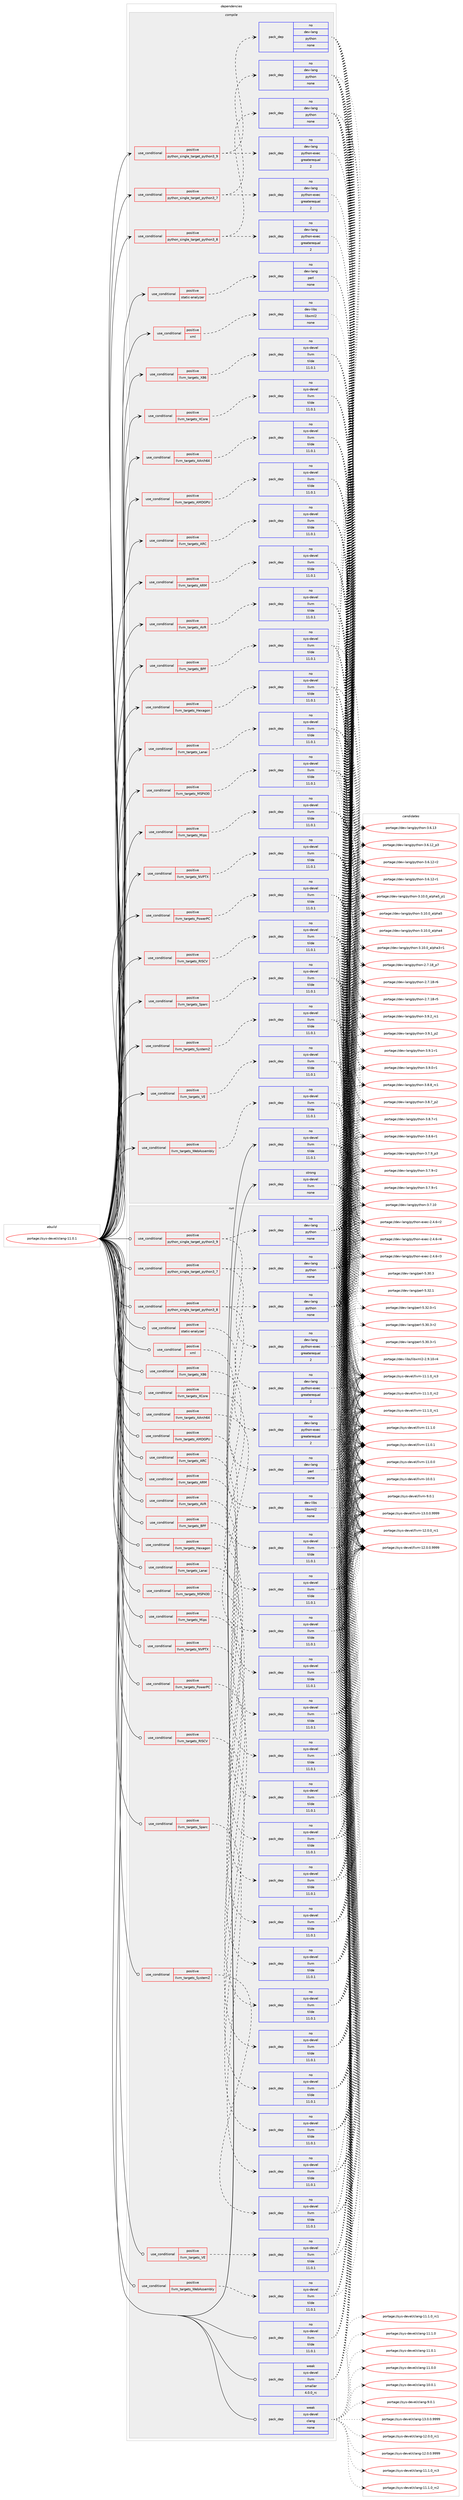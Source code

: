 digraph prolog {

# *************
# Graph options
# *************

newrank=true;
concentrate=true;
compound=true;
graph [rankdir=LR,fontname=Helvetica,fontsize=10,ranksep=1.5];#, ranksep=2.5, nodesep=0.2];
edge  [arrowhead=vee];
node  [fontname=Helvetica,fontsize=10];

# **********
# The ebuild
# **********

subgraph cluster_leftcol {
color=gray;
rank=same;
label=<<i>ebuild</i>>;
id [label="portage://sys-devel/clang-11.0.1", color=red, width=4, href="../sys-devel/clang-11.0.1.svg"];
}

# ****************
# The dependencies
# ****************

subgraph cluster_midcol {
color=gray;
label=<<i>dependencies</i>>;
subgraph cluster_compile {
fillcolor="#eeeeee";
style=filled;
label=<<i>compile</i>>;
subgraph cond1573 {
dependency5803 [label=<<TABLE BORDER="0" CELLBORDER="1" CELLSPACING="0" CELLPADDING="4"><TR><TD ROWSPAN="3" CELLPADDING="10">use_conditional</TD></TR><TR><TD>positive</TD></TR><TR><TD>llvm_targets_AArch64</TD></TR></TABLE>>, shape=none, color=red];
subgraph pack4158 {
dependency5804 [label=<<TABLE BORDER="0" CELLBORDER="1" CELLSPACING="0" CELLPADDING="4" WIDTH="220"><TR><TD ROWSPAN="6" CELLPADDING="30">pack_dep</TD></TR><TR><TD WIDTH="110">no</TD></TR><TR><TD>sys-devel</TD></TR><TR><TD>llvm</TD></TR><TR><TD>tilde</TD></TR><TR><TD>11.0.1</TD></TR></TABLE>>, shape=none, color=blue];
}
dependency5803:e -> dependency5804:w [weight=20,style="dashed",arrowhead="vee"];
}
id:e -> dependency5803:w [weight=20,style="solid",arrowhead="vee"];
subgraph cond1574 {
dependency5805 [label=<<TABLE BORDER="0" CELLBORDER="1" CELLSPACING="0" CELLPADDING="4"><TR><TD ROWSPAN="3" CELLPADDING="10">use_conditional</TD></TR><TR><TD>positive</TD></TR><TR><TD>llvm_targets_AMDGPU</TD></TR></TABLE>>, shape=none, color=red];
subgraph pack4159 {
dependency5806 [label=<<TABLE BORDER="0" CELLBORDER="1" CELLSPACING="0" CELLPADDING="4" WIDTH="220"><TR><TD ROWSPAN="6" CELLPADDING="30">pack_dep</TD></TR><TR><TD WIDTH="110">no</TD></TR><TR><TD>sys-devel</TD></TR><TR><TD>llvm</TD></TR><TR><TD>tilde</TD></TR><TR><TD>11.0.1</TD></TR></TABLE>>, shape=none, color=blue];
}
dependency5805:e -> dependency5806:w [weight=20,style="dashed",arrowhead="vee"];
}
id:e -> dependency5805:w [weight=20,style="solid",arrowhead="vee"];
subgraph cond1575 {
dependency5807 [label=<<TABLE BORDER="0" CELLBORDER="1" CELLSPACING="0" CELLPADDING="4"><TR><TD ROWSPAN="3" CELLPADDING="10">use_conditional</TD></TR><TR><TD>positive</TD></TR><TR><TD>llvm_targets_ARC</TD></TR></TABLE>>, shape=none, color=red];
subgraph pack4160 {
dependency5808 [label=<<TABLE BORDER="0" CELLBORDER="1" CELLSPACING="0" CELLPADDING="4" WIDTH="220"><TR><TD ROWSPAN="6" CELLPADDING="30">pack_dep</TD></TR><TR><TD WIDTH="110">no</TD></TR><TR><TD>sys-devel</TD></TR><TR><TD>llvm</TD></TR><TR><TD>tilde</TD></TR><TR><TD>11.0.1</TD></TR></TABLE>>, shape=none, color=blue];
}
dependency5807:e -> dependency5808:w [weight=20,style="dashed",arrowhead="vee"];
}
id:e -> dependency5807:w [weight=20,style="solid",arrowhead="vee"];
subgraph cond1576 {
dependency5809 [label=<<TABLE BORDER="0" CELLBORDER="1" CELLSPACING="0" CELLPADDING="4"><TR><TD ROWSPAN="3" CELLPADDING="10">use_conditional</TD></TR><TR><TD>positive</TD></TR><TR><TD>llvm_targets_ARM</TD></TR></TABLE>>, shape=none, color=red];
subgraph pack4161 {
dependency5810 [label=<<TABLE BORDER="0" CELLBORDER="1" CELLSPACING="0" CELLPADDING="4" WIDTH="220"><TR><TD ROWSPAN="6" CELLPADDING="30">pack_dep</TD></TR><TR><TD WIDTH="110">no</TD></TR><TR><TD>sys-devel</TD></TR><TR><TD>llvm</TD></TR><TR><TD>tilde</TD></TR><TR><TD>11.0.1</TD></TR></TABLE>>, shape=none, color=blue];
}
dependency5809:e -> dependency5810:w [weight=20,style="dashed",arrowhead="vee"];
}
id:e -> dependency5809:w [weight=20,style="solid",arrowhead="vee"];
subgraph cond1577 {
dependency5811 [label=<<TABLE BORDER="0" CELLBORDER="1" CELLSPACING="0" CELLPADDING="4"><TR><TD ROWSPAN="3" CELLPADDING="10">use_conditional</TD></TR><TR><TD>positive</TD></TR><TR><TD>llvm_targets_AVR</TD></TR></TABLE>>, shape=none, color=red];
subgraph pack4162 {
dependency5812 [label=<<TABLE BORDER="0" CELLBORDER="1" CELLSPACING="0" CELLPADDING="4" WIDTH="220"><TR><TD ROWSPAN="6" CELLPADDING="30">pack_dep</TD></TR><TR><TD WIDTH="110">no</TD></TR><TR><TD>sys-devel</TD></TR><TR><TD>llvm</TD></TR><TR><TD>tilde</TD></TR><TR><TD>11.0.1</TD></TR></TABLE>>, shape=none, color=blue];
}
dependency5811:e -> dependency5812:w [weight=20,style="dashed",arrowhead="vee"];
}
id:e -> dependency5811:w [weight=20,style="solid",arrowhead="vee"];
subgraph cond1578 {
dependency5813 [label=<<TABLE BORDER="0" CELLBORDER="1" CELLSPACING="0" CELLPADDING="4"><TR><TD ROWSPAN="3" CELLPADDING="10">use_conditional</TD></TR><TR><TD>positive</TD></TR><TR><TD>llvm_targets_BPF</TD></TR></TABLE>>, shape=none, color=red];
subgraph pack4163 {
dependency5814 [label=<<TABLE BORDER="0" CELLBORDER="1" CELLSPACING="0" CELLPADDING="4" WIDTH="220"><TR><TD ROWSPAN="6" CELLPADDING="30">pack_dep</TD></TR><TR><TD WIDTH="110">no</TD></TR><TR><TD>sys-devel</TD></TR><TR><TD>llvm</TD></TR><TR><TD>tilde</TD></TR><TR><TD>11.0.1</TD></TR></TABLE>>, shape=none, color=blue];
}
dependency5813:e -> dependency5814:w [weight=20,style="dashed",arrowhead="vee"];
}
id:e -> dependency5813:w [weight=20,style="solid",arrowhead="vee"];
subgraph cond1579 {
dependency5815 [label=<<TABLE BORDER="0" CELLBORDER="1" CELLSPACING="0" CELLPADDING="4"><TR><TD ROWSPAN="3" CELLPADDING="10">use_conditional</TD></TR><TR><TD>positive</TD></TR><TR><TD>llvm_targets_Hexagon</TD></TR></TABLE>>, shape=none, color=red];
subgraph pack4164 {
dependency5816 [label=<<TABLE BORDER="0" CELLBORDER="1" CELLSPACING="0" CELLPADDING="4" WIDTH="220"><TR><TD ROWSPAN="6" CELLPADDING="30">pack_dep</TD></TR><TR><TD WIDTH="110">no</TD></TR><TR><TD>sys-devel</TD></TR><TR><TD>llvm</TD></TR><TR><TD>tilde</TD></TR><TR><TD>11.0.1</TD></TR></TABLE>>, shape=none, color=blue];
}
dependency5815:e -> dependency5816:w [weight=20,style="dashed",arrowhead="vee"];
}
id:e -> dependency5815:w [weight=20,style="solid",arrowhead="vee"];
subgraph cond1580 {
dependency5817 [label=<<TABLE BORDER="0" CELLBORDER="1" CELLSPACING="0" CELLPADDING="4"><TR><TD ROWSPAN="3" CELLPADDING="10">use_conditional</TD></TR><TR><TD>positive</TD></TR><TR><TD>llvm_targets_Lanai</TD></TR></TABLE>>, shape=none, color=red];
subgraph pack4165 {
dependency5818 [label=<<TABLE BORDER="0" CELLBORDER="1" CELLSPACING="0" CELLPADDING="4" WIDTH="220"><TR><TD ROWSPAN="6" CELLPADDING="30">pack_dep</TD></TR><TR><TD WIDTH="110">no</TD></TR><TR><TD>sys-devel</TD></TR><TR><TD>llvm</TD></TR><TR><TD>tilde</TD></TR><TR><TD>11.0.1</TD></TR></TABLE>>, shape=none, color=blue];
}
dependency5817:e -> dependency5818:w [weight=20,style="dashed",arrowhead="vee"];
}
id:e -> dependency5817:w [weight=20,style="solid",arrowhead="vee"];
subgraph cond1581 {
dependency5819 [label=<<TABLE BORDER="0" CELLBORDER="1" CELLSPACING="0" CELLPADDING="4"><TR><TD ROWSPAN="3" CELLPADDING="10">use_conditional</TD></TR><TR><TD>positive</TD></TR><TR><TD>llvm_targets_MSP430</TD></TR></TABLE>>, shape=none, color=red];
subgraph pack4166 {
dependency5820 [label=<<TABLE BORDER="0" CELLBORDER="1" CELLSPACING="0" CELLPADDING="4" WIDTH="220"><TR><TD ROWSPAN="6" CELLPADDING="30">pack_dep</TD></TR><TR><TD WIDTH="110">no</TD></TR><TR><TD>sys-devel</TD></TR><TR><TD>llvm</TD></TR><TR><TD>tilde</TD></TR><TR><TD>11.0.1</TD></TR></TABLE>>, shape=none, color=blue];
}
dependency5819:e -> dependency5820:w [weight=20,style="dashed",arrowhead="vee"];
}
id:e -> dependency5819:w [weight=20,style="solid",arrowhead="vee"];
subgraph cond1582 {
dependency5821 [label=<<TABLE BORDER="0" CELLBORDER="1" CELLSPACING="0" CELLPADDING="4"><TR><TD ROWSPAN="3" CELLPADDING="10">use_conditional</TD></TR><TR><TD>positive</TD></TR><TR><TD>llvm_targets_Mips</TD></TR></TABLE>>, shape=none, color=red];
subgraph pack4167 {
dependency5822 [label=<<TABLE BORDER="0" CELLBORDER="1" CELLSPACING="0" CELLPADDING="4" WIDTH="220"><TR><TD ROWSPAN="6" CELLPADDING="30">pack_dep</TD></TR><TR><TD WIDTH="110">no</TD></TR><TR><TD>sys-devel</TD></TR><TR><TD>llvm</TD></TR><TR><TD>tilde</TD></TR><TR><TD>11.0.1</TD></TR></TABLE>>, shape=none, color=blue];
}
dependency5821:e -> dependency5822:w [weight=20,style="dashed",arrowhead="vee"];
}
id:e -> dependency5821:w [weight=20,style="solid",arrowhead="vee"];
subgraph cond1583 {
dependency5823 [label=<<TABLE BORDER="0" CELLBORDER="1" CELLSPACING="0" CELLPADDING="4"><TR><TD ROWSPAN="3" CELLPADDING="10">use_conditional</TD></TR><TR><TD>positive</TD></TR><TR><TD>llvm_targets_NVPTX</TD></TR></TABLE>>, shape=none, color=red];
subgraph pack4168 {
dependency5824 [label=<<TABLE BORDER="0" CELLBORDER="1" CELLSPACING="0" CELLPADDING="4" WIDTH="220"><TR><TD ROWSPAN="6" CELLPADDING="30">pack_dep</TD></TR><TR><TD WIDTH="110">no</TD></TR><TR><TD>sys-devel</TD></TR><TR><TD>llvm</TD></TR><TR><TD>tilde</TD></TR><TR><TD>11.0.1</TD></TR></TABLE>>, shape=none, color=blue];
}
dependency5823:e -> dependency5824:w [weight=20,style="dashed",arrowhead="vee"];
}
id:e -> dependency5823:w [weight=20,style="solid",arrowhead="vee"];
subgraph cond1584 {
dependency5825 [label=<<TABLE BORDER="0" CELLBORDER="1" CELLSPACING="0" CELLPADDING="4"><TR><TD ROWSPAN="3" CELLPADDING="10">use_conditional</TD></TR><TR><TD>positive</TD></TR><TR><TD>llvm_targets_PowerPC</TD></TR></TABLE>>, shape=none, color=red];
subgraph pack4169 {
dependency5826 [label=<<TABLE BORDER="0" CELLBORDER="1" CELLSPACING="0" CELLPADDING="4" WIDTH="220"><TR><TD ROWSPAN="6" CELLPADDING="30">pack_dep</TD></TR><TR><TD WIDTH="110">no</TD></TR><TR><TD>sys-devel</TD></TR><TR><TD>llvm</TD></TR><TR><TD>tilde</TD></TR><TR><TD>11.0.1</TD></TR></TABLE>>, shape=none, color=blue];
}
dependency5825:e -> dependency5826:w [weight=20,style="dashed",arrowhead="vee"];
}
id:e -> dependency5825:w [weight=20,style="solid",arrowhead="vee"];
subgraph cond1585 {
dependency5827 [label=<<TABLE BORDER="0" CELLBORDER="1" CELLSPACING="0" CELLPADDING="4"><TR><TD ROWSPAN="3" CELLPADDING="10">use_conditional</TD></TR><TR><TD>positive</TD></TR><TR><TD>llvm_targets_RISCV</TD></TR></TABLE>>, shape=none, color=red];
subgraph pack4170 {
dependency5828 [label=<<TABLE BORDER="0" CELLBORDER="1" CELLSPACING="0" CELLPADDING="4" WIDTH="220"><TR><TD ROWSPAN="6" CELLPADDING="30">pack_dep</TD></TR><TR><TD WIDTH="110">no</TD></TR><TR><TD>sys-devel</TD></TR><TR><TD>llvm</TD></TR><TR><TD>tilde</TD></TR><TR><TD>11.0.1</TD></TR></TABLE>>, shape=none, color=blue];
}
dependency5827:e -> dependency5828:w [weight=20,style="dashed",arrowhead="vee"];
}
id:e -> dependency5827:w [weight=20,style="solid",arrowhead="vee"];
subgraph cond1586 {
dependency5829 [label=<<TABLE BORDER="0" CELLBORDER="1" CELLSPACING="0" CELLPADDING="4"><TR><TD ROWSPAN="3" CELLPADDING="10">use_conditional</TD></TR><TR><TD>positive</TD></TR><TR><TD>llvm_targets_Sparc</TD></TR></TABLE>>, shape=none, color=red];
subgraph pack4171 {
dependency5830 [label=<<TABLE BORDER="0" CELLBORDER="1" CELLSPACING="0" CELLPADDING="4" WIDTH="220"><TR><TD ROWSPAN="6" CELLPADDING="30">pack_dep</TD></TR><TR><TD WIDTH="110">no</TD></TR><TR><TD>sys-devel</TD></TR><TR><TD>llvm</TD></TR><TR><TD>tilde</TD></TR><TR><TD>11.0.1</TD></TR></TABLE>>, shape=none, color=blue];
}
dependency5829:e -> dependency5830:w [weight=20,style="dashed",arrowhead="vee"];
}
id:e -> dependency5829:w [weight=20,style="solid",arrowhead="vee"];
subgraph cond1587 {
dependency5831 [label=<<TABLE BORDER="0" CELLBORDER="1" CELLSPACING="0" CELLPADDING="4"><TR><TD ROWSPAN="3" CELLPADDING="10">use_conditional</TD></TR><TR><TD>positive</TD></TR><TR><TD>llvm_targets_SystemZ</TD></TR></TABLE>>, shape=none, color=red];
subgraph pack4172 {
dependency5832 [label=<<TABLE BORDER="0" CELLBORDER="1" CELLSPACING="0" CELLPADDING="4" WIDTH="220"><TR><TD ROWSPAN="6" CELLPADDING="30">pack_dep</TD></TR><TR><TD WIDTH="110">no</TD></TR><TR><TD>sys-devel</TD></TR><TR><TD>llvm</TD></TR><TR><TD>tilde</TD></TR><TR><TD>11.0.1</TD></TR></TABLE>>, shape=none, color=blue];
}
dependency5831:e -> dependency5832:w [weight=20,style="dashed",arrowhead="vee"];
}
id:e -> dependency5831:w [weight=20,style="solid",arrowhead="vee"];
subgraph cond1588 {
dependency5833 [label=<<TABLE BORDER="0" CELLBORDER="1" CELLSPACING="0" CELLPADDING="4"><TR><TD ROWSPAN="3" CELLPADDING="10">use_conditional</TD></TR><TR><TD>positive</TD></TR><TR><TD>llvm_targets_VE</TD></TR></TABLE>>, shape=none, color=red];
subgraph pack4173 {
dependency5834 [label=<<TABLE BORDER="0" CELLBORDER="1" CELLSPACING="0" CELLPADDING="4" WIDTH="220"><TR><TD ROWSPAN="6" CELLPADDING="30">pack_dep</TD></TR><TR><TD WIDTH="110">no</TD></TR><TR><TD>sys-devel</TD></TR><TR><TD>llvm</TD></TR><TR><TD>tilde</TD></TR><TR><TD>11.0.1</TD></TR></TABLE>>, shape=none, color=blue];
}
dependency5833:e -> dependency5834:w [weight=20,style="dashed",arrowhead="vee"];
}
id:e -> dependency5833:w [weight=20,style="solid",arrowhead="vee"];
subgraph cond1589 {
dependency5835 [label=<<TABLE BORDER="0" CELLBORDER="1" CELLSPACING="0" CELLPADDING="4"><TR><TD ROWSPAN="3" CELLPADDING="10">use_conditional</TD></TR><TR><TD>positive</TD></TR><TR><TD>llvm_targets_WebAssembly</TD></TR></TABLE>>, shape=none, color=red];
subgraph pack4174 {
dependency5836 [label=<<TABLE BORDER="0" CELLBORDER="1" CELLSPACING="0" CELLPADDING="4" WIDTH="220"><TR><TD ROWSPAN="6" CELLPADDING="30">pack_dep</TD></TR><TR><TD WIDTH="110">no</TD></TR><TR><TD>sys-devel</TD></TR><TR><TD>llvm</TD></TR><TR><TD>tilde</TD></TR><TR><TD>11.0.1</TD></TR></TABLE>>, shape=none, color=blue];
}
dependency5835:e -> dependency5836:w [weight=20,style="dashed",arrowhead="vee"];
}
id:e -> dependency5835:w [weight=20,style="solid",arrowhead="vee"];
subgraph cond1590 {
dependency5837 [label=<<TABLE BORDER="0" CELLBORDER="1" CELLSPACING="0" CELLPADDING="4"><TR><TD ROWSPAN="3" CELLPADDING="10">use_conditional</TD></TR><TR><TD>positive</TD></TR><TR><TD>llvm_targets_X86</TD></TR></TABLE>>, shape=none, color=red];
subgraph pack4175 {
dependency5838 [label=<<TABLE BORDER="0" CELLBORDER="1" CELLSPACING="0" CELLPADDING="4" WIDTH="220"><TR><TD ROWSPAN="6" CELLPADDING="30">pack_dep</TD></TR><TR><TD WIDTH="110">no</TD></TR><TR><TD>sys-devel</TD></TR><TR><TD>llvm</TD></TR><TR><TD>tilde</TD></TR><TR><TD>11.0.1</TD></TR></TABLE>>, shape=none, color=blue];
}
dependency5837:e -> dependency5838:w [weight=20,style="dashed",arrowhead="vee"];
}
id:e -> dependency5837:w [weight=20,style="solid",arrowhead="vee"];
subgraph cond1591 {
dependency5839 [label=<<TABLE BORDER="0" CELLBORDER="1" CELLSPACING="0" CELLPADDING="4"><TR><TD ROWSPAN="3" CELLPADDING="10">use_conditional</TD></TR><TR><TD>positive</TD></TR><TR><TD>llvm_targets_XCore</TD></TR></TABLE>>, shape=none, color=red];
subgraph pack4176 {
dependency5840 [label=<<TABLE BORDER="0" CELLBORDER="1" CELLSPACING="0" CELLPADDING="4" WIDTH="220"><TR><TD ROWSPAN="6" CELLPADDING="30">pack_dep</TD></TR><TR><TD WIDTH="110">no</TD></TR><TR><TD>sys-devel</TD></TR><TR><TD>llvm</TD></TR><TR><TD>tilde</TD></TR><TR><TD>11.0.1</TD></TR></TABLE>>, shape=none, color=blue];
}
dependency5839:e -> dependency5840:w [weight=20,style="dashed",arrowhead="vee"];
}
id:e -> dependency5839:w [weight=20,style="solid",arrowhead="vee"];
subgraph cond1592 {
dependency5841 [label=<<TABLE BORDER="0" CELLBORDER="1" CELLSPACING="0" CELLPADDING="4"><TR><TD ROWSPAN="3" CELLPADDING="10">use_conditional</TD></TR><TR><TD>positive</TD></TR><TR><TD>python_single_target_python3_7</TD></TR></TABLE>>, shape=none, color=red];
subgraph pack4177 {
dependency5842 [label=<<TABLE BORDER="0" CELLBORDER="1" CELLSPACING="0" CELLPADDING="4" WIDTH="220"><TR><TD ROWSPAN="6" CELLPADDING="30">pack_dep</TD></TR><TR><TD WIDTH="110">no</TD></TR><TR><TD>dev-lang</TD></TR><TR><TD>python</TD></TR><TR><TD>none</TD></TR><TR><TD></TD></TR></TABLE>>, shape=none, color=blue];
}
dependency5841:e -> dependency5842:w [weight=20,style="dashed",arrowhead="vee"];
subgraph pack4178 {
dependency5843 [label=<<TABLE BORDER="0" CELLBORDER="1" CELLSPACING="0" CELLPADDING="4" WIDTH="220"><TR><TD ROWSPAN="6" CELLPADDING="30">pack_dep</TD></TR><TR><TD WIDTH="110">no</TD></TR><TR><TD>dev-lang</TD></TR><TR><TD>python-exec</TD></TR><TR><TD>greaterequal</TD></TR><TR><TD>2</TD></TR></TABLE>>, shape=none, color=blue];
}
dependency5841:e -> dependency5843:w [weight=20,style="dashed",arrowhead="vee"];
}
id:e -> dependency5841:w [weight=20,style="solid",arrowhead="vee"];
subgraph cond1593 {
dependency5844 [label=<<TABLE BORDER="0" CELLBORDER="1" CELLSPACING="0" CELLPADDING="4"><TR><TD ROWSPAN="3" CELLPADDING="10">use_conditional</TD></TR><TR><TD>positive</TD></TR><TR><TD>python_single_target_python3_8</TD></TR></TABLE>>, shape=none, color=red];
subgraph pack4179 {
dependency5845 [label=<<TABLE BORDER="0" CELLBORDER="1" CELLSPACING="0" CELLPADDING="4" WIDTH="220"><TR><TD ROWSPAN="6" CELLPADDING="30">pack_dep</TD></TR><TR><TD WIDTH="110">no</TD></TR><TR><TD>dev-lang</TD></TR><TR><TD>python</TD></TR><TR><TD>none</TD></TR><TR><TD></TD></TR></TABLE>>, shape=none, color=blue];
}
dependency5844:e -> dependency5845:w [weight=20,style="dashed",arrowhead="vee"];
subgraph pack4180 {
dependency5846 [label=<<TABLE BORDER="0" CELLBORDER="1" CELLSPACING="0" CELLPADDING="4" WIDTH="220"><TR><TD ROWSPAN="6" CELLPADDING="30">pack_dep</TD></TR><TR><TD WIDTH="110">no</TD></TR><TR><TD>dev-lang</TD></TR><TR><TD>python-exec</TD></TR><TR><TD>greaterequal</TD></TR><TR><TD>2</TD></TR></TABLE>>, shape=none, color=blue];
}
dependency5844:e -> dependency5846:w [weight=20,style="dashed",arrowhead="vee"];
}
id:e -> dependency5844:w [weight=20,style="solid",arrowhead="vee"];
subgraph cond1594 {
dependency5847 [label=<<TABLE BORDER="0" CELLBORDER="1" CELLSPACING="0" CELLPADDING="4"><TR><TD ROWSPAN="3" CELLPADDING="10">use_conditional</TD></TR><TR><TD>positive</TD></TR><TR><TD>python_single_target_python3_9</TD></TR></TABLE>>, shape=none, color=red];
subgraph pack4181 {
dependency5848 [label=<<TABLE BORDER="0" CELLBORDER="1" CELLSPACING="0" CELLPADDING="4" WIDTH="220"><TR><TD ROWSPAN="6" CELLPADDING="30">pack_dep</TD></TR><TR><TD WIDTH="110">no</TD></TR><TR><TD>dev-lang</TD></TR><TR><TD>python</TD></TR><TR><TD>none</TD></TR><TR><TD></TD></TR></TABLE>>, shape=none, color=blue];
}
dependency5847:e -> dependency5848:w [weight=20,style="dashed",arrowhead="vee"];
subgraph pack4182 {
dependency5849 [label=<<TABLE BORDER="0" CELLBORDER="1" CELLSPACING="0" CELLPADDING="4" WIDTH="220"><TR><TD ROWSPAN="6" CELLPADDING="30">pack_dep</TD></TR><TR><TD WIDTH="110">no</TD></TR><TR><TD>dev-lang</TD></TR><TR><TD>python-exec</TD></TR><TR><TD>greaterequal</TD></TR><TR><TD>2</TD></TR></TABLE>>, shape=none, color=blue];
}
dependency5847:e -> dependency5849:w [weight=20,style="dashed",arrowhead="vee"];
}
id:e -> dependency5847:w [weight=20,style="solid",arrowhead="vee"];
subgraph cond1595 {
dependency5850 [label=<<TABLE BORDER="0" CELLBORDER="1" CELLSPACING="0" CELLPADDING="4"><TR><TD ROWSPAN="3" CELLPADDING="10">use_conditional</TD></TR><TR><TD>positive</TD></TR><TR><TD>static-analyzer</TD></TR></TABLE>>, shape=none, color=red];
subgraph pack4183 {
dependency5851 [label=<<TABLE BORDER="0" CELLBORDER="1" CELLSPACING="0" CELLPADDING="4" WIDTH="220"><TR><TD ROWSPAN="6" CELLPADDING="30">pack_dep</TD></TR><TR><TD WIDTH="110">no</TD></TR><TR><TD>dev-lang</TD></TR><TR><TD>perl</TD></TR><TR><TD>none</TD></TR><TR><TD></TD></TR></TABLE>>, shape=none, color=blue];
}
dependency5850:e -> dependency5851:w [weight=20,style="dashed",arrowhead="vee"];
}
id:e -> dependency5850:w [weight=20,style="solid",arrowhead="vee"];
subgraph cond1596 {
dependency5852 [label=<<TABLE BORDER="0" CELLBORDER="1" CELLSPACING="0" CELLPADDING="4"><TR><TD ROWSPAN="3" CELLPADDING="10">use_conditional</TD></TR><TR><TD>positive</TD></TR><TR><TD>xml</TD></TR></TABLE>>, shape=none, color=red];
subgraph pack4184 {
dependency5853 [label=<<TABLE BORDER="0" CELLBORDER="1" CELLSPACING="0" CELLPADDING="4" WIDTH="220"><TR><TD ROWSPAN="6" CELLPADDING="30">pack_dep</TD></TR><TR><TD WIDTH="110">no</TD></TR><TR><TD>dev-libs</TD></TR><TR><TD>libxml2</TD></TR><TR><TD>none</TD></TR><TR><TD></TD></TR></TABLE>>, shape=none, color=blue];
}
dependency5852:e -> dependency5853:w [weight=20,style="dashed",arrowhead="vee"];
}
id:e -> dependency5852:w [weight=20,style="solid",arrowhead="vee"];
subgraph pack4185 {
dependency5854 [label=<<TABLE BORDER="0" CELLBORDER="1" CELLSPACING="0" CELLPADDING="4" WIDTH="220"><TR><TD ROWSPAN="6" CELLPADDING="30">pack_dep</TD></TR><TR><TD WIDTH="110">no</TD></TR><TR><TD>sys-devel</TD></TR><TR><TD>llvm</TD></TR><TR><TD>tilde</TD></TR><TR><TD>11.0.1</TD></TR></TABLE>>, shape=none, color=blue];
}
id:e -> dependency5854:w [weight=20,style="solid",arrowhead="vee"];
subgraph pack4186 {
dependency5855 [label=<<TABLE BORDER="0" CELLBORDER="1" CELLSPACING="0" CELLPADDING="4" WIDTH="220"><TR><TD ROWSPAN="6" CELLPADDING="30">pack_dep</TD></TR><TR><TD WIDTH="110">strong</TD></TR><TR><TD>sys-devel</TD></TR><TR><TD>llvm</TD></TR><TR><TD>none</TD></TR><TR><TD></TD></TR></TABLE>>, shape=none, color=blue];
}
id:e -> dependency5855:w [weight=20,style="solid",arrowhead="vee"];
}
subgraph cluster_compileandrun {
fillcolor="#eeeeee";
style=filled;
label=<<i>compile and run</i>>;
}
subgraph cluster_run {
fillcolor="#eeeeee";
style=filled;
label=<<i>run</i>>;
subgraph cond1597 {
dependency5856 [label=<<TABLE BORDER="0" CELLBORDER="1" CELLSPACING="0" CELLPADDING="4"><TR><TD ROWSPAN="3" CELLPADDING="10">use_conditional</TD></TR><TR><TD>positive</TD></TR><TR><TD>llvm_targets_AArch64</TD></TR></TABLE>>, shape=none, color=red];
subgraph pack4187 {
dependency5857 [label=<<TABLE BORDER="0" CELLBORDER="1" CELLSPACING="0" CELLPADDING="4" WIDTH="220"><TR><TD ROWSPAN="6" CELLPADDING="30">pack_dep</TD></TR><TR><TD WIDTH="110">no</TD></TR><TR><TD>sys-devel</TD></TR><TR><TD>llvm</TD></TR><TR><TD>tilde</TD></TR><TR><TD>11.0.1</TD></TR></TABLE>>, shape=none, color=blue];
}
dependency5856:e -> dependency5857:w [weight=20,style="dashed",arrowhead="vee"];
}
id:e -> dependency5856:w [weight=20,style="solid",arrowhead="odot"];
subgraph cond1598 {
dependency5858 [label=<<TABLE BORDER="0" CELLBORDER="1" CELLSPACING="0" CELLPADDING="4"><TR><TD ROWSPAN="3" CELLPADDING="10">use_conditional</TD></TR><TR><TD>positive</TD></TR><TR><TD>llvm_targets_AMDGPU</TD></TR></TABLE>>, shape=none, color=red];
subgraph pack4188 {
dependency5859 [label=<<TABLE BORDER="0" CELLBORDER="1" CELLSPACING="0" CELLPADDING="4" WIDTH="220"><TR><TD ROWSPAN="6" CELLPADDING="30">pack_dep</TD></TR><TR><TD WIDTH="110">no</TD></TR><TR><TD>sys-devel</TD></TR><TR><TD>llvm</TD></TR><TR><TD>tilde</TD></TR><TR><TD>11.0.1</TD></TR></TABLE>>, shape=none, color=blue];
}
dependency5858:e -> dependency5859:w [weight=20,style="dashed",arrowhead="vee"];
}
id:e -> dependency5858:w [weight=20,style="solid",arrowhead="odot"];
subgraph cond1599 {
dependency5860 [label=<<TABLE BORDER="0" CELLBORDER="1" CELLSPACING="0" CELLPADDING="4"><TR><TD ROWSPAN="3" CELLPADDING="10">use_conditional</TD></TR><TR><TD>positive</TD></TR><TR><TD>llvm_targets_ARC</TD></TR></TABLE>>, shape=none, color=red];
subgraph pack4189 {
dependency5861 [label=<<TABLE BORDER="0" CELLBORDER="1" CELLSPACING="0" CELLPADDING="4" WIDTH="220"><TR><TD ROWSPAN="6" CELLPADDING="30">pack_dep</TD></TR><TR><TD WIDTH="110">no</TD></TR><TR><TD>sys-devel</TD></TR><TR><TD>llvm</TD></TR><TR><TD>tilde</TD></TR><TR><TD>11.0.1</TD></TR></TABLE>>, shape=none, color=blue];
}
dependency5860:e -> dependency5861:w [weight=20,style="dashed",arrowhead="vee"];
}
id:e -> dependency5860:w [weight=20,style="solid",arrowhead="odot"];
subgraph cond1600 {
dependency5862 [label=<<TABLE BORDER="0" CELLBORDER="1" CELLSPACING="0" CELLPADDING="4"><TR><TD ROWSPAN="3" CELLPADDING="10">use_conditional</TD></TR><TR><TD>positive</TD></TR><TR><TD>llvm_targets_ARM</TD></TR></TABLE>>, shape=none, color=red];
subgraph pack4190 {
dependency5863 [label=<<TABLE BORDER="0" CELLBORDER="1" CELLSPACING="0" CELLPADDING="4" WIDTH="220"><TR><TD ROWSPAN="6" CELLPADDING="30">pack_dep</TD></TR><TR><TD WIDTH="110">no</TD></TR><TR><TD>sys-devel</TD></TR><TR><TD>llvm</TD></TR><TR><TD>tilde</TD></TR><TR><TD>11.0.1</TD></TR></TABLE>>, shape=none, color=blue];
}
dependency5862:e -> dependency5863:w [weight=20,style="dashed",arrowhead="vee"];
}
id:e -> dependency5862:w [weight=20,style="solid",arrowhead="odot"];
subgraph cond1601 {
dependency5864 [label=<<TABLE BORDER="0" CELLBORDER="1" CELLSPACING="0" CELLPADDING="4"><TR><TD ROWSPAN="3" CELLPADDING="10">use_conditional</TD></TR><TR><TD>positive</TD></TR><TR><TD>llvm_targets_AVR</TD></TR></TABLE>>, shape=none, color=red];
subgraph pack4191 {
dependency5865 [label=<<TABLE BORDER="0" CELLBORDER="1" CELLSPACING="0" CELLPADDING="4" WIDTH="220"><TR><TD ROWSPAN="6" CELLPADDING="30">pack_dep</TD></TR><TR><TD WIDTH="110">no</TD></TR><TR><TD>sys-devel</TD></TR><TR><TD>llvm</TD></TR><TR><TD>tilde</TD></TR><TR><TD>11.0.1</TD></TR></TABLE>>, shape=none, color=blue];
}
dependency5864:e -> dependency5865:w [weight=20,style="dashed",arrowhead="vee"];
}
id:e -> dependency5864:w [weight=20,style="solid",arrowhead="odot"];
subgraph cond1602 {
dependency5866 [label=<<TABLE BORDER="0" CELLBORDER="1" CELLSPACING="0" CELLPADDING="4"><TR><TD ROWSPAN="3" CELLPADDING="10">use_conditional</TD></TR><TR><TD>positive</TD></TR><TR><TD>llvm_targets_BPF</TD></TR></TABLE>>, shape=none, color=red];
subgraph pack4192 {
dependency5867 [label=<<TABLE BORDER="0" CELLBORDER="1" CELLSPACING="0" CELLPADDING="4" WIDTH="220"><TR><TD ROWSPAN="6" CELLPADDING="30">pack_dep</TD></TR><TR><TD WIDTH="110">no</TD></TR><TR><TD>sys-devel</TD></TR><TR><TD>llvm</TD></TR><TR><TD>tilde</TD></TR><TR><TD>11.0.1</TD></TR></TABLE>>, shape=none, color=blue];
}
dependency5866:e -> dependency5867:w [weight=20,style="dashed",arrowhead="vee"];
}
id:e -> dependency5866:w [weight=20,style="solid",arrowhead="odot"];
subgraph cond1603 {
dependency5868 [label=<<TABLE BORDER="0" CELLBORDER="1" CELLSPACING="0" CELLPADDING="4"><TR><TD ROWSPAN="3" CELLPADDING="10">use_conditional</TD></TR><TR><TD>positive</TD></TR><TR><TD>llvm_targets_Hexagon</TD></TR></TABLE>>, shape=none, color=red];
subgraph pack4193 {
dependency5869 [label=<<TABLE BORDER="0" CELLBORDER="1" CELLSPACING="0" CELLPADDING="4" WIDTH="220"><TR><TD ROWSPAN="6" CELLPADDING="30">pack_dep</TD></TR><TR><TD WIDTH="110">no</TD></TR><TR><TD>sys-devel</TD></TR><TR><TD>llvm</TD></TR><TR><TD>tilde</TD></TR><TR><TD>11.0.1</TD></TR></TABLE>>, shape=none, color=blue];
}
dependency5868:e -> dependency5869:w [weight=20,style="dashed",arrowhead="vee"];
}
id:e -> dependency5868:w [weight=20,style="solid",arrowhead="odot"];
subgraph cond1604 {
dependency5870 [label=<<TABLE BORDER="0" CELLBORDER="1" CELLSPACING="0" CELLPADDING="4"><TR><TD ROWSPAN="3" CELLPADDING="10">use_conditional</TD></TR><TR><TD>positive</TD></TR><TR><TD>llvm_targets_Lanai</TD></TR></TABLE>>, shape=none, color=red];
subgraph pack4194 {
dependency5871 [label=<<TABLE BORDER="0" CELLBORDER="1" CELLSPACING="0" CELLPADDING="4" WIDTH="220"><TR><TD ROWSPAN="6" CELLPADDING="30">pack_dep</TD></TR><TR><TD WIDTH="110">no</TD></TR><TR><TD>sys-devel</TD></TR><TR><TD>llvm</TD></TR><TR><TD>tilde</TD></TR><TR><TD>11.0.1</TD></TR></TABLE>>, shape=none, color=blue];
}
dependency5870:e -> dependency5871:w [weight=20,style="dashed",arrowhead="vee"];
}
id:e -> dependency5870:w [weight=20,style="solid",arrowhead="odot"];
subgraph cond1605 {
dependency5872 [label=<<TABLE BORDER="0" CELLBORDER="1" CELLSPACING="0" CELLPADDING="4"><TR><TD ROWSPAN="3" CELLPADDING="10">use_conditional</TD></TR><TR><TD>positive</TD></TR><TR><TD>llvm_targets_MSP430</TD></TR></TABLE>>, shape=none, color=red];
subgraph pack4195 {
dependency5873 [label=<<TABLE BORDER="0" CELLBORDER="1" CELLSPACING="0" CELLPADDING="4" WIDTH="220"><TR><TD ROWSPAN="6" CELLPADDING="30">pack_dep</TD></TR><TR><TD WIDTH="110">no</TD></TR><TR><TD>sys-devel</TD></TR><TR><TD>llvm</TD></TR><TR><TD>tilde</TD></TR><TR><TD>11.0.1</TD></TR></TABLE>>, shape=none, color=blue];
}
dependency5872:e -> dependency5873:w [weight=20,style="dashed",arrowhead="vee"];
}
id:e -> dependency5872:w [weight=20,style="solid",arrowhead="odot"];
subgraph cond1606 {
dependency5874 [label=<<TABLE BORDER="0" CELLBORDER="1" CELLSPACING="0" CELLPADDING="4"><TR><TD ROWSPAN="3" CELLPADDING="10">use_conditional</TD></TR><TR><TD>positive</TD></TR><TR><TD>llvm_targets_Mips</TD></TR></TABLE>>, shape=none, color=red];
subgraph pack4196 {
dependency5875 [label=<<TABLE BORDER="0" CELLBORDER="1" CELLSPACING="0" CELLPADDING="4" WIDTH="220"><TR><TD ROWSPAN="6" CELLPADDING="30">pack_dep</TD></TR><TR><TD WIDTH="110">no</TD></TR><TR><TD>sys-devel</TD></TR><TR><TD>llvm</TD></TR><TR><TD>tilde</TD></TR><TR><TD>11.0.1</TD></TR></TABLE>>, shape=none, color=blue];
}
dependency5874:e -> dependency5875:w [weight=20,style="dashed",arrowhead="vee"];
}
id:e -> dependency5874:w [weight=20,style="solid",arrowhead="odot"];
subgraph cond1607 {
dependency5876 [label=<<TABLE BORDER="0" CELLBORDER="1" CELLSPACING="0" CELLPADDING="4"><TR><TD ROWSPAN="3" CELLPADDING="10">use_conditional</TD></TR><TR><TD>positive</TD></TR><TR><TD>llvm_targets_NVPTX</TD></TR></TABLE>>, shape=none, color=red];
subgraph pack4197 {
dependency5877 [label=<<TABLE BORDER="0" CELLBORDER="1" CELLSPACING="0" CELLPADDING="4" WIDTH="220"><TR><TD ROWSPAN="6" CELLPADDING="30">pack_dep</TD></TR><TR><TD WIDTH="110">no</TD></TR><TR><TD>sys-devel</TD></TR><TR><TD>llvm</TD></TR><TR><TD>tilde</TD></TR><TR><TD>11.0.1</TD></TR></TABLE>>, shape=none, color=blue];
}
dependency5876:e -> dependency5877:w [weight=20,style="dashed",arrowhead="vee"];
}
id:e -> dependency5876:w [weight=20,style="solid",arrowhead="odot"];
subgraph cond1608 {
dependency5878 [label=<<TABLE BORDER="0" CELLBORDER="1" CELLSPACING="0" CELLPADDING="4"><TR><TD ROWSPAN="3" CELLPADDING="10">use_conditional</TD></TR><TR><TD>positive</TD></TR><TR><TD>llvm_targets_PowerPC</TD></TR></TABLE>>, shape=none, color=red];
subgraph pack4198 {
dependency5879 [label=<<TABLE BORDER="0" CELLBORDER="1" CELLSPACING="0" CELLPADDING="4" WIDTH="220"><TR><TD ROWSPAN="6" CELLPADDING="30">pack_dep</TD></TR><TR><TD WIDTH="110">no</TD></TR><TR><TD>sys-devel</TD></TR><TR><TD>llvm</TD></TR><TR><TD>tilde</TD></TR><TR><TD>11.0.1</TD></TR></TABLE>>, shape=none, color=blue];
}
dependency5878:e -> dependency5879:w [weight=20,style="dashed",arrowhead="vee"];
}
id:e -> dependency5878:w [weight=20,style="solid",arrowhead="odot"];
subgraph cond1609 {
dependency5880 [label=<<TABLE BORDER="0" CELLBORDER="1" CELLSPACING="0" CELLPADDING="4"><TR><TD ROWSPAN="3" CELLPADDING="10">use_conditional</TD></TR><TR><TD>positive</TD></TR><TR><TD>llvm_targets_RISCV</TD></TR></TABLE>>, shape=none, color=red];
subgraph pack4199 {
dependency5881 [label=<<TABLE BORDER="0" CELLBORDER="1" CELLSPACING="0" CELLPADDING="4" WIDTH="220"><TR><TD ROWSPAN="6" CELLPADDING="30">pack_dep</TD></TR><TR><TD WIDTH="110">no</TD></TR><TR><TD>sys-devel</TD></TR><TR><TD>llvm</TD></TR><TR><TD>tilde</TD></TR><TR><TD>11.0.1</TD></TR></TABLE>>, shape=none, color=blue];
}
dependency5880:e -> dependency5881:w [weight=20,style="dashed",arrowhead="vee"];
}
id:e -> dependency5880:w [weight=20,style="solid",arrowhead="odot"];
subgraph cond1610 {
dependency5882 [label=<<TABLE BORDER="0" CELLBORDER="1" CELLSPACING="0" CELLPADDING="4"><TR><TD ROWSPAN="3" CELLPADDING="10">use_conditional</TD></TR><TR><TD>positive</TD></TR><TR><TD>llvm_targets_Sparc</TD></TR></TABLE>>, shape=none, color=red];
subgraph pack4200 {
dependency5883 [label=<<TABLE BORDER="0" CELLBORDER="1" CELLSPACING="0" CELLPADDING="4" WIDTH="220"><TR><TD ROWSPAN="6" CELLPADDING="30">pack_dep</TD></TR><TR><TD WIDTH="110">no</TD></TR><TR><TD>sys-devel</TD></TR><TR><TD>llvm</TD></TR><TR><TD>tilde</TD></TR><TR><TD>11.0.1</TD></TR></TABLE>>, shape=none, color=blue];
}
dependency5882:e -> dependency5883:w [weight=20,style="dashed",arrowhead="vee"];
}
id:e -> dependency5882:w [weight=20,style="solid",arrowhead="odot"];
subgraph cond1611 {
dependency5884 [label=<<TABLE BORDER="0" CELLBORDER="1" CELLSPACING="0" CELLPADDING="4"><TR><TD ROWSPAN="3" CELLPADDING="10">use_conditional</TD></TR><TR><TD>positive</TD></TR><TR><TD>llvm_targets_SystemZ</TD></TR></TABLE>>, shape=none, color=red];
subgraph pack4201 {
dependency5885 [label=<<TABLE BORDER="0" CELLBORDER="1" CELLSPACING="0" CELLPADDING="4" WIDTH="220"><TR><TD ROWSPAN="6" CELLPADDING="30">pack_dep</TD></TR><TR><TD WIDTH="110">no</TD></TR><TR><TD>sys-devel</TD></TR><TR><TD>llvm</TD></TR><TR><TD>tilde</TD></TR><TR><TD>11.0.1</TD></TR></TABLE>>, shape=none, color=blue];
}
dependency5884:e -> dependency5885:w [weight=20,style="dashed",arrowhead="vee"];
}
id:e -> dependency5884:w [weight=20,style="solid",arrowhead="odot"];
subgraph cond1612 {
dependency5886 [label=<<TABLE BORDER="0" CELLBORDER="1" CELLSPACING="0" CELLPADDING="4"><TR><TD ROWSPAN="3" CELLPADDING="10">use_conditional</TD></TR><TR><TD>positive</TD></TR><TR><TD>llvm_targets_VE</TD></TR></TABLE>>, shape=none, color=red];
subgraph pack4202 {
dependency5887 [label=<<TABLE BORDER="0" CELLBORDER="1" CELLSPACING="0" CELLPADDING="4" WIDTH="220"><TR><TD ROWSPAN="6" CELLPADDING="30">pack_dep</TD></TR><TR><TD WIDTH="110">no</TD></TR><TR><TD>sys-devel</TD></TR><TR><TD>llvm</TD></TR><TR><TD>tilde</TD></TR><TR><TD>11.0.1</TD></TR></TABLE>>, shape=none, color=blue];
}
dependency5886:e -> dependency5887:w [weight=20,style="dashed",arrowhead="vee"];
}
id:e -> dependency5886:w [weight=20,style="solid",arrowhead="odot"];
subgraph cond1613 {
dependency5888 [label=<<TABLE BORDER="0" CELLBORDER="1" CELLSPACING="0" CELLPADDING="4"><TR><TD ROWSPAN="3" CELLPADDING="10">use_conditional</TD></TR><TR><TD>positive</TD></TR><TR><TD>llvm_targets_WebAssembly</TD></TR></TABLE>>, shape=none, color=red];
subgraph pack4203 {
dependency5889 [label=<<TABLE BORDER="0" CELLBORDER="1" CELLSPACING="0" CELLPADDING="4" WIDTH="220"><TR><TD ROWSPAN="6" CELLPADDING="30">pack_dep</TD></TR><TR><TD WIDTH="110">no</TD></TR><TR><TD>sys-devel</TD></TR><TR><TD>llvm</TD></TR><TR><TD>tilde</TD></TR><TR><TD>11.0.1</TD></TR></TABLE>>, shape=none, color=blue];
}
dependency5888:e -> dependency5889:w [weight=20,style="dashed",arrowhead="vee"];
}
id:e -> dependency5888:w [weight=20,style="solid",arrowhead="odot"];
subgraph cond1614 {
dependency5890 [label=<<TABLE BORDER="0" CELLBORDER="1" CELLSPACING="0" CELLPADDING="4"><TR><TD ROWSPAN="3" CELLPADDING="10">use_conditional</TD></TR><TR><TD>positive</TD></TR><TR><TD>llvm_targets_X86</TD></TR></TABLE>>, shape=none, color=red];
subgraph pack4204 {
dependency5891 [label=<<TABLE BORDER="0" CELLBORDER="1" CELLSPACING="0" CELLPADDING="4" WIDTH="220"><TR><TD ROWSPAN="6" CELLPADDING="30">pack_dep</TD></TR><TR><TD WIDTH="110">no</TD></TR><TR><TD>sys-devel</TD></TR><TR><TD>llvm</TD></TR><TR><TD>tilde</TD></TR><TR><TD>11.0.1</TD></TR></TABLE>>, shape=none, color=blue];
}
dependency5890:e -> dependency5891:w [weight=20,style="dashed",arrowhead="vee"];
}
id:e -> dependency5890:w [weight=20,style="solid",arrowhead="odot"];
subgraph cond1615 {
dependency5892 [label=<<TABLE BORDER="0" CELLBORDER="1" CELLSPACING="0" CELLPADDING="4"><TR><TD ROWSPAN="3" CELLPADDING="10">use_conditional</TD></TR><TR><TD>positive</TD></TR><TR><TD>llvm_targets_XCore</TD></TR></TABLE>>, shape=none, color=red];
subgraph pack4205 {
dependency5893 [label=<<TABLE BORDER="0" CELLBORDER="1" CELLSPACING="0" CELLPADDING="4" WIDTH="220"><TR><TD ROWSPAN="6" CELLPADDING="30">pack_dep</TD></TR><TR><TD WIDTH="110">no</TD></TR><TR><TD>sys-devel</TD></TR><TR><TD>llvm</TD></TR><TR><TD>tilde</TD></TR><TR><TD>11.0.1</TD></TR></TABLE>>, shape=none, color=blue];
}
dependency5892:e -> dependency5893:w [weight=20,style="dashed",arrowhead="vee"];
}
id:e -> dependency5892:w [weight=20,style="solid",arrowhead="odot"];
subgraph cond1616 {
dependency5894 [label=<<TABLE BORDER="0" CELLBORDER="1" CELLSPACING="0" CELLPADDING="4"><TR><TD ROWSPAN="3" CELLPADDING="10">use_conditional</TD></TR><TR><TD>positive</TD></TR><TR><TD>python_single_target_python3_7</TD></TR></TABLE>>, shape=none, color=red];
subgraph pack4206 {
dependency5895 [label=<<TABLE BORDER="0" CELLBORDER="1" CELLSPACING="0" CELLPADDING="4" WIDTH="220"><TR><TD ROWSPAN="6" CELLPADDING="30">pack_dep</TD></TR><TR><TD WIDTH="110">no</TD></TR><TR><TD>dev-lang</TD></TR><TR><TD>python</TD></TR><TR><TD>none</TD></TR><TR><TD></TD></TR></TABLE>>, shape=none, color=blue];
}
dependency5894:e -> dependency5895:w [weight=20,style="dashed",arrowhead="vee"];
subgraph pack4207 {
dependency5896 [label=<<TABLE BORDER="0" CELLBORDER="1" CELLSPACING="0" CELLPADDING="4" WIDTH="220"><TR><TD ROWSPAN="6" CELLPADDING="30">pack_dep</TD></TR><TR><TD WIDTH="110">no</TD></TR><TR><TD>dev-lang</TD></TR><TR><TD>python-exec</TD></TR><TR><TD>greaterequal</TD></TR><TR><TD>2</TD></TR></TABLE>>, shape=none, color=blue];
}
dependency5894:e -> dependency5896:w [weight=20,style="dashed",arrowhead="vee"];
}
id:e -> dependency5894:w [weight=20,style="solid",arrowhead="odot"];
subgraph cond1617 {
dependency5897 [label=<<TABLE BORDER="0" CELLBORDER="1" CELLSPACING="0" CELLPADDING="4"><TR><TD ROWSPAN="3" CELLPADDING="10">use_conditional</TD></TR><TR><TD>positive</TD></TR><TR><TD>python_single_target_python3_8</TD></TR></TABLE>>, shape=none, color=red];
subgraph pack4208 {
dependency5898 [label=<<TABLE BORDER="0" CELLBORDER="1" CELLSPACING="0" CELLPADDING="4" WIDTH="220"><TR><TD ROWSPAN="6" CELLPADDING="30">pack_dep</TD></TR><TR><TD WIDTH="110">no</TD></TR><TR><TD>dev-lang</TD></TR><TR><TD>python</TD></TR><TR><TD>none</TD></TR><TR><TD></TD></TR></TABLE>>, shape=none, color=blue];
}
dependency5897:e -> dependency5898:w [weight=20,style="dashed",arrowhead="vee"];
subgraph pack4209 {
dependency5899 [label=<<TABLE BORDER="0" CELLBORDER="1" CELLSPACING="0" CELLPADDING="4" WIDTH="220"><TR><TD ROWSPAN="6" CELLPADDING="30">pack_dep</TD></TR><TR><TD WIDTH="110">no</TD></TR><TR><TD>dev-lang</TD></TR><TR><TD>python-exec</TD></TR><TR><TD>greaterequal</TD></TR><TR><TD>2</TD></TR></TABLE>>, shape=none, color=blue];
}
dependency5897:e -> dependency5899:w [weight=20,style="dashed",arrowhead="vee"];
}
id:e -> dependency5897:w [weight=20,style="solid",arrowhead="odot"];
subgraph cond1618 {
dependency5900 [label=<<TABLE BORDER="0" CELLBORDER="1" CELLSPACING="0" CELLPADDING="4"><TR><TD ROWSPAN="3" CELLPADDING="10">use_conditional</TD></TR><TR><TD>positive</TD></TR><TR><TD>python_single_target_python3_9</TD></TR></TABLE>>, shape=none, color=red];
subgraph pack4210 {
dependency5901 [label=<<TABLE BORDER="0" CELLBORDER="1" CELLSPACING="0" CELLPADDING="4" WIDTH="220"><TR><TD ROWSPAN="6" CELLPADDING="30">pack_dep</TD></TR><TR><TD WIDTH="110">no</TD></TR><TR><TD>dev-lang</TD></TR><TR><TD>python</TD></TR><TR><TD>none</TD></TR><TR><TD></TD></TR></TABLE>>, shape=none, color=blue];
}
dependency5900:e -> dependency5901:w [weight=20,style="dashed",arrowhead="vee"];
subgraph pack4211 {
dependency5902 [label=<<TABLE BORDER="0" CELLBORDER="1" CELLSPACING="0" CELLPADDING="4" WIDTH="220"><TR><TD ROWSPAN="6" CELLPADDING="30">pack_dep</TD></TR><TR><TD WIDTH="110">no</TD></TR><TR><TD>dev-lang</TD></TR><TR><TD>python-exec</TD></TR><TR><TD>greaterequal</TD></TR><TR><TD>2</TD></TR></TABLE>>, shape=none, color=blue];
}
dependency5900:e -> dependency5902:w [weight=20,style="dashed",arrowhead="vee"];
}
id:e -> dependency5900:w [weight=20,style="solid",arrowhead="odot"];
subgraph cond1619 {
dependency5903 [label=<<TABLE BORDER="0" CELLBORDER="1" CELLSPACING="0" CELLPADDING="4"><TR><TD ROWSPAN="3" CELLPADDING="10">use_conditional</TD></TR><TR><TD>positive</TD></TR><TR><TD>static-analyzer</TD></TR></TABLE>>, shape=none, color=red];
subgraph pack4212 {
dependency5904 [label=<<TABLE BORDER="0" CELLBORDER="1" CELLSPACING="0" CELLPADDING="4" WIDTH="220"><TR><TD ROWSPAN="6" CELLPADDING="30">pack_dep</TD></TR><TR><TD WIDTH="110">no</TD></TR><TR><TD>dev-lang</TD></TR><TR><TD>perl</TD></TR><TR><TD>none</TD></TR><TR><TD></TD></TR></TABLE>>, shape=none, color=blue];
}
dependency5903:e -> dependency5904:w [weight=20,style="dashed",arrowhead="vee"];
}
id:e -> dependency5903:w [weight=20,style="solid",arrowhead="odot"];
subgraph cond1620 {
dependency5905 [label=<<TABLE BORDER="0" CELLBORDER="1" CELLSPACING="0" CELLPADDING="4"><TR><TD ROWSPAN="3" CELLPADDING="10">use_conditional</TD></TR><TR><TD>positive</TD></TR><TR><TD>xml</TD></TR></TABLE>>, shape=none, color=red];
subgraph pack4213 {
dependency5906 [label=<<TABLE BORDER="0" CELLBORDER="1" CELLSPACING="0" CELLPADDING="4" WIDTH="220"><TR><TD ROWSPAN="6" CELLPADDING="30">pack_dep</TD></TR><TR><TD WIDTH="110">no</TD></TR><TR><TD>dev-libs</TD></TR><TR><TD>libxml2</TD></TR><TR><TD>none</TD></TR><TR><TD></TD></TR></TABLE>>, shape=none, color=blue];
}
dependency5905:e -> dependency5906:w [weight=20,style="dashed",arrowhead="vee"];
}
id:e -> dependency5905:w [weight=20,style="solid",arrowhead="odot"];
subgraph pack4214 {
dependency5907 [label=<<TABLE BORDER="0" CELLBORDER="1" CELLSPACING="0" CELLPADDING="4" WIDTH="220"><TR><TD ROWSPAN="6" CELLPADDING="30">pack_dep</TD></TR><TR><TD WIDTH="110">no</TD></TR><TR><TD>sys-devel</TD></TR><TR><TD>llvm</TD></TR><TR><TD>tilde</TD></TR><TR><TD>11.0.1</TD></TR></TABLE>>, shape=none, color=blue];
}
id:e -> dependency5907:w [weight=20,style="solid",arrowhead="odot"];
subgraph pack4215 {
dependency5908 [label=<<TABLE BORDER="0" CELLBORDER="1" CELLSPACING="0" CELLPADDING="4" WIDTH="220"><TR><TD ROWSPAN="6" CELLPADDING="30">pack_dep</TD></TR><TR><TD WIDTH="110">weak</TD></TR><TR><TD>sys-devel</TD></TR><TR><TD>clang</TD></TR><TR><TD>none</TD></TR><TR><TD></TD></TR></TABLE>>, shape=none, color=blue];
}
id:e -> dependency5908:w [weight=20,style="solid",arrowhead="odot"];
subgraph pack4216 {
dependency5909 [label=<<TABLE BORDER="0" CELLBORDER="1" CELLSPACING="0" CELLPADDING="4" WIDTH="220"><TR><TD ROWSPAN="6" CELLPADDING="30">pack_dep</TD></TR><TR><TD WIDTH="110">weak</TD></TR><TR><TD>sys-devel</TD></TR><TR><TD>llvm</TD></TR><TR><TD>smaller</TD></TR><TR><TD>4.0.0_rc</TD></TR></TABLE>>, shape=none, color=blue];
}
id:e -> dependency5909:w [weight=20,style="solid",arrowhead="odot"];
}
}

# **************
# The candidates
# **************

subgraph cluster_choices {
rank=same;
color=gray;
label=<<i>candidates</i>>;

subgraph choice4158 {
color=black;
nodesep=1;
choice1151211154510010111810110847108108118109455746484649 [label="portage://sys-devel/llvm-9.0.1", color=red, width=4,href="../sys-devel/llvm-9.0.1.svg"];
choice1151211154510010111810110847108108118109454951464846484657575757 [label="portage://sys-devel/llvm-13.0.0.9999", color=red, width=4,href="../sys-devel/llvm-13.0.0.9999.svg"];
choice115121115451001011181011084710810811810945495046484648951149949 [label="portage://sys-devel/llvm-12.0.0_rc1", color=red, width=4,href="../sys-devel/llvm-12.0.0_rc1.svg"];
choice1151211154510010111810110847108108118109454950464846484657575757 [label="portage://sys-devel/llvm-12.0.0.9999", color=red, width=4,href="../sys-devel/llvm-12.0.0.9999.svg"];
choice115121115451001011181011084710810811810945494946494648951149951 [label="portage://sys-devel/llvm-11.1.0_rc3", color=red, width=4,href="../sys-devel/llvm-11.1.0_rc3.svg"];
choice115121115451001011181011084710810811810945494946494648951149950 [label="portage://sys-devel/llvm-11.1.0_rc2", color=red, width=4,href="../sys-devel/llvm-11.1.0_rc2.svg"];
choice115121115451001011181011084710810811810945494946494648951149949 [label="portage://sys-devel/llvm-11.1.0_rc1", color=red, width=4,href="../sys-devel/llvm-11.1.0_rc1.svg"];
choice115121115451001011181011084710810811810945494946494648 [label="portage://sys-devel/llvm-11.1.0", color=red, width=4,href="../sys-devel/llvm-11.1.0.svg"];
choice115121115451001011181011084710810811810945494946484649 [label="portage://sys-devel/llvm-11.0.1", color=red, width=4,href="../sys-devel/llvm-11.0.1.svg"];
choice115121115451001011181011084710810811810945494946484648 [label="portage://sys-devel/llvm-11.0.0", color=red, width=4,href="../sys-devel/llvm-11.0.0.svg"];
choice115121115451001011181011084710810811810945494846484649 [label="portage://sys-devel/llvm-10.0.1", color=red, width=4,href="../sys-devel/llvm-10.0.1.svg"];
dependency5804:e -> choice1151211154510010111810110847108108118109455746484649:w [style=dotted,weight="100"];
dependency5804:e -> choice1151211154510010111810110847108108118109454951464846484657575757:w [style=dotted,weight="100"];
dependency5804:e -> choice115121115451001011181011084710810811810945495046484648951149949:w [style=dotted,weight="100"];
dependency5804:e -> choice1151211154510010111810110847108108118109454950464846484657575757:w [style=dotted,weight="100"];
dependency5804:e -> choice115121115451001011181011084710810811810945494946494648951149951:w [style=dotted,weight="100"];
dependency5804:e -> choice115121115451001011181011084710810811810945494946494648951149950:w [style=dotted,weight="100"];
dependency5804:e -> choice115121115451001011181011084710810811810945494946494648951149949:w [style=dotted,weight="100"];
dependency5804:e -> choice115121115451001011181011084710810811810945494946494648:w [style=dotted,weight="100"];
dependency5804:e -> choice115121115451001011181011084710810811810945494946484649:w [style=dotted,weight="100"];
dependency5804:e -> choice115121115451001011181011084710810811810945494946484648:w [style=dotted,weight="100"];
dependency5804:e -> choice115121115451001011181011084710810811810945494846484649:w [style=dotted,weight="100"];
}
subgraph choice4159 {
color=black;
nodesep=1;
choice1151211154510010111810110847108108118109455746484649 [label="portage://sys-devel/llvm-9.0.1", color=red, width=4,href="../sys-devel/llvm-9.0.1.svg"];
choice1151211154510010111810110847108108118109454951464846484657575757 [label="portage://sys-devel/llvm-13.0.0.9999", color=red, width=4,href="../sys-devel/llvm-13.0.0.9999.svg"];
choice115121115451001011181011084710810811810945495046484648951149949 [label="portage://sys-devel/llvm-12.0.0_rc1", color=red, width=4,href="../sys-devel/llvm-12.0.0_rc1.svg"];
choice1151211154510010111810110847108108118109454950464846484657575757 [label="portage://sys-devel/llvm-12.0.0.9999", color=red, width=4,href="../sys-devel/llvm-12.0.0.9999.svg"];
choice115121115451001011181011084710810811810945494946494648951149951 [label="portage://sys-devel/llvm-11.1.0_rc3", color=red, width=4,href="../sys-devel/llvm-11.1.0_rc3.svg"];
choice115121115451001011181011084710810811810945494946494648951149950 [label="portage://sys-devel/llvm-11.1.0_rc2", color=red, width=4,href="../sys-devel/llvm-11.1.0_rc2.svg"];
choice115121115451001011181011084710810811810945494946494648951149949 [label="portage://sys-devel/llvm-11.1.0_rc1", color=red, width=4,href="../sys-devel/llvm-11.1.0_rc1.svg"];
choice115121115451001011181011084710810811810945494946494648 [label="portage://sys-devel/llvm-11.1.0", color=red, width=4,href="../sys-devel/llvm-11.1.0.svg"];
choice115121115451001011181011084710810811810945494946484649 [label="portage://sys-devel/llvm-11.0.1", color=red, width=4,href="../sys-devel/llvm-11.0.1.svg"];
choice115121115451001011181011084710810811810945494946484648 [label="portage://sys-devel/llvm-11.0.0", color=red, width=4,href="../sys-devel/llvm-11.0.0.svg"];
choice115121115451001011181011084710810811810945494846484649 [label="portage://sys-devel/llvm-10.0.1", color=red, width=4,href="../sys-devel/llvm-10.0.1.svg"];
dependency5806:e -> choice1151211154510010111810110847108108118109455746484649:w [style=dotted,weight="100"];
dependency5806:e -> choice1151211154510010111810110847108108118109454951464846484657575757:w [style=dotted,weight="100"];
dependency5806:e -> choice115121115451001011181011084710810811810945495046484648951149949:w [style=dotted,weight="100"];
dependency5806:e -> choice1151211154510010111810110847108108118109454950464846484657575757:w [style=dotted,weight="100"];
dependency5806:e -> choice115121115451001011181011084710810811810945494946494648951149951:w [style=dotted,weight="100"];
dependency5806:e -> choice115121115451001011181011084710810811810945494946494648951149950:w [style=dotted,weight="100"];
dependency5806:e -> choice115121115451001011181011084710810811810945494946494648951149949:w [style=dotted,weight="100"];
dependency5806:e -> choice115121115451001011181011084710810811810945494946494648:w [style=dotted,weight="100"];
dependency5806:e -> choice115121115451001011181011084710810811810945494946484649:w [style=dotted,weight="100"];
dependency5806:e -> choice115121115451001011181011084710810811810945494946484648:w [style=dotted,weight="100"];
dependency5806:e -> choice115121115451001011181011084710810811810945494846484649:w [style=dotted,weight="100"];
}
subgraph choice4160 {
color=black;
nodesep=1;
choice1151211154510010111810110847108108118109455746484649 [label="portage://sys-devel/llvm-9.0.1", color=red, width=4,href="../sys-devel/llvm-9.0.1.svg"];
choice1151211154510010111810110847108108118109454951464846484657575757 [label="portage://sys-devel/llvm-13.0.0.9999", color=red, width=4,href="../sys-devel/llvm-13.0.0.9999.svg"];
choice115121115451001011181011084710810811810945495046484648951149949 [label="portage://sys-devel/llvm-12.0.0_rc1", color=red, width=4,href="../sys-devel/llvm-12.0.0_rc1.svg"];
choice1151211154510010111810110847108108118109454950464846484657575757 [label="portage://sys-devel/llvm-12.0.0.9999", color=red, width=4,href="../sys-devel/llvm-12.0.0.9999.svg"];
choice115121115451001011181011084710810811810945494946494648951149951 [label="portage://sys-devel/llvm-11.1.0_rc3", color=red, width=4,href="../sys-devel/llvm-11.1.0_rc3.svg"];
choice115121115451001011181011084710810811810945494946494648951149950 [label="portage://sys-devel/llvm-11.1.0_rc2", color=red, width=4,href="../sys-devel/llvm-11.1.0_rc2.svg"];
choice115121115451001011181011084710810811810945494946494648951149949 [label="portage://sys-devel/llvm-11.1.0_rc1", color=red, width=4,href="../sys-devel/llvm-11.1.0_rc1.svg"];
choice115121115451001011181011084710810811810945494946494648 [label="portage://sys-devel/llvm-11.1.0", color=red, width=4,href="../sys-devel/llvm-11.1.0.svg"];
choice115121115451001011181011084710810811810945494946484649 [label="portage://sys-devel/llvm-11.0.1", color=red, width=4,href="../sys-devel/llvm-11.0.1.svg"];
choice115121115451001011181011084710810811810945494946484648 [label="portage://sys-devel/llvm-11.0.0", color=red, width=4,href="../sys-devel/llvm-11.0.0.svg"];
choice115121115451001011181011084710810811810945494846484649 [label="portage://sys-devel/llvm-10.0.1", color=red, width=4,href="../sys-devel/llvm-10.0.1.svg"];
dependency5808:e -> choice1151211154510010111810110847108108118109455746484649:w [style=dotted,weight="100"];
dependency5808:e -> choice1151211154510010111810110847108108118109454951464846484657575757:w [style=dotted,weight="100"];
dependency5808:e -> choice115121115451001011181011084710810811810945495046484648951149949:w [style=dotted,weight="100"];
dependency5808:e -> choice1151211154510010111810110847108108118109454950464846484657575757:w [style=dotted,weight="100"];
dependency5808:e -> choice115121115451001011181011084710810811810945494946494648951149951:w [style=dotted,weight="100"];
dependency5808:e -> choice115121115451001011181011084710810811810945494946494648951149950:w [style=dotted,weight="100"];
dependency5808:e -> choice115121115451001011181011084710810811810945494946494648951149949:w [style=dotted,weight="100"];
dependency5808:e -> choice115121115451001011181011084710810811810945494946494648:w [style=dotted,weight="100"];
dependency5808:e -> choice115121115451001011181011084710810811810945494946484649:w [style=dotted,weight="100"];
dependency5808:e -> choice115121115451001011181011084710810811810945494946484648:w [style=dotted,weight="100"];
dependency5808:e -> choice115121115451001011181011084710810811810945494846484649:w [style=dotted,weight="100"];
}
subgraph choice4161 {
color=black;
nodesep=1;
choice1151211154510010111810110847108108118109455746484649 [label="portage://sys-devel/llvm-9.0.1", color=red, width=4,href="../sys-devel/llvm-9.0.1.svg"];
choice1151211154510010111810110847108108118109454951464846484657575757 [label="portage://sys-devel/llvm-13.0.0.9999", color=red, width=4,href="../sys-devel/llvm-13.0.0.9999.svg"];
choice115121115451001011181011084710810811810945495046484648951149949 [label="portage://sys-devel/llvm-12.0.0_rc1", color=red, width=4,href="../sys-devel/llvm-12.0.0_rc1.svg"];
choice1151211154510010111810110847108108118109454950464846484657575757 [label="portage://sys-devel/llvm-12.0.0.9999", color=red, width=4,href="../sys-devel/llvm-12.0.0.9999.svg"];
choice115121115451001011181011084710810811810945494946494648951149951 [label="portage://sys-devel/llvm-11.1.0_rc3", color=red, width=4,href="../sys-devel/llvm-11.1.0_rc3.svg"];
choice115121115451001011181011084710810811810945494946494648951149950 [label="portage://sys-devel/llvm-11.1.0_rc2", color=red, width=4,href="../sys-devel/llvm-11.1.0_rc2.svg"];
choice115121115451001011181011084710810811810945494946494648951149949 [label="portage://sys-devel/llvm-11.1.0_rc1", color=red, width=4,href="../sys-devel/llvm-11.1.0_rc1.svg"];
choice115121115451001011181011084710810811810945494946494648 [label="portage://sys-devel/llvm-11.1.0", color=red, width=4,href="../sys-devel/llvm-11.1.0.svg"];
choice115121115451001011181011084710810811810945494946484649 [label="portage://sys-devel/llvm-11.0.1", color=red, width=4,href="../sys-devel/llvm-11.0.1.svg"];
choice115121115451001011181011084710810811810945494946484648 [label="portage://sys-devel/llvm-11.0.0", color=red, width=4,href="../sys-devel/llvm-11.0.0.svg"];
choice115121115451001011181011084710810811810945494846484649 [label="portage://sys-devel/llvm-10.0.1", color=red, width=4,href="../sys-devel/llvm-10.0.1.svg"];
dependency5810:e -> choice1151211154510010111810110847108108118109455746484649:w [style=dotted,weight="100"];
dependency5810:e -> choice1151211154510010111810110847108108118109454951464846484657575757:w [style=dotted,weight="100"];
dependency5810:e -> choice115121115451001011181011084710810811810945495046484648951149949:w [style=dotted,weight="100"];
dependency5810:e -> choice1151211154510010111810110847108108118109454950464846484657575757:w [style=dotted,weight="100"];
dependency5810:e -> choice115121115451001011181011084710810811810945494946494648951149951:w [style=dotted,weight="100"];
dependency5810:e -> choice115121115451001011181011084710810811810945494946494648951149950:w [style=dotted,weight="100"];
dependency5810:e -> choice115121115451001011181011084710810811810945494946494648951149949:w [style=dotted,weight="100"];
dependency5810:e -> choice115121115451001011181011084710810811810945494946494648:w [style=dotted,weight="100"];
dependency5810:e -> choice115121115451001011181011084710810811810945494946484649:w [style=dotted,weight="100"];
dependency5810:e -> choice115121115451001011181011084710810811810945494946484648:w [style=dotted,weight="100"];
dependency5810:e -> choice115121115451001011181011084710810811810945494846484649:w [style=dotted,weight="100"];
}
subgraph choice4162 {
color=black;
nodesep=1;
choice1151211154510010111810110847108108118109455746484649 [label="portage://sys-devel/llvm-9.0.1", color=red, width=4,href="../sys-devel/llvm-9.0.1.svg"];
choice1151211154510010111810110847108108118109454951464846484657575757 [label="portage://sys-devel/llvm-13.0.0.9999", color=red, width=4,href="../sys-devel/llvm-13.0.0.9999.svg"];
choice115121115451001011181011084710810811810945495046484648951149949 [label="portage://sys-devel/llvm-12.0.0_rc1", color=red, width=4,href="../sys-devel/llvm-12.0.0_rc1.svg"];
choice1151211154510010111810110847108108118109454950464846484657575757 [label="portage://sys-devel/llvm-12.0.0.9999", color=red, width=4,href="../sys-devel/llvm-12.0.0.9999.svg"];
choice115121115451001011181011084710810811810945494946494648951149951 [label="portage://sys-devel/llvm-11.1.0_rc3", color=red, width=4,href="../sys-devel/llvm-11.1.0_rc3.svg"];
choice115121115451001011181011084710810811810945494946494648951149950 [label="portage://sys-devel/llvm-11.1.0_rc2", color=red, width=4,href="../sys-devel/llvm-11.1.0_rc2.svg"];
choice115121115451001011181011084710810811810945494946494648951149949 [label="portage://sys-devel/llvm-11.1.0_rc1", color=red, width=4,href="../sys-devel/llvm-11.1.0_rc1.svg"];
choice115121115451001011181011084710810811810945494946494648 [label="portage://sys-devel/llvm-11.1.0", color=red, width=4,href="../sys-devel/llvm-11.1.0.svg"];
choice115121115451001011181011084710810811810945494946484649 [label="portage://sys-devel/llvm-11.0.1", color=red, width=4,href="../sys-devel/llvm-11.0.1.svg"];
choice115121115451001011181011084710810811810945494946484648 [label="portage://sys-devel/llvm-11.0.0", color=red, width=4,href="../sys-devel/llvm-11.0.0.svg"];
choice115121115451001011181011084710810811810945494846484649 [label="portage://sys-devel/llvm-10.0.1", color=red, width=4,href="../sys-devel/llvm-10.0.1.svg"];
dependency5812:e -> choice1151211154510010111810110847108108118109455746484649:w [style=dotted,weight="100"];
dependency5812:e -> choice1151211154510010111810110847108108118109454951464846484657575757:w [style=dotted,weight="100"];
dependency5812:e -> choice115121115451001011181011084710810811810945495046484648951149949:w [style=dotted,weight="100"];
dependency5812:e -> choice1151211154510010111810110847108108118109454950464846484657575757:w [style=dotted,weight="100"];
dependency5812:e -> choice115121115451001011181011084710810811810945494946494648951149951:w [style=dotted,weight="100"];
dependency5812:e -> choice115121115451001011181011084710810811810945494946494648951149950:w [style=dotted,weight="100"];
dependency5812:e -> choice115121115451001011181011084710810811810945494946494648951149949:w [style=dotted,weight="100"];
dependency5812:e -> choice115121115451001011181011084710810811810945494946494648:w [style=dotted,weight="100"];
dependency5812:e -> choice115121115451001011181011084710810811810945494946484649:w [style=dotted,weight="100"];
dependency5812:e -> choice115121115451001011181011084710810811810945494946484648:w [style=dotted,weight="100"];
dependency5812:e -> choice115121115451001011181011084710810811810945494846484649:w [style=dotted,weight="100"];
}
subgraph choice4163 {
color=black;
nodesep=1;
choice1151211154510010111810110847108108118109455746484649 [label="portage://sys-devel/llvm-9.0.1", color=red, width=4,href="../sys-devel/llvm-9.0.1.svg"];
choice1151211154510010111810110847108108118109454951464846484657575757 [label="portage://sys-devel/llvm-13.0.0.9999", color=red, width=4,href="../sys-devel/llvm-13.0.0.9999.svg"];
choice115121115451001011181011084710810811810945495046484648951149949 [label="portage://sys-devel/llvm-12.0.0_rc1", color=red, width=4,href="../sys-devel/llvm-12.0.0_rc1.svg"];
choice1151211154510010111810110847108108118109454950464846484657575757 [label="portage://sys-devel/llvm-12.0.0.9999", color=red, width=4,href="../sys-devel/llvm-12.0.0.9999.svg"];
choice115121115451001011181011084710810811810945494946494648951149951 [label="portage://sys-devel/llvm-11.1.0_rc3", color=red, width=4,href="../sys-devel/llvm-11.1.0_rc3.svg"];
choice115121115451001011181011084710810811810945494946494648951149950 [label="portage://sys-devel/llvm-11.1.0_rc2", color=red, width=4,href="../sys-devel/llvm-11.1.0_rc2.svg"];
choice115121115451001011181011084710810811810945494946494648951149949 [label="portage://sys-devel/llvm-11.1.0_rc1", color=red, width=4,href="../sys-devel/llvm-11.1.0_rc1.svg"];
choice115121115451001011181011084710810811810945494946494648 [label="portage://sys-devel/llvm-11.1.0", color=red, width=4,href="../sys-devel/llvm-11.1.0.svg"];
choice115121115451001011181011084710810811810945494946484649 [label="portage://sys-devel/llvm-11.0.1", color=red, width=4,href="../sys-devel/llvm-11.0.1.svg"];
choice115121115451001011181011084710810811810945494946484648 [label="portage://sys-devel/llvm-11.0.0", color=red, width=4,href="../sys-devel/llvm-11.0.0.svg"];
choice115121115451001011181011084710810811810945494846484649 [label="portage://sys-devel/llvm-10.0.1", color=red, width=4,href="../sys-devel/llvm-10.0.1.svg"];
dependency5814:e -> choice1151211154510010111810110847108108118109455746484649:w [style=dotted,weight="100"];
dependency5814:e -> choice1151211154510010111810110847108108118109454951464846484657575757:w [style=dotted,weight="100"];
dependency5814:e -> choice115121115451001011181011084710810811810945495046484648951149949:w [style=dotted,weight="100"];
dependency5814:e -> choice1151211154510010111810110847108108118109454950464846484657575757:w [style=dotted,weight="100"];
dependency5814:e -> choice115121115451001011181011084710810811810945494946494648951149951:w [style=dotted,weight="100"];
dependency5814:e -> choice115121115451001011181011084710810811810945494946494648951149950:w [style=dotted,weight="100"];
dependency5814:e -> choice115121115451001011181011084710810811810945494946494648951149949:w [style=dotted,weight="100"];
dependency5814:e -> choice115121115451001011181011084710810811810945494946494648:w [style=dotted,weight="100"];
dependency5814:e -> choice115121115451001011181011084710810811810945494946484649:w [style=dotted,weight="100"];
dependency5814:e -> choice115121115451001011181011084710810811810945494946484648:w [style=dotted,weight="100"];
dependency5814:e -> choice115121115451001011181011084710810811810945494846484649:w [style=dotted,weight="100"];
}
subgraph choice4164 {
color=black;
nodesep=1;
choice1151211154510010111810110847108108118109455746484649 [label="portage://sys-devel/llvm-9.0.1", color=red, width=4,href="../sys-devel/llvm-9.0.1.svg"];
choice1151211154510010111810110847108108118109454951464846484657575757 [label="portage://sys-devel/llvm-13.0.0.9999", color=red, width=4,href="../sys-devel/llvm-13.0.0.9999.svg"];
choice115121115451001011181011084710810811810945495046484648951149949 [label="portage://sys-devel/llvm-12.0.0_rc1", color=red, width=4,href="../sys-devel/llvm-12.0.0_rc1.svg"];
choice1151211154510010111810110847108108118109454950464846484657575757 [label="portage://sys-devel/llvm-12.0.0.9999", color=red, width=4,href="../sys-devel/llvm-12.0.0.9999.svg"];
choice115121115451001011181011084710810811810945494946494648951149951 [label="portage://sys-devel/llvm-11.1.0_rc3", color=red, width=4,href="../sys-devel/llvm-11.1.0_rc3.svg"];
choice115121115451001011181011084710810811810945494946494648951149950 [label="portage://sys-devel/llvm-11.1.0_rc2", color=red, width=4,href="../sys-devel/llvm-11.1.0_rc2.svg"];
choice115121115451001011181011084710810811810945494946494648951149949 [label="portage://sys-devel/llvm-11.1.0_rc1", color=red, width=4,href="../sys-devel/llvm-11.1.0_rc1.svg"];
choice115121115451001011181011084710810811810945494946494648 [label="portage://sys-devel/llvm-11.1.0", color=red, width=4,href="../sys-devel/llvm-11.1.0.svg"];
choice115121115451001011181011084710810811810945494946484649 [label="portage://sys-devel/llvm-11.0.1", color=red, width=4,href="../sys-devel/llvm-11.0.1.svg"];
choice115121115451001011181011084710810811810945494946484648 [label="portage://sys-devel/llvm-11.0.0", color=red, width=4,href="../sys-devel/llvm-11.0.0.svg"];
choice115121115451001011181011084710810811810945494846484649 [label="portage://sys-devel/llvm-10.0.1", color=red, width=4,href="../sys-devel/llvm-10.0.1.svg"];
dependency5816:e -> choice1151211154510010111810110847108108118109455746484649:w [style=dotted,weight="100"];
dependency5816:e -> choice1151211154510010111810110847108108118109454951464846484657575757:w [style=dotted,weight="100"];
dependency5816:e -> choice115121115451001011181011084710810811810945495046484648951149949:w [style=dotted,weight="100"];
dependency5816:e -> choice1151211154510010111810110847108108118109454950464846484657575757:w [style=dotted,weight="100"];
dependency5816:e -> choice115121115451001011181011084710810811810945494946494648951149951:w [style=dotted,weight="100"];
dependency5816:e -> choice115121115451001011181011084710810811810945494946494648951149950:w [style=dotted,weight="100"];
dependency5816:e -> choice115121115451001011181011084710810811810945494946494648951149949:w [style=dotted,weight="100"];
dependency5816:e -> choice115121115451001011181011084710810811810945494946494648:w [style=dotted,weight="100"];
dependency5816:e -> choice115121115451001011181011084710810811810945494946484649:w [style=dotted,weight="100"];
dependency5816:e -> choice115121115451001011181011084710810811810945494946484648:w [style=dotted,weight="100"];
dependency5816:e -> choice115121115451001011181011084710810811810945494846484649:w [style=dotted,weight="100"];
}
subgraph choice4165 {
color=black;
nodesep=1;
choice1151211154510010111810110847108108118109455746484649 [label="portage://sys-devel/llvm-9.0.1", color=red, width=4,href="../sys-devel/llvm-9.0.1.svg"];
choice1151211154510010111810110847108108118109454951464846484657575757 [label="portage://sys-devel/llvm-13.0.0.9999", color=red, width=4,href="../sys-devel/llvm-13.0.0.9999.svg"];
choice115121115451001011181011084710810811810945495046484648951149949 [label="portage://sys-devel/llvm-12.0.0_rc1", color=red, width=4,href="../sys-devel/llvm-12.0.0_rc1.svg"];
choice1151211154510010111810110847108108118109454950464846484657575757 [label="portage://sys-devel/llvm-12.0.0.9999", color=red, width=4,href="../sys-devel/llvm-12.0.0.9999.svg"];
choice115121115451001011181011084710810811810945494946494648951149951 [label="portage://sys-devel/llvm-11.1.0_rc3", color=red, width=4,href="../sys-devel/llvm-11.1.0_rc3.svg"];
choice115121115451001011181011084710810811810945494946494648951149950 [label="portage://sys-devel/llvm-11.1.0_rc2", color=red, width=4,href="../sys-devel/llvm-11.1.0_rc2.svg"];
choice115121115451001011181011084710810811810945494946494648951149949 [label="portage://sys-devel/llvm-11.1.0_rc1", color=red, width=4,href="../sys-devel/llvm-11.1.0_rc1.svg"];
choice115121115451001011181011084710810811810945494946494648 [label="portage://sys-devel/llvm-11.1.0", color=red, width=4,href="../sys-devel/llvm-11.1.0.svg"];
choice115121115451001011181011084710810811810945494946484649 [label="portage://sys-devel/llvm-11.0.1", color=red, width=4,href="../sys-devel/llvm-11.0.1.svg"];
choice115121115451001011181011084710810811810945494946484648 [label="portage://sys-devel/llvm-11.0.0", color=red, width=4,href="../sys-devel/llvm-11.0.0.svg"];
choice115121115451001011181011084710810811810945494846484649 [label="portage://sys-devel/llvm-10.0.1", color=red, width=4,href="../sys-devel/llvm-10.0.1.svg"];
dependency5818:e -> choice1151211154510010111810110847108108118109455746484649:w [style=dotted,weight="100"];
dependency5818:e -> choice1151211154510010111810110847108108118109454951464846484657575757:w [style=dotted,weight="100"];
dependency5818:e -> choice115121115451001011181011084710810811810945495046484648951149949:w [style=dotted,weight="100"];
dependency5818:e -> choice1151211154510010111810110847108108118109454950464846484657575757:w [style=dotted,weight="100"];
dependency5818:e -> choice115121115451001011181011084710810811810945494946494648951149951:w [style=dotted,weight="100"];
dependency5818:e -> choice115121115451001011181011084710810811810945494946494648951149950:w [style=dotted,weight="100"];
dependency5818:e -> choice115121115451001011181011084710810811810945494946494648951149949:w [style=dotted,weight="100"];
dependency5818:e -> choice115121115451001011181011084710810811810945494946494648:w [style=dotted,weight="100"];
dependency5818:e -> choice115121115451001011181011084710810811810945494946484649:w [style=dotted,weight="100"];
dependency5818:e -> choice115121115451001011181011084710810811810945494946484648:w [style=dotted,weight="100"];
dependency5818:e -> choice115121115451001011181011084710810811810945494846484649:w [style=dotted,weight="100"];
}
subgraph choice4166 {
color=black;
nodesep=1;
choice1151211154510010111810110847108108118109455746484649 [label="portage://sys-devel/llvm-9.0.1", color=red, width=4,href="../sys-devel/llvm-9.0.1.svg"];
choice1151211154510010111810110847108108118109454951464846484657575757 [label="portage://sys-devel/llvm-13.0.0.9999", color=red, width=4,href="../sys-devel/llvm-13.0.0.9999.svg"];
choice115121115451001011181011084710810811810945495046484648951149949 [label="portage://sys-devel/llvm-12.0.0_rc1", color=red, width=4,href="../sys-devel/llvm-12.0.0_rc1.svg"];
choice1151211154510010111810110847108108118109454950464846484657575757 [label="portage://sys-devel/llvm-12.0.0.9999", color=red, width=4,href="../sys-devel/llvm-12.0.0.9999.svg"];
choice115121115451001011181011084710810811810945494946494648951149951 [label="portage://sys-devel/llvm-11.1.0_rc3", color=red, width=4,href="../sys-devel/llvm-11.1.0_rc3.svg"];
choice115121115451001011181011084710810811810945494946494648951149950 [label="portage://sys-devel/llvm-11.1.0_rc2", color=red, width=4,href="../sys-devel/llvm-11.1.0_rc2.svg"];
choice115121115451001011181011084710810811810945494946494648951149949 [label="portage://sys-devel/llvm-11.1.0_rc1", color=red, width=4,href="../sys-devel/llvm-11.1.0_rc1.svg"];
choice115121115451001011181011084710810811810945494946494648 [label="portage://sys-devel/llvm-11.1.0", color=red, width=4,href="../sys-devel/llvm-11.1.0.svg"];
choice115121115451001011181011084710810811810945494946484649 [label="portage://sys-devel/llvm-11.0.1", color=red, width=4,href="../sys-devel/llvm-11.0.1.svg"];
choice115121115451001011181011084710810811810945494946484648 [label="portage://sys-devel/llvm-11.0.0", color=red, width=4,href="../sys-devel/llvm-11.0.0.svg"];
choice115121115451001011181011084710810811810945494846484649 [label="portage://sys-devel/llvm-10.0.1", color=red, width=4,href="../sys-devel/llvm-10.0.1.svg"];
dependency5820:e -> choice1151211154510010111810110847108108118109455746484649:w [style=dotted,weight="100"];
dependency5820:e -> choice1151211154510010111810110847108108118109454951464846484657575757:w [style=dotted,weight="100"];
dependency5820:e -> choice115121115451001011181011084710810811810945495046484648951149949:w [style=dotted,weight="100"];
dependency5820:e -> choice1151211154510010111810110847108108118109454950464846484657575757:w [style=dotted,weight="100"];
dependency5820:e -> choice115121115451001011181011084710810811810945494946494648951149951:w [style=dotted,weight="100"];
dependency5820:e -> choice115121115451001011181011084710810811810945494946494648951149950:w [style=dotted,weight="100"];
dependency5820:e -> choice115121115451001011181011084710810811810945494946494648951149949:w [style=dotted,weight="100"];
dependency5820:e -> choice115121115451001011181011084710810811810945494946494648:w [style=dotted,weight="100"];
dependency5820:e -> choice115121115451001011181011084710810811810945494946484649:w [style=dotted,weight="100"];
dependency5820:e -> choice115121115451001011181011084710810811810945494946484648:w [style=dotted,weight="100"];
dependency5820:e -> choice115121115451001011181011084710810811810945494846484649:w [style=dotted,weight="100"];
}
subgraph choice4167 {
color=black;
nodesep=1;
choice1151211154510010111810110847108108118109455746484649 [label="portage://sys-devel/llvm-9.0.1", color=red, width=4,href="../sys-devel/llvm-9.0.1.svg"];
choice1151211154510010111810110847108108118109454951464846484657575757 [label="portage://sys-devel/llvm-13.0.0.9999", color=red, width=4,href="../sys-devel/llvm-13.0.0.9999.svg"];
choice115121115451001011181011084710810811810945495046484648951149949 [label="portage://sys-devel/llvm-12.0.0_rc1", color=red, width=4,href="../sys-devel/llvm-12.0.0_rc1.svg"];
choice1151211154510010111810110847108108118109454950464846484657575757 [label="portage://sys-devel/llvm-12.0.0.9999", color=red, width=4,href="../sys-devel/llvm-12.0.0.9999.svg"];
choice115121115451001011181011084710810811810945494946494648951149951 [label="portage://sys-devel/llvm-11.1.0_rc3", color=red, width=4,href="../sys-devel/llvm-11.1.0_rc3.svg"];
choice115121115451001011181011084710810811810945494946494648951149950 [label="portage://sys-devel/llvm-11.1.0_rc2", color=red, width=4,href="../sys-devel/llvm-11.1.0_rc2.svg"];
choice115121115451001011181011084710810811810945494946494648951149949 [label="portage://sys-devel/llvm-11.1.0_rc1", color=red, width=4,href="../sys-devel/llvm-11.1.0_rc1.svg"];
choice115121115451001011181011084710810811810945494946494648 [label="portage://sys-devel/llvm-11.1.0", color=red, width=4,href="../sys-devel/llvm-11.1.0.svg"];
choice115121115451001011181011084710810811810945494946484649 [label="portage://sys-devel/llvm-11.0.1", color=red, width=4,href="../sys-devel/llvm-11.0.1.svg"];
choice115121115451001011181011084710810811810945494946484648 [label="portage://sys-devel/llvm-11.0.0", color=red, width=4,href="../sys-devel/llvm-11.0.0.svg"];
choice115121115451001011181011084710810811810945494846484649 [label="portage://sys-devel/llvm-10.0.1", color=red, width=4,href="../sys-devel/llvm-10.0.1.svg"];
dependency5822:e -> choice1151211154510010111810110847108108118109455746484649:w [style=dotted,weight="100"];
dependency5822:e -> choice1151211154510010111810110847108108118109454951464846484657575757:w [style=dotted,weight="100"];
dependency5822:e -> choice115121115451001011181011084710810811810945495046484648951149949:w [style=dotted,weight="100"];
dependency5822:e -> choice1151211154510010111810110847108108118109454950464846484657575757:w [style=dotted,weight="100"];
dependency5822:e -> choice115121115451001011181011084710810811810945494946494648951149951:w [style=dotted,weight="100"];
dependency5822:e -> choice115121115451001011181011084710810811810945494946494648951149950:w [style=dotted,weight="100"];
dependency5822:e -> choice115121115451001011181011084710810811810945494946494648951149949:w [style=dotted,weight="100"];
dependency5822:e -> choice115121115451001011181011084710810811810945494946494648:w [style=dotted,weight="100"];
dependency5822:e -> choice115121115451001011181011084710810811810945494946484649:w [style=dotted,weight="100"];
dependency5822:e -> choice115121115451001011181011084710810811810945494946484648:w [style=dotted,weight="100"];
dependency5822:e -> choice115121115451001011181011084710810811810945494846484649:w [style=dotted,weight="100"];
}
subgraph choice4168 {
color=black;
nodesep=1;
choice1151211154510010111810110847108108118109455746484649 [label="portage://sys-devel/llvm-9.0.1", color=red, width=4,href="../sys-devel/llvm-9.0.1.svg"];
choice1151211154510010111810110847108108118109454951464846484657575757 [label="portage://sys-devel/llvm-13.0.0.9999", color=red, width=4,href="../sys-devel/llvm-13.0.0.9999.svg"];
choice115121115451001011181011084710810811810945495046484648951149949 [label="portage://sys-devel/llvm-12.0.0_rc1", color=red, width=4,href="../sys-devel/llvm-12.0.0_rc1.svg"];
choice1151211154510010111810110847108108118109454950464846484657575757 [label="portage://sys-devel/llvm-12.0.0.9999", color=red, width=4,href="../sys-devel/llvm-12.0.0.9999.svg"];
choice115121115451001011181011084710810811810945494946494648951149951 [label="portage://sys-devel/llvm-11.1.0_rc3", color=red, width=4,href="../sys-devel/llvm-11.1.0_rc3.svg"];
choice115121115451001011181011084710810811810945494946494648951149950 [label="portage://sys-devel/llvm-11.1.0_rc2", color=red, width=4,href="../sys-devel/llvm-11.1.0_rc2.svg"];
choice115121115451001011181011084710810811810945494946494648951149949 [label="portage://sys-devel/llvm-11.1.0_rc1", color=red, width=4,href="../sys-devel/llvm-11.1.0_rc1.svg"];
choice115121115451001011181011084710810811810945494946494648 [label="portage://sys-devel/llvm-11.1.0", color=red, width=4,href="../sys-devel/llvm-11.1.0.svg"];
choice115121115451001011181011084710810811810945494946484649 [label="portage://sys-devel/llvm-11.0.1", color=red, width=4,href="../sys-devel/llvm-11.0.1.svg"];
choice115121115451001011181011084710810811810945494946484648 [label="portage://sys-devel/llvm-11.0.0", color=red, width=4,href="../sys-devel/llvm-11.0.0.svg"];
choice115121115451001011181011084710810811810945494846484649 [label="portage://sys-devel/llvm-10.0.1", color=red, width=4,href="../sys-devel/llvm-10.0.1.svg"];
dependency5824:e -> choice1151211154510010111810110847108108118109455746484649:w [style=dotted,weight="100"];
dependency5824:e -> choice1151211154510010111810110847108108118109454951464846484657575757:w [style=dotted,weight="100"];
dependency5824:e -> choice115121115451001011181011084710810811810945495046484648951149949:w [style=dotted,weight="100"];
dependency5824:e -> choice1151211154510010111810110847108108118109454950464846484657575757:w [style=dotted,weight="100"];
dependency5824:e -> choice115121115451001011181011084710810811810945494946494648951149951:w [style=dotted,weight="100"];
dependency5824:e -> choice115121115451001011181011084710810811810945494946494648951149950:w [style=dotted,weight="100"];
dependency5824:e -> choice115121115451001011181011084710810811810945494946494648951149949:w [style=dotted,weight="100"];
dependency5824:e -> choice115121115451001011181011084710810811810945494946494648:w [style=dotted,weight="100"];
dependency5824:e -> choice115121115451001011181011084710810811810945494946484649:w [style=dotted,weight="100"];
dependency5824:e -> choice115121115451001011181011084710810811810945494946484648:w [style=dotted,weight="100"];
dependency5824:e -> choice115121115451001011181011084710810811810945494846484649:w [style=dotted,weight="100"];
}
subgraph choice4169 {
color=black;
nodesep=1;
choice1151211154510010111810110847108108118109455746484649 [label="portage://sys-devel/llvm-9.0.1", color=red, width=4,href="../sys-devel/llvm-9.0.1.svg"];
choice1151211154510010111810110847108108118109454951464846484657575757 [label="portage://sys-devel/llvm-13.0.0.9999", color=red, width=4,href="../sys-devel/llvm-13.0.0.9999.svg"];
choice115121115451001011181011084710810811810945495046484648951149949 [label="portage://sys-devel/llvm-12.0.0_rc1", color=red, width=4,href="../sys-devel/llvm-12.0.0_rc1.svg"];
choice1151211154510010111810110847108108118109454950464846484657575757 [label="portage://sys-devel/llvm-12.0.0.9999", color=red, width=4,href="../sys-devel/llvm-12.0.0.9999.svg"];
choice115121115451001011181011084710810811810945494946494648951149951 [label="portage://sys-devel/llvm-11.1.0_rc3", color=red, width=4,href="../sys-devel/llvm-11.1.0_rc3.svg"];
choice115121115451001011181011084710810811810945494946494648951149950 [label="portage://sys-devel/llvm-11.1.0_rc2", color=red, width=4,href="../sys-devel/llvm-11.1.0_rc2.svg"];
choice115121115451001011181011084710810811810945494946494648951149949 [label="portage://sys-devel/llvm-11.1.0_rc1", color=red, width=4,href="../sys-devel/llvm-11.1.0_rc1.svg"];
choice115121115451001011181011084710810811810945494946494648 [label="portage://sys-devel/llvm-11.1.0", color=red, width=4,href="../sys-devel/llvm-11.1.0.svg"];
choice115121115451001011181011084710810811810945494946484649 [label="portage://sys-devel/llvm-11.0.1", color=red, width=4,href="../sys-devel/llvm-11.0.1.svg"];
choice115121115451001011181011084710810811810945494946484648 [label="portage://sys-devel/llvm-11.0.0", color=red, width=4,href="../sys-devel/llvm-11.0.0.svg"];
choice115121115451001011181011084710810811810945494846484649 [label="portage://sys-devel/llvm-10.0.1", color=red, width=4,href="../sys-devel/llvm-10.0.1.svg"];
dependency5826:e -> choice1151211154510010111810110847108108118109455746484649:w [style=dotted,weight="100"];
dependency5826:e -> choice1151211154510010111810110847108108118109454951464846484657575757:w [style=dotted,weight="100"];
dependency5826:e -> choice115121115451001011181011084710810811810945495046484648951149949:w [style=dotted,weight="100"];
dependency5826:e -> choice1151211154510010111810110847108108118109454950464846484657575757:w [style=dotted,weight="100"];
dependency5826:e -> choice115121115451001011181011084710810811810945494946494648951149951:w [style=dotted,weight="100"];
dependency5826:e -> choice115121115451001011181011084710810811810945494946494648951149950:w [style=dotted,weight="100"];
dependency5826:e -> choice115121115451001011181011084710810811810945494946494648951149949:w [style=dotted,weight="100"];
dependency5826:e -> choice115121115451001011181011084710810811810945494946494648:w [style=dotted,weight="100"];
dependency5826:e -> choice115121115451001011181011084710810811810945494946484649:w [style=dotted,weight="100"];
dependency5826:e -> choice115121115451001011181011084710810811810945494946484648:w [style=dotted,weight="100"];
dependency5826:e -> choice115121115451001011181011084710810811810945494846484649:w [style=dotted,weight="100"];
}
subgraph choice4170 {
color=black;
nodesep=1;
choice1151211154510010111810110847108108118109455746484649 [label="portage://sys-devel/llvm-9.0.1", color=red, width=4,href="../sys-devel/llvm-9.0.1.svg"];
choice1151211154510010111810110847108108118109454951464846484657575757 [label="portage://sys-devel/llvm-13.0.0.9999", color=red, width=4,href="../sys-devel/llvm-13.0.0.9999.svg"];
choice115121115451001011181011084710810811810945495046484648951149949 [label="portage://sys-devel/llvm-12.0.0_rc1", color=red, width=4,href="../sys-devel/llvm-12.0.0_rc1.svg"];
choice1151211154510010111810110847108108118109454950464846484657575757 [label="portage://sys-devel/llvm-12.0.0.9999", color=red, width=4,href="../sys-devel/llvm-12.0.0.9999.svg"];
choice115121115451001011181011084710810811810945494946494648951149951 [label="portage://sys-devel/llvm-11.1.0_rc3", color=red, width=4,href="../sys-devel/llvm-11.1.0_rc3.svg"];
choice115121115451001011181011084710810811810945494946494648951149950 [label="portage://sys-devel/llvm-11.1.0_rc2", color=red, width=4,href="../sys-devel/llvm-11.1.0_rc2.svg"];
choice115121115451001011181011084710810811810945494946494648951149949 [label="portage://sys-devel/llvm-11.1.0_rc1", color=red, width=4,href="../sys-devel/llvm-11.1.0_rc1.svg"];
choice115121115451001011181011084710810811810945494946494648 [label="portage://sys-devel/llvm-11.1.0", color=red, width=4,href="../sys-devel/llvm-11.1.0.svg"];
choice115121115451001011181011084710810811810945494946484649 [label="portage://sys-devel/llvm-11.0.1", color=red, width=4,href="../sys-devel/llvm-11.0.1.svg"];
choice115121115451001011181011084710810811810945494946484648 [label="portage://sys-devel/llvm-11.0.0", color=red, width=4,href="../sys-devel/llvm-11.0.0.svg"];
choice115121115451001011181011084710810811810945494846484649 [label="portage://sys-devel/llvm-10.0.1", color=red, width=4,href="../sys-devel/llvm-10.0.1.svg"];
dependency5828:e -> choice1151211154510010111810110847108108118109455746484649:w [style=dotted,weight="100"];
dependency5828:e -> choice1151211154510010111810110847108108118109454951464846484657575757:w [style=dotted,weight="100"];
dependency5828:e -> choice115121115451001011181011084710810811810945495046484648951149949:w [style=dotted,weight="100"];
dependency5828:e -> choice1151211154510010111810110847108108118109454950464846484657575757:w [style=dotted,weight="100"];
dependency5828:e -> choice115121115451001011181011084710810811810945494946494648951149951:w [style=dotted,weight="100"];
dependency5828:e -> choice115121115451001011181011084710810811810945494946494648951149950:w [style=dotted,weight="100"];
dependency5828:e -> choice115121115451001011181011084710810811810945494946494648951149949:w [style=dotted,weight="100"];
dependency5828:e -> choice115121115451001011181011084710810811810945494946494648:w [style=dotted,weight="100"];
dependency5828:e -> choice115121115451001011181011084710810811810945494946484649:w [style=dotted,weight="100"];
dependency5828:e -> choice115121115451001011181011084710810811810945494946484648:w [style=dotted,weight="100"];
dependency5828:e -> choice115121115451001011181011084710810811810945494846484649:w [style=dotted,weight="100"];
}
subgraph choice4171 {
color=black;
nodesep=1;
choice1151211154510010111810110847108108118109455746484649 [label="portage://sys-devel/llvm-9.0.1", color=red, width=4,href="../sys-devel/llvm-9.0.1.svg"];
choice1151211154510010111810110847108108118109454951464846484657575757 [label="portage://sys-devel/llvm-13.0.0.9999", color=red, width=4,href="../sys-devel/llvm-13.0.0.9999.svg"];
choice115121115451001011181011084710810811810945495046484648951149949 [label="portage://sys-devel/llvm-12.0.0_rc1", color=red, width=4,href="../sys-devel/llvm-12.0.0_rc1.svg"];
choice1151211154510010111810110847108108118109454950464846484657575757 [label="portage://sys-devel/llvm-12.0.0.9999", color=red, width=4,href="../sys-devel/llvm-12.0.0.9999.svg"];
choice115121115451001011181011084710810811810945494946494648951149951 [label="portage://sys-devel/llvm-11.1.0_rc3", color=red, width=4,href="../sys-devel/llvm-11.1.0_rc3.svg"];
choice115121115451001011181011084710810811810945494946494648951149950 [label="portage://sys-devel/llvm-11.1.0_rc2", color=red, width=4,href="../sys-devel/llvm-11.1.0_rc2.svg"];
choice115121115451001011181011084710810811810945494946494648951149949 [label="portage://sys-devel/llvm-11.1.0_rc1", color=red, width=4,href="../sys-devel/llvm-11.1.0_rc1.svg"];
choice115121115451001011181011084710810811810945494946494648 [label="portage://sys-devel/llvm-11.1.0", color=red, width=4,href="../sys-devel/llvm-11.1.0.svg"];
choice115121115451001011181011084710810811810945494946484649 [label="portage://sys-devel/llvm-11.0.1", color=red, width=4,href="../sys-devel/llvm-11.0.1.svg"];
choice115121115451001011181011084710810811810945494946484648 [label="portage://sys-devel/llvm-11.0.0", color=red, width=4,href="../sys-devel/llvm-11.0.0.svg"];
choice115121115451001011181011084710810811810945494846484649 [label="portage://sys-devel/llvm-10.0.1", color=red, width=4,href="../sys-devel/llvm-10.0.1.svg"];
dependency5830:e -> choice1151211154510010111810110847108108118109455746484649:w [style=dotted,weight="100"];
dependency5830:e -> choice1151211154510010111810110847108108118109454951464846484657575757:w [style=dotted,weight="100"];
dependency5830:e -> choice115121115451001011181011084710810811810945495046484648951149949:w [style=dotted,weight="100"];
dependency5830:e -> choice1151211154510010111810110847108108118109454950464846484657575757:w [style=dotted,weight="100"];
dependency5830:e -> choice115121115451001011181011084710810811810945494946494648951149951:w [style=dotted,weight="100"];
dependency5830:e -> choice115121115451001011181011084710810811810945494946494648951149950:w [style=dotted,weight="100"];
dependency5830:e -> choice115121115451001011181011084710810811810945494946494648951149949:w [style=dotted,weight="100"];
dependency5830:e -> choice115121115451001011181011084710810811810945494946494648:w [style=dotted,weight="100"];
dependency5830:e -> choice115121115451001011181011084710810811810945494946484649:w [style=dotted,weight="100"];
dependency5830:e -> choice115121115451001011181011084710810811810945494946484648:w [style=dotted,weight="100"];
dependency5830:e -> choice115121115451001011181011084710810811810945494846484649:w [style=dotted,weight="100"];
}
subgraph choice4172 {
color=black;
nodesep=1;
choice1151211154510010111810110847108108118109455746484649 [label="portage://sys-devel/llvm-9.0.1", color=red, width=4,href="../sys-devel/llvm-9.0.1.svg"];
choice1151211154510010111810110847108108118109454951464846484657575757 [label="portage://sys-devel/llvm-13.0.0.9999", color=red, width=4,href="../sys-devel/llvm-13.0.0.9999.svg"];
choice115121115451001011181011084710810811810945495046484648951149949 [label="portage://sys-devel/llvm-12.0.0_rc1", color=red, width=4,href="../sys-devel/llvm-12.0.0_rc1.svg"];
choice1151211154510010111810110847108108118109454950464846484657575757 [label="portage://sys-devel/llvm-12.0.0.9999", color=red, width=4,href="../sys-devel/llvm-12.0.0.9999.svg"];
choice115121115451001011181011084710810811810945494946494648951149951 [label="portage://sys-devel/llvm-11.1.0_rc3", color=red, width=4,href="../sys-devel/llvm-11.1.0_rc3.svg"];
choice115121115451001011181011084710810811810945494946494648951149950 [label="portage://sys-devel/llvm-11.1.0_rc2", color=red, width=4,href="../sys-devel/llvm-11.1.0_rc2.svg"];
choice115121115451001011181011084710810811810945494946494648951149949 [label="portage://sys-devel/llvm-11.1.0_rc1", color=red, width=4,href="../sys-devel/llvm-11.1.0_rc1.svg"];
choice115121115451001011181011084710810811810945494946494648 [label="portage://sys-devel/llvm-11.1.0", color=red, width=4,href="../sys-devel/llvm-11.1.0.svg"];
choice115121115451001011181011084710810811810945494946484649 [label="portage://sys-devel/llvm-11.0.1", color=red, width=4,href="../sys-devel/llvm-11.0.1.svg"];
choice115121115451001011181011084710810811810945494946484648 [label="portage://sys-devel/llvm-11.0.0", color=red, width=4,href="../sys-devel/llvm-11.0.0.svg"];
choice115121115451001011181011084710810811810945494846484649 [label="portage://sys-devel/llvm-10.0.1", color=red, width=4,href="../sys-devel/llvm-10.0.1.svg"];
dependency5832:e -> choice1151211154510010111810110847108108118109455746484649:w [style=dotted,weight="100"];
dependency5832:e -> choice1151211154510010111810110847108108118109454951464846484657575757:w [style=dotted,weight="100"];
dependency5832:e -> choice115121115451001011181011084710810811810945495046484648951149949:w [style=dotted,weight="100"];
dependency5832:e -> choice1151211154510010111810110847108108118109454950464846484657575757:w [style=dotted,weight="100"];
dependency5832:e -> choice115121115451001011181011084710810811810945494946494648951149951:w [style=dotted,weight="100"];
dependency5832:e -> choice115121115451001011181011084710810811810945494946494648951149950:w [style=dotted,weight="100"];
dependency5832:e -> choice115121115451001011181011084710810811810945494946494648951149949:w [style=dotted,weight="100"];
dependency5832:e -> choice115121115451001011181011084710810811810945494946494648:w [style=dotted,weight="100"];
dependency5832:e -> choice115121115451001011181011084710810811810945494946484649:w [style=dotted,weight="100"];
dependency5832:e -> choice115121115451001011181011084710810811810945494946484648:w [style=dotted,weight="100"];
dependency5832:e -> choice115121115451001011181011084710810811810945494846484649:w [style=dotted,weight="100"];
}
subgraph choice4173 {
color=black;
nodesep=1;
choice1151211154510010111810110847108108118109455746484649 [label="portage://sys-devel/llvm-9.0.1", color=red, width=4,href="../sys-devel/llvm-9.0.1.svg"];
choice1151211154510010111810110847108108118109454951464846484657575757 [label="portage://sys-devel/llvm-13.0.0.9999", color=red, width=4,href="../sys-devel/llvm-13.0.0.9999.svg"];
choice115121115451001011181011084710810811810945495046484648951149949 [label="portage://sys-devel/llvm-12.0.0_rc1", color=red, width=4,href="../sys-devel/llvm-12.0.0_rc1.svg"];
choice1151211154510010111810110847108108118109454950464846484657575757 [label="portage://sys-devel/llvm-12.0.0.9999", color=red, width=4,href="../sys-devel/llvm-12.0.0.9999.svg"];
choice115121115451001011181011084710810811810945494946494648951149951 [label="portage://sys-devel/llvm-11.1.0_rc3", color=red, width=4,href="../sys-devel/llvm-11.1.0_rc3.svg"];
choice115121115451001011181011084710810811810945494946494648951149950 [label="portage://sys-devel/llvm-11.1.0_rc2", color=red, width=4,href="../sys-devel/llvm-11.1.0_rc2.svg"];
choice115121115451001011181011084710810811810945494946494648951149949 [label="portage://sys-devel/llvm-11.1.0_rc1", color=red, width=4,href="../sys-devel/llvm-11.1.0_rc1.svg"];
choice115121115451001011181011084710810811810945494946494648 [label="portage://sys-devel/llvm-11.1.0", color=red, width=4,href="../sys-devel/llvm-11.1.0.svg"];
choice115121115451001011181011084710810811810945494946484649 [label="portage://sys-devel/llvm-11.0.1", color=red, width=4,href="../sys-devel/llvm-11.0.1.svg"];
choice115121115451001011181011084710810811810945494946484648 [label="portage://sys-devel/llvm-11.0.0", color=red, width=4,href="../sys-devel/llvm-11.0.0.svg"];
choice115121115451001011181011084710810811810945494846484649 [label="portage://sys-devel/llvm-10.0.1", color=red, width=4,href="../sys-devel/llvm-10.0.1.svg"];
dependency5834:e -> choice1151211154510010111810110847108108118109455746484649:w [style=dotted,weight="100"];
dependency5834:e -> choice1151211154510010111810110847108108118109454951464846484657575757:w [style=dotted,weight="100"];
dependency5834:e -> choice115121115451001011181011084710810811810945495046484648951149949:w [style=dotted,weight="100"];
dependency5834:e -> choice1151211154510010111810110847108108118109454950464846484657575757:w [style=dotted,weight="100"];
dependency5834:e -> choice115121115451001011181011084710810811810945494946494648951149951:w [style=dotted,weight="100"];
dependency5834:e -> choice115121115451001011181011084710810811810945494946494648951149950:w [style=dotted,weight="100"];
dependency5834:e -> choice115121115451001011181011084710810811810945494946494648951149949:w [style=dotted,weight="100"];
dependency5834:e -> choice115121115451001011181011084710810811810945494946494648:w [style=dotted,weight="100"];
dependency5834:e -> choice115121115451001011181011084710810811810945494946484649:w [style=dotted,weight="100"];
dependency5834:e -> choice115121115451001011181011084710810811810945494946484648:w [style=dotted,weight="100"];
dependency5834:e -> choice115121115451001011181011084710810811810945494846484649:w [style=dotted,weight="100"];
}
subgraph choice4174 {
color=black;
nodesep=1;
choice1151211154510010111810110847108108118109455746484649 [label="portage://sys-devel/llvm-9.0.1", color=red, width=4,href="../sys-devel/llvm-9.0.1.svg"];
choice1151211154510010111810110847108108118109454951464846484657575757 [label="portage://sys-devel/llvm-13.0.0.9999", color=red, width=4,href="../sys-devel/llvm-13.0.0.9999.svg"];
choice115121115451001011181011084710810811810945495046484648951149949 [label="portage://sys-devel/llvm-12.0.0_rc1", color=red, width=4,href="../sys-devel/llvm-12.0.0_rc1.svg"];
choice1151211154510010111810110847108108118109454950464846484657575757 [label="portage://sys-devel/llvm-12.0.0.9999", color=red, width=4,href="../sys-devel/llvm-12.0.0.9999.svg"];
choice115121115451001011181011084710810811810945494946494648951149951 [label="portage://sys-devel/llvm-11.1.0_rc3", color=red, width=4,href="../sys-devel/llvm-11.1.0_rc3.svg"];
choice115121115451001011181011084710810811810945494946494648951149950 [label="portage://sys-devel/llvm-11.1.0_rc2", color=red, width=4,href="../sys-devel/llvm-11.1.0_rc2.svg"];
choice115121115451001011181011084710810811810945494946494648951149949 [label="portage://sys-devel/llvm-11.1.0_rc1", color=red, width=4,href="../sys-devel/llvm-11.1.0_rc1.svg"];
choice115121115451001011181011084710810811810945494946494648 [label="portage://sys-devel/llvm-11.1.0", color=red, width=4,href="../sys-devel/llvm-11.1.0.svg"];
choice115121115451001011181011084710810811810945494946484649 [label="portage://sys-devel/llvm-11.0.1", color=red, width=4,href="../sys-devel/llvm-11.0.1.svg"];
choice115121115451001011181011084710810811810945494946484648 [label="portage://sys-devel/llvm-11.0.0", color=red, width=4,href="../sys-devel/llvm-11.0.0.svg"];
choice115121115451001011181011084710810811810945494846484649 [label="portage://sys-devel/llvm-10.0.1", color=red, width=4,href="../sys-devel/llvm-10.0.1.svg"];
dependency5836:e -> choice1151211154510010111810110847108108118109455746484649:w [style=dotted,weight="100"];
dependency5836:e -> choice1151211154510010111810110847108108118109454951464846484657575757:w [style=dotted,weight="100"];
dependency5836:e -> choice115121115451001011181011084710810811810945495046484648951149949:w [style=dotted,weight="100"];
dependency5836:e -> choice1151211154510010111810110847108108118109454950464846484657575757:w [style=dotted,weight="100"];
dependency5836:e -> choice115121115451001011181011084710810811810945494946494648951149951:w [style=dotted,weight="100"];
dependency5836:e -> choice115121115451001011181011084710810811810945494946494648951149950:w [style=dotted,weight="100"];
dependency5836:e -> choice115121115451001011181011084710810811810945494946494648951149949:w [style=dotted,weight="100"];
dependency5836:e -> choice115121115451001011181011084710810811810945494946494648:w [style=dotted,weight="100"];
dependency5836:e -> choice115121115451001011181011084710810811810945494946484649:w [style=dotted,weight="100"];
dependency5836:e -> choice115121115451001011181011084710810811810945494946484648:w [style=dotted,weight="100"];
dependency5836:e -> choice115121115451001011181011084710810811810945494846484649:w [style=dotted,weight="100"];
}
subgraph choice4175 {
color=black;
nodesep=1;
choice1151211154510010111810110847108108118109455746484649 [label="portage://sys-devel/llvm-9.0.1", color=red, width=4,href="../sys-devel/llvm-9.0.1.svg"];
choice1151211154510010111810110847108108118109454951464846484657575757 [label="portage://sys-devel/llvm-13.0.0.9999", color=red, width=4,href="../sys-devel/llvm-13.0.0.9999.svg"];
choice115121115451001011181011084710810811810945495046484648951149949 [label="portage://sys-devel/llvm-12.0.0_rc1", color=red, width=4,href="../sys-devel/llvm-12.0.0_rc1.svg"];
choice1151211154510010111810110847108108118109454950464846484657575757 [label="portage://sys-devel/llvm-12.0.0.9999", color=red, width=4,href="../sys-devel/llvm-12.0.0.9999.svg"];
choice115121115451001011181011084710810811810945494946494648951149951 [label="portage://sys-devel/llvm-11.1.0_rc3", color=red, width=4,href="../sys-devel/llvm-11.1.0_rc3.svg"];
choice115121115451001011181011084710810811810945494946494648951149950 [label="portage://sys-devel/llvm-11.1.0_rc2", color=red, width=4,href="../sys-devel/llvm-11.1.0_rc2.svg"];
choice115121115451001011181011084710810811810945494946494648951149949 [label="portage://sys-devel/llvm-11.1.0_rc1", color=red, width=4,href="../sys-devel/llvm-11.1.0_rc1.svg"];
choice115121115451001011181011084710810811810945494946494648 [label="portage://sys-devel/llvm-11.1.0", color=red, width=4,href="../sys-devel/llvm-11.1.0.svg"];
choice115121115451001011181011084710810811810945494946484649 [label="portage://sys-devel/llvm-11.0.1", color=red, width=4,href="../sys-devel/llvm-11.0.1.svg"];
choice115121115451001011181011084710810811810945494946484648 [label="portage://sys-devel/llvm-11.0.0", color=red, width=4,href="../sys-devel/llvm-11.0.0.svg"];
choice115121115451001011181011084710810811810945494846484649 [label="portage://sys-devel/llvm-10.0.1", color=red, width=4,href="../sys-devel/llvm-10.0.1.svg"];
dependency5838:e -> choice1151211154510010111810110847108108118109455746484649:w [style=dotted,weight="100"];
dependency5838:e -> choice1151211154510010111810110847108108118109454951464846484657575757:w [style=dotted,weight="100"];
dependency5838:e -> choice115121115451001011181011084710810811810945495046484648951149949:w [style=dotted,weight="100"];
dependency5838:e -> choice1151211154510010111810110847108108118109454950464846484657575757:w [style=dotted,weight="100"];
dependency5838:e -> choice115121115451001011181011084710810811810945494946494648951149951:w [style=dotted,weight="100"];
dependency5838:e -> choice115121115451001011181011084710810811810945494946494648951149950:w [style=dotted,weight="100"];
dependency5838:e -> choice115121115451001011181011084710810811810945494946494648951149949:w [style=dotted,weight="100"];
dependency5838:e -> choice115121115451001011181011084710810811810945494946494648:w [style=dotted,weight="100"];
dependency5838:e -> choice115121115451001011181011084710810811810945494946484649:w [style=dotted,weight="100"];
dependency5838:e -> choice115121115451001011181011084710810811810945494946484648:w [style=dotted,weight="100"];
dependency5838:e -> choice115121115451001011181011084710810811810945494846484649:w [style=dotted,weight="100"];
}
subgraph choice4176 {
color=black;
nodesep=1;
choice1151211154510010111810110847108108118109455746484649 [label="portage://sys-devel/llvm-9.0.1", color=red, width=4,href="../sys-devel/llvm-9.0.1.svg"];
choice1151211154510010111810110847108108118109454951464846484657575757 [label="portage://sys-devel/llvm-13.0.0.9999", color=red, width=4,href="../sys-devel/llvm-13.0.0.9999.svg"];
choice115121115451001011181011084710810811810945495046484648951149949 [label="portage://sys-devel/llvm-12.0.0_rc1", color=red, width=4,href="../sys-devel/llvm-12.0.0_rc1.svg"];
choice1151211154510010111810110847108108118109454950464846484657575757 [label="portage://sys-devel/llvm-12.0.0.9999", color=red, width=4,href="../sys-devel/llvm-12.0.0.9999.svg"];
choice115121115451001011181011084710810811810945494946494648951149951 [label="portage://sys-devel/llvm-11.1.0_rc3", color=red, width=4,href="../sys-devel/llvm-11.1.0_rc3.svg"];
choice115121115451001011181011084710810811810945494946494648951149950 [label="portage://sys-devel/llvm-11.1.0_rc2", color=red, width=4,href="../sys-devel/llvm-11.1.0_rc2.svg"];
choice115121115451001011181011084710810811810945494946494648951149949 [label="portage://sys-devel/llvm-11.1.0_rc1", color=red, width=4,href="../sys-devel/llvm-11.1.0_rc1.svg"];
choice115121115451001011181011084710810811810945494946494648 [label="portage://sys-devel/llvm-11.1.0", color=red, width=4,href="../sys-devel/llvm-11.1.0.svg"];
choice115121115451001011181011084710810811810945494946484649 [label="portage://sys-devel/llvm-11.0.1", color=red, width=4,href="../sys-devel/llvm-11.0.1.svg"];
choice115121115451001011181011084710810811810945494946484648 [label="portage://sys-devel/llvm-11.0.0", color=red, width=4,href="../sys-devel/llvm-11.0.0.svg"];
choice115121115451001011181011084710810811810945494846484649 [label="portage://sys-devel/llvm-10.0.1", color=red, width=4,href="../sys-devel/llvm-10.0.1.svg"];
dependency5840:e -> choice1151211154510010111810110847108108118109455746484649:w [style=dotted,weight="100"];
dependency5840:e -> choice1151211154510010111810110847108108118109454951464846484657575757:w [style=dotted,weight="100"];
dependency5840:e -> choice115121115451001011181011084710810811810945495046484648951149949:w [style=dotted,weight="100"];
dependency5840:e -> choice1151211154510010111810110847108108118109454950464846484657575757:w [style=dotted,weight="100"];
dependency5840:e -> choice115121115451001011181011084710810811810945494946494648951149951:w [style=dotted,weight="100"];
dependency5840:e -> choice115121115451001011181011084710810811810945494946494648951149950:w [style=dotted,weight="100"];
dependency5840:e -> choice115121115451001011181011084710810811810945494946494648951149949:w [style=dotted,weight="100"];
dependency5840:e -> choice115121115451001011181011084710810811810945494946494648:w [style=dotted,weight="100"];
dependency5840:e -> choice115121115451001011181011084710810811810945494946484649:w [style=dotted,weight="100"];
dependency5840:e -> choice115121115451001011181011084710810811810945494946484648:w [style=dotted,weight="100"];
dependency5840:e -> choice115121115451001011181011084710810811810945494846484649:w [style=dotted,weight="100"];
}
subgraph choice4177 {
color=black;
nodesep=1;
choice100101118451089711010347112121116104111110455146574650951149949 [label="portage://dev-lang/python-3.9.2_rc1", color=red, width=4,href="../dev-lang/python-3.9.2_rc1.svg"];
choice1001011184510897110103471121211161041111104551465746499511250 [label="portage://dev-lang/python-3.9.1_p2", color=red, width=4,href="../dev-lang/python-3.9.1_p2.svg"];
choice1001011184510897110103471121211161041111104551465746494511449 [label="portage://dev-lang/python-3.9.1-r1", color=red, width=4,href="../dev-lang/python-3.9.1-r1.svg"];
choice1001011184510897110103471121211161041111104551465746484511449 [label="portage://dev-lang/python-3.9.0-r1", color=red, width=4,href="../dev-lang/python-3.9.0-r1.svg"];
choice100101118451089711010347112121116104111110455146564656951149949 [label="portage://dev-lang/python-3.8.8_rc1", color=red, width=4,href="../dev-lang/python-3.8.8_rc1.svg"];
choice1001011184510897110103471121211161041111104551465646559511250 [label="portage://dev-lang/python-3.8.7_p2", color=red, width=4,href="../dev-lang/python-3.8.7_p2.svg"];
choice1001011184510897110103471121211161041111104551465646554511449 [label="portage://dev-lang/python-3.8.7-r1", color=red, width=4,href="../dev-lang/python-3.8.7-r1.svg"];
choice1001011184510897110103471121211161041111104551465646544511449 [label="portage://dev-lang/python-3.8.6-r1", color=red, width=4,href="../dev-lang/python-3.8.6-r1.svg"];
choice1001011184510897110103471121211161041111104551465546579511251 [label="portage://dev-lang/python-3.7.9_p3", color=red, width=4,href="../dev-lang/python-3.7.9_p3.svg"];
choice1001011184510897110103471121211161041111104551465546574511450 [label="portage://dev-lang/python-3.7.9-r2", color=red, width=4,href="../dev-lang/python-3.7.9-r2.svg"];
choice1001011184510897110103471121211161041111104551465546574511449 [label="portage://dev-lang/python-3.7.9-r1", color=red, width=4,href="../dev-lang/python-3.7.9-r1.svg"];
choice10010111845108971101034711212111610411111045514655464948 [label="portage://dev-lang/python-3.7.10", color=red, width=4,href="../dev-lang/python-3.7.10.svg"];
choice10010111845108971101034711212111610411111045514654464951 [label="portage://dev-lang/python-3.6.13", color=red, width=4,href="../dev-lang/python-3.6.13.svg"];
choice100101118451089711010347112121116104111110455146544649509511251 [label="portage://dev-lang/python-3.6.12_p3", color=red, width=4,href="../dev-lang/python-3.6.12_p3.svg"];
choice100101118451089711010347112121116104111110455146544649504511450 [label="portage://dev-lang/python-3.6.12-r2", color=red, width=4,href="../dev-lang/python-3.6.12-r2.svg"];
choice100101118451089711010347112121116104111110455146544649504511449 [label="portage://dev-lang/python-3.6.12-r1", color=red, width=4,href="../dev-lang/python-3.6.12-r1.svg"];
choice10010111845108971101034711212111610411111045514649484648959710811210497539511249 [label="portage://dev-lang/python-3.10.0_alpha5_p1", color=red, width=4,href="../dev-lang/python-3.10.0_alpha5_p1.svg"];
choice1001011184510897110103471121211161041111104551464948464895971081121049753 [label="portage://dev-lang/python-3.10.0_alpha5", color=red, width=4,href="../dev-lang/python-3.10.0_alpha5.svg"];
choice1001011184510897110103471121211161041111104551464948464895971081121049752 [label="portage://dev-lang/python-3.10.0_alpha4", color=red, width=4,href="../dev-lang/python-3.10.0_alpha4.svg"];
choice10010111845108971101034711212111610411111045514649484648959710811210497514511449 [label="portage://dev-lang/python-3.10.0_alpha3-r1", color=red, width=4,href="../dev-lang/python-3.10.0_alpha3-r1.svg"];
choice100101118451089711010347112121116104111110455046554649569511255 [label="portage://dev-lang/python-2.7.18_p7", color=red, width=4,href="../dev-lang/python-2.7.18_p7.svg"];
choice100101118451089711010347112121116104111110455046554649564511454 [label="portage://dev-lang/python-2.7.18-r6", color=red, width=4,href="../dev-lang/python-2.7.18-r6.svg"];
choice100101118451089711010347112121116104111110455046554649564511453 [label="portage://dev-lang/python-2.7.18-r5", color=red, width=4,href="../dev-lang/python-2.7.18-r5.svg"];
dependency5842:e -> choice100101118451089711010347112121116104111110455146574650951149949:w [style=dotted,weight="100"];
dependency5842:e -> choice1001011184510897110103471121211161041111104551465746499511250:w [style=dotted,weight="100"];
dependency5842:e -> choice1001011184510897110103471121211161041111104551465746494511449:w [style=dotted,weight="100"];
dependency5842:e -> choice1001011184510897110103471121211161041111104551465746484511449:w [style=dotted,weight="100"];
dependency5842:e -> choice100101118451089711010347112121116104111110455146564656951149949:w [style=dotted,weight="100"];
dependency5842:e -> choice1001011184510897110103471121211161041111104551465646559511250:w [style=dotted,weight="100"];
dependency5842:e -> choice1001011184510897110103471121211161041111104551465646554511449:w [style=dotted,weight="100"];
dependency5842:e -> choice1001011184510897110103471121211161041111104551465646544511449:w [style=dotted,weight="100"];
dependency5842:e -> choice1001011184510897110103471121211161041111104551465546579511251:w [style=dotted,weight="100"];
dependency5842:e -> choice1001011184510897110103471121211161041111104551465546574511450:w [style=dotted,weight="100"];
dependency5842:e -> choice1001011184510897110103471121211161041111104551465546574511449:w [style=dotted,weight="100"];
dependency5842:e -> choice10010111845108971101034711212111610411111045514655464948:w [style=dotted,weight="100"];
dependency5842:e -> choice10010111845108971101034711212111610411111045514654464951:w [style=dotted,weight="100"];
dependency5842:e -> choice100101118451089711010347112121116104111110455146544649509511251:w [style=dotted,weight="100"];
dependency5842:e -> choice100101118451089711010347112121116104111110455146544649504511450:w [style=dotted,weight="100"];
dependency5842:e -> choice100101118451089711010347112121116104111110455146544649504511449:w [style=dotted,weight="100"];
dependency5842:e -> choice10010111845108971101034711212111610411111045514649484648959710811210497539511249:w [style=dotted,weight="100"];
dependency5842:e -> choice1001011184510897110103471121211161041111104551464948464895971081121049753:w [style=dotted,weight="100"];
dependency5842:e -> choice1001011184510897110103471121211161041111104551464948464895971081121049752:w [style=dotted,weight="100"];
dependency5842:e -> choice10010111845108971101034711212111610411111045514649484648959710811210497514511449:w [style=dotted,weight="100"];
dependency5842:e -> choice100101118451089711010347112121116104111110455046554649569511255:w [style=dotted,weight="100"];
dependency5842:e -> choice100101118451089711010347112121116104111110455046554649564511454:w [style=dotted,weight="100"];
dependency5842:e -> choice100101118451089711010347112121116104111110455046554649564511453:w [style=dotted,weight="100"];
}
subgraph choice4178 {
color=black;
nodesep=1;
choice10010111845108971101034711212111610411111045101120101994550465246544511452 [label="portage://dev-lang/python-exec-2.4.6-r4", color=red, width=4,href="../dev-lang/python-exec-2.4.6-r4.svg"];
choice10010111845108971101034711212111610411111045101120101994550465246544511451 [label="portage://dev-lang/python-exec-2.4.6-r3", color=red, width=4,href="../dev-lang/python-exec-2.4.6-r3.svg"];
choice10010111845108971101034711212111610411111045101120101994550465246544511450 [label="portage://dev-lang/python-exec-2.4.6-r2", color=red, width=4,href="../dev-lang/python-exec-2.4.6-r2.svg"];
dependency5843:e -> choice10010111845108971101034711212111610411111045101120101994550465246544511452:w [style=dotted,weight="100"];
dependency5843:e -> choice10010111845108971101034711212111610411111045101120101994550465246544511451:w [style=dotted,weight="100"];
dependency5843:e -> choice10010111845108971101034711212111610411111045101120101994550465246544511450:w [style=dotted,weight="100"];
}
subgraph choice4179 {
color=black;
nodesep=1;
choice100101118451089711010347112121116104111110455146574650951149949 [label="portage://dev-lang/python-3.9.2_rc1", color=red, width=4,href="../dev-lang/python-3.9.2_rc1.svg"];
choice1001011184510897110103471121211161041111104551465746499511250 [label="portage://dev-lang/python-3.9.1_p2", color=red, width=4,href="../dev-lang/python-3.9.1_p2.svg"];
choice1001011184510897110103471121211161041111104551465746494511449 [label="portage://dev-lang/python-3.9.1-r1", color=red, width=4,href="../dev-lang/python-3.9.1-r1.svg"];
choice1001011184510897110103471121211161041111104551465746484511449 [label="portage://dev-lang/python-3.9.0-r1", color=red, width=4,href="../dev-lang/python-3.9.0-r1.svg"];
choice100101118451089711010347112121116104111110455146564656951149949 [label="portage://dev-lang/python-3.8.8_rc1", color=red, width=4,href="../dev-lang/python-3.8.8_rc1.svg"];
choice1001011184510897110103471121211161041111104551465646559511250 [label="portage://dev-lang/python-3.8.7_p2", color=red, width=4,href="../dev-lang/python-3.8.7_p2.svg"];
choice1001011184510897110103471121211161041111104551465646554511449 [label="portage://dev-lang/python-3.8.7-r1", color=red, width=4,href="../dev-lang/python-3.8.7-r1.svg"];
choice1001011184510897110103471121211161041111104551465646544511449 [label="portage://dev-lang/python-3.8.6-r1", color=red, width=4,href="../dev-lang/python-3.8.6-r1.svg"];
choice1001011184510897110103471121211161041111104551465546579511251 [label="portage://dev-lang/python-3.7.9_p3", color=red, width=4,href="../dev-lang/python-3.7.9_p3.svg"];
choice1001011184510897110103471121211161041111104551465546574511450 [label="portage://dev-lang/python-3.7.9-r2", color=red, width=4,href="../dev-lang/python-3.7.9-r2.svg"];
choice1001011184510897110103471121211161041111104551465546574511449 [label="portage://dev-lang/python-3.7.9-r1", color=red, width=4,href="../dev-lang/python-3.7.9-r1.svg"];
choice10010111845108971101034711212111610411111045514655464948 [label="portage://dev-lang/python-3.7.10", color=red, width=4,href="../dev-lang/python-3.7.10.svg"];
choice10010111845108971101034711212111610411111045514654464951 [label="portage://dev-lang/python-3.6.13", color=red, width=4,href="../dev-lang/python-3.6.13.svg"];
choice100101118451089711010347112121116104111110455146544649509511251 [label="portage://dev-lang/python-3.6.12_p3", color=red, width=4,href="../dev-lang/python-3.6.12_p3.svg"];
choice100101118451089711010347112121116104111110455146544649504511450 [label="portage://dev-lang/python-3.6.12-r2", color=red, width=4,href="../dev-lang/python-3.6.12-r2.svg"];
choice100101118451089711010347112121116104111110455146544649504511449 [label="portage://dev-lang/python-3.6.12-r1", color=red, width=4,href="../dev-lang/python-3.6.12-r1.svg"];
choice10010111845108971101034711212111610411111045514649484648959710811210497539511249 [label="portage://dev-lang/python-3.10.0_alpha5_p1", color=red, width=4,href="../dev-lang/python-3.10.0_alpha5_p1.svg"];
choice1001011184510897110103471121211161041111104551464948464895971081121049753 [label="portage://dev-lang/python-3.10.0_alpha5", color=red, width=4,href="../dev-lang/python-3.10.0_alpha5.svg"];
choice1001011184510897110103471121211161041111104551464948464895971081121049752 [label="portage://dev-lang/python-3.10.0_alpha4", color=red, width=4,href="../dev-lang/python-3.10.0_alpha4.svg"];
choice10010111845108971101034711212111610411111045514649484648959710811210497514511449 [label="portage://dev-lang/python-3.10.0_alpha3-r1", color=red, width=4,href="../dev-lang/python-3.10.0_alpha3-r1.svg"];
choice100101118451089711010347112121116104111110455046554649569511255 [label="portage://dev-lang/python-2.7.18_p7", color=red, width=4,href="../dev-lang/python-2.7.18_p7.svg"];
choice100101118451089711010347112121116104111110455046554649564511454 [label="portage://dev-lang/python-2.7.18-r6", color=red, width=4,href="../dev-lang/python-2.7.18-r6.svg"];
choice100101118451089711010347112121116104111110455046554649564511453 [label="portage://dev-lang/python-2.7.18-r5", color=red, width=4,href="../dev-lang/python-2.7.18-r5.svg"];
dependency5845:e -> choice100101118451089711010347112121116104111110455146574650951149949:w [style=dotted,weight="100"];
dependency5845:e -> choice1001011184510897110103471121211161041111104551465746499511250:w [style=dotted,weight="100"];
dependency5845:e -> choice1001011184510897110103471121211161041111104551465746494511449:w [style=dotted,weight="100"];
dependency5845:e -> choice1001011184510897110103471121211161041111104551465746484511449:w [style=dotted,weight="100"];
dependency5845:e -> choice100101118451089711010347112121116104111110455146564656951149949:w [style=dotted,weight="100"];
dependency5845:e -> choice1001011184510897110103471121211161041111104551465646559511250:w [style=dotted,weight="100"];
dependency5845:e -> choice1001011184510897110103471121211161041111104551465646554511449:w [style=dotted,weight="100"];
dependency5845:e -> choice1001011184510897110103471121211161041111104551465646544511449:w [style=dotted,weight="100"];
dependency5845:e -> choice1001011184510897110103471121211161041111104551465546579511251:w [style=dotted,weight="100"];
dependency5845:e -> choice1001011184510897110103471121211161041111104551465546574511450:w [style=dotted,weight="100"];
dependency5845:e -> choice1001011184510897110103471121211161041111104551465546574511449:w [style=dotted,weight="100"];
dependency5845:e -> choice10010111845108971101034711212111610411111045514655464948:w [style=dotted,weight="100"];
dependency5845:e -> choice10010111845108971101034711212111610411111045514654464951:w [style=dotted,weight="100"];
dependency5845:e -> choice100101118451089711010347112121116104111110455146544649509511251:w [style=dotted,weight="100"];
dependency5845:e -> choice100101118451089711010347112121116104111110455146544649504511450:w [style=dotted,weight="100"];
dependency5845:e -> choice100101118451089711010347112121116104111110455146544649504511449:w [style=dotted,weight="100"];
dependency5845:e -> choice10010111845108971101034711212111610411111045514649484648959710811210497539511249:w [style=dotted,weight="100"];
dependency5845:e -> choice1001011184510897110103471121211161041111104551464948464895971081121049753:w [style=dotted,weight="100"];
dependency5845:e -> choice1001011184510897110103471121211161041111104551464948464895971081121049752:w [style=dotted,weight="100"];
dependency5845:e -> choice10010111845108971101034711212111610411111045514649484648959710811210497514511449:w [style=dotted,weight="100"];
dependency5845:e -> choice100101118451089711010347112121116104111110455046554649569511255:w [style=dotted,weight="100"];
dependency5845:e -> choice100101118451089711010347112121116104111110455046554649564511454:w [style=dotted,weight="100"];
dependency5845:e -> choice100101118451089711010347112121116104111110455046554649564511453:w [style=dotted,weight="100"];
}
subgraph choice4180 {
color=black;
nodesep=1;
choice10010111845108971101034711212111610411111045101120101994550465246544511452 [label="portage://dev-lang/python-exec-2.4.6-r4", color=red, width=4,href="../dev-lang/python-exec-2.4.6-r4.svg"];
choice10010111845108971101034711212111610411111045101120101994550465246544511451 [label="portage://dev-lang/python-exec-2.4.6-r3", color=red, width=4,href="../dev-lang/python-exec-2.4.6-r3.svg"];
choice10010111845108971101034711212111610411111045101120101994550465246544511450 [label="portage://dev-lang/python-exec-2.4.6-r2", color=red, width=4,href="../dev-lang/python-exec-2.4.6-r2.svg"];
dependency5846:e -> choice10010111845108971101034711212111610411111045101120101994550465246544511452:w [style=dotted,weight="100"];
dependency5846:e -> choice10010111845108971101034711212111610411111045101120101994550465246544511451:w [style=dotted,weight="100"];
dependency5846:e -> choice10010111845108971101034711212111610411111045101120101994550465246544511450:w [style=dotted,weight="100"];
}
subgraph choice4181 {
color=black;
nodesep=1;
choice100101118451089711010347112121116104111110455146574650951149949 [label="portage://dev-lang/python-3.9.2_rc1", color=red, width=4,href="../dev-lang/python-3.9.2_rc1.svg"];
choice1001011184510897110103471121211161041111104551465746499511250 [label="portage://dev-lang/python-3.9.1_p2", color=red, width=4,href="../dev-lang/python-3.9.1_p2.svg"];
choice1001011184510897110103471121211161041111104551465746494511449 [label="portage://dev-lang/python-3.9.1-r1", color=red, width=4,href="../dev-lang/python-3.9.1-r1.svg"];
choice1001011184510897110103471121211161041111104551465746484511449 [label="portage://dev-lang/python-3.9.0-r1", color=red, width=4,href="../dev-lang/python-3.9.0-r1.svg"];
choice100101118451089711010347112121116104111110455146564656951149949 [label="portage://dev-lang/python-3.8.8_rc1", color=red, width=4,href="../dev-lang/python-3.8.8_rc1.svg"];
choice1001011184510897110103471121211161041111104551465646559511250 [label="portage://dev-lang/python-3.8.7_p2", color=red, width=4,href="../dev-lang/python-3.8.7_p2.svg"];
choice1001011184510897110103471121211161041111104551465646554511449 [label="portage://dev-lang/python-3.8.7-r1", color=red, width=4,href="../dev-lang/python-3.8.7-r1.svg"];
choice1001011184510897110103471121211161041111104551465646544511449 [label="portage://dev-lang/python-3.8.6-r1", color=red, width=4,href="../dev-lang/python-3.8.6-r1.svg"];
choice1001011184510897110103471121211161041111104551465546579511251 [label="portage://dev-lang/python-3.7.9_p3", color=red, width=4,href="../dev-lang/python-3.7.9_p3.svg"];
choice1001011184510897110103471121211161041111104551465546574511450 [label="portage://dev-lang/python-3.7.9-r2", color=red, width=4,href="../dev-lang/python-3.7.9-r2.svg"];
choice1001011184510897110103471121211161041111104551465546574511449 [label="portage://dev-lang/python-3.7.9-r1", color=red, width=4,href="../dev-lang/python-3.7.9-r1.svg"];
choice10010111845108971101034711212111610411111045514655464948 [label="portage://dev-lang/python-3.7.10", color=red, width=4,href="../dev-lang/python-3.7.10.svg"];
choice10010111845108971101034711212111610411111045514654464951 [label="portage://dev-lang/python-3.6.13", color=red, width=4,href="../dev-lang/python-3.6.13.svg"];
choice100101118451089711010347112121116104111110455146544649509511251 [label="portage://dev-lang/python-3.6.12_p3", color=red, width=4,href="../dev-lang/python-3.6.12_p3.svg"];
choice100101118451089711010347112121116104111110455146544649504511450 [label="portage://dev-lang/python-3.6.12-r2", color=red, width=4,href="../dev-lang/python-3.6.12-r2.svg"];
choice100101118451089711010347112121116104111110455146544649504511449 [label="portage://dev-lang/python-3.6.12-r1", color=red, width=4,href="../dev-lang/python-3.6.12-r1.svg"];
choice10010111845108971101034711212111610411111045514649484648959710811210497539511249 [label="portage://dev-lang/python-3.10.0_alpha5_p1", color=red, width=4,href="../dev-lang/python-3.10.0_alpha5_p1.svg"];
choice1001011184510897110103471121211161041111104551464948464895971081121049753 [label="portage://dev-lang/python-3.10.0_alpha5", color=red, width=4,href="../dev-lang/python-3.10.0_alpha5.svg"];
choice1001011184510897110103471121211161041111104551464948464895971081121049752 [label="portage://dev-lang/python-3.10.0_alpha4", color=red, width=4,href="../dev-lang/python-3.10.0_alpha4.svg"];
choice10010111845108971101034711212111610411111045514649484648959710811210497514511449 [label="portage://dev-lang/python-3.10.0_alpha3-r1", color=red, width=4,href="../dev-lang/python-3.10.0_alpha3-r1.svg"];
choice100101118451089711010347112121116104111110455046554649569511255 [label="portage://dev-lang/python-2.7.18_p7", color=red, width=4,href="../dev-lang/python-2.7.18_p7.svg"];
choice100101118451089711010347112121116104111110455046554649564511454 [label="portage://dev-lang/python-2.7.18-r6", color=red, width=4,href="../dev-lang/python-2.7.18-r6.svg"];
choice100101118451089711010347112121116104111110455046554649564511453 [label="portage://dev-lang/python-2.7.18-r5", color=red, width=4,href="../dev-lang/python-2.7.18-r5.svg"];
dependency5848:e -> choice100101118451089711010347112121116104111110455146574650951149949:w [style=dotted,weight="100"];
dependency5848:e -> choice1001011184510897110103471121211161041111104551465746499511250:w [style=dotted,weight="100"];
dependency5848:e -> choice1001011184510897110103471121211161041111104551465746494511449:w [style=dotted,weight="100"];
dependency5848:e -> choice1001011184510897110103471121211161041111104551465746484511449:w [style=dotted,weight="100"];
dependency5848:e -> choice100101118451089711010347112121116104111110455146564656951149949:w [style=dotted,weight="100"];
dependency5848:e -> choice1001011184510897110103471121211161041111104551465646559511250:w [style=dotted,weight="100"];
dependency5848:e -> choice1001011184510897110103471121211161041111104551465646554511449:w [style=dotted,weight="100"];
dependency5848:e -> choice1001011184510897110103471121211161041111104551465646544511449:w [style=dotted,weight="100"];
dependency5848:e -> choice1001011184510897110103471121211161041111104551465546579511251:w [style=dotted,weight="100"];
dependency5848:e -> choice1001011184510897110103471121211161041111104551465546574511450:w [style=dotted,weight="100"];
dependency5848:e -> choice1001011184510897110103471121211161041111104551465546574511449:w [style=dotted,weight="100"];
dependency5848:e -> choice10010111845108971101034711212111610411111045514655464948:w [style=dotted,weight="100"];
dependency5848:e -> choice10010111845108971101034711212111610411111045514654464951:w [style=dotted,weight="100"];
dependency5848:e -> choice100101118451089711010347112121116104111110455146544649509511251:w [style=dotted,weight="100"];
dependency5848:e -> choice100101118451089711010347112121116104111110455146544649504511450:w [style=dotted,weight="100"];
dependency5848:e -> choice100101118451089711010347112121116104111110455146544649504511449:w [style=dotted,weight="100"];
dependency5848:e -> choice10010111845108971101034711212111610411111045514649484648959710811210497539511249:w [style=dotted,weight="100"];
dependency5848:e -> choice1001011184510897110103471121211161041111104551464948464895971081121049753:w [style=dotted,weight="100"];
dependency5848:e -> choice1001011184510897110103471121211161041111104551464948464895971081121049752:w [style=dotted,weight="100"];
dependency5848:e -> choice10010111845108971101034711212111610411111045514649484648959710811210497514511449:w [style=dotted,weight="100"];
dependency5848:e -> choice100101118451089711010347112121116104111110455046554649569511255:w [style=dotted,weight="100"];
dependency5848:e -> choice100101118451089711010347112121116104111110455046554649564511454:w [style=dotted,weight="100"];
dependency5848:e -> choice100101118451089711010347112121116104111110455046554649564511453:w [style=dotted,weight="100"];
}
subgraph choice4182 {
color=black;
nodesep=1;
choice10010111845108971101034711212111610411111045101120101994550465246544511452 [label="portage://dev-lang/python-exec-2.4.6-r4", color=red, width=4,href="../dev-lang/python-exec-2.4.6-r4.svg"];
choice10010111845108971101034711212111610411111045101120101994550465246544511451 [label="portage://dev-lang/python-exec-2.4.6-r3", color=red, width=4,href="../dev-lang/python-exec-2.4.6-r3.svg"];
choice10010111845108971101034711212111610411111045101120101994550465246544511450 [label="portage://dev-lang/python-exec-2.4.6-r2", color=red, width=4,href="../dev-lang/python-exec-2.4.6-r2.svg"];
dependency5849:e -> choice10010111845108971101034711212111610411111045101120101994550465246544511452:w [style=dotted,weight="100"];
dependency5849:e -> choice10010111845108971101034711212111610411111045101120101994550465246544511451:w [style=dotted,weight="100"];
dependency5849:e -> choice10010111845108971101034711212111610411111045101120101994550465246544511450:w [style=dotted,weight="100"];
}
subgraph choice4183 {
color=black;
nodesep=1;
choice10010111845108971101034711210111410845534651504649 [label="portage://dev-lang/perl-5.32.1", color=red, width=4,href="../dev-lang/perl-5.32.1.svg"];
choice100101118451089711010347112101114108455346515046484511449 [label="portage://dev-lang/perl-5.32.0-r1", color=red, width=4,href="../dev-lang/perl-5.32.0-r1.svg"];
choice100101118451089711010347112101114108455346514846514511450 [label="portage://dev-lang/perl-5.30.3-r2", color=red, width=4,href="../dev-lang/perl-5.30.3-r2.svg"];
choice100101118451089711010347112101114108455346514846514511449 [label="portage://dev-lang/perl-5.30.3-r1", color=red, width=4,href="../dev-lang/perl-5.30.3-r1.svg"];
choice10010111845108971101034711210111410845534651484651 [label="portage://dev-lang/perl-5.30.3", color=red, width=4,href="../dev-lang/perl-5.30.3.svg"];
dependency5851:e -> choice10010111845108971101034711210111410845534651504649:w [style=dotted,weight="100"];
dependency5851:e -> choice100101118451089711010347112101114108455346515046484511449:w [style=dotted,weight="100"];
dependency5851:e -> choice100101118451089711010347112101114108455346514846514511450:w [style=dotted,weight="100"];
dependency5851:e -> choice100101118451089711010347112101114108455346514846514511449:w [style=dotted,weight="100"];
dependency5851:e -> choice10010111845108971101034711210111410845534651484651:w [style=dotted,weight="100"];
}
subgraph choice4184 {
color=black;
nodesep=1;
choice1001011184510810598115471081059812010910850455046574649484511452 [label="portage://dev-libs/libxml2-2.9.10-r4", color=red, width=4,href="../dev-libs/libxml2-2.9.10-r4.svg"];
dependency5853:e -> choice1001011184510810598115471081059812010910850455046574649484511452:w [style=dotted,weight="100"];
}
subgraph choice4185 {
color=black;
nodesep=1;
choice1151211154510010111810110847108108118109455746484649 [label="portage://sys-devel/llvm-9.0.1", color=red, width=4,href="../sys-devel/llvm-9.0.1.svg"];
choice1151211154510010111810110847108108118109454951464846484657575757 [label="portage://sys-devel/llvm-13.0.0.9999", color=red, width=4,href="../sys-devel/llvm-13.0.0.9999.svg"];
choice115121115451001011181011084710810811810945495046484648951149949 [label="portage://sys-devel/llvm-12.0.0_rc1", color=red, width=4,href="../sys-devel/llvm-12.0.0_rc1.svg"];
choice1151211154510010111810110847108108118109454950464846484657575757 [label="portage://sys-devel/llvm-12.0.0.9999", color=red, width=4,href="../sys-devel/llvm-12.0.0.9999.svg"];
choice115121115451001011181011084710810811810945494946494648951149951 [label="portage://sys-devel/llvm-11.1.0_rc3", color=red, width=4,href="../sys-devel/llvm-11.1.0_rc3.svg"];
choice115121115451001011181011084710810811810945494946494648951149950 [label="portage://sys-devel/llvm-11.1.0_rc2", color=red, width=4,href="../sys-devel/llvm-11.1.0_rc2.svg"];
choice115121115451001011181011084710810811810945494946494648951149949 [label="portage://sys-devel/llvm-11.1.0_rc1", color=red, width=4,href="../sys-devel/llvm-11.1.0_rc1.svg"];
choice115121115451001011181011084710810811810945494946494648 [label="portage://sys-devel/llvm-11.1.0", color=red, width=4,href="../sys-devel/llvm-11.1.0.svg"];
choice115121115451001011181011084710810811810945494946484649 [label="portage://sys-devel/llvm-11.0.1", color=red, width=4,href="../sys-devel/llvm-11.0.1.svg"];
choice115121115451001011181011084710810811810945494946484648 [label="portage://sys-devel/llvm-11.0.0", color=red, width=4,href="../sys-devel/llvm-11.0.0.svg"];
choice115121115451001011181011084710810811810945494846484649 [label="portage://sys-devel/llvm-10.0.1", color=red, width=4,href="../sys-devel/llvm-10.0.1.svg"];
dependency5854:e -> choice1151211154510010111810110847108108118109455746484649:w [style=dotted,weight="100"];
dependency5854:e -> choice1151211154510010111810110847108108118109454951464846484657575757:w [style=dotted,weight="100"];
dependency5854:e -> choice115121115451001011181011084710810811810945495046484648951149949:w [style=dotted,weight="100"];
dependency5854:e -> choice1151211154510010111810110847108108118109454950464846484657575757:w [style=dotted,weight="100"];
dependency5854:e -> choice115121115451001011181011084710810811810945494946494648951149951:w [style=dotted,weight="100"];
dependency5854:e -> choice115121115451001011181011084710810811810945494946494648951149950:w [style=dotted,weight="100"];
dependency5854:e -> choice115121115451001011181011084710810811810945494946494648951149949:w [style=dotted,weight="100"];
dependency5854:e -> choice115121115451001011181011084710810811810945494946494648:w [style=dotted,weight="100"];
dependency5854:e -> choice115121115451001011181011084710810811810945494946484649:w [style=dotted,weight="100"];
dependency5854:e -> choice115121115451001011181011084710810811810945494946484648:w [style=dotted,weight="100"];
dependency5854:e -> choice115121115451001011181011084710810811810945494846484649:w [style=dotted,weight="100"];
}
subgraph choice4186 {
color=black;
nodesep=1;
choice1151211154510010111810110847108108118109455746484649 [label="portage://sys-devel/llvm-9.0.1", color=red, width=4,href="../sys-devel/llvm-9.0.1.svg"];
choice1151211154510010111810110847108108118109454951464846484657575757 [label="portage://sys-devel/llvm-13.0.0.9999", color=red, width=4,href="../sys-devel/llvm-13.0.0.9999.svg"];
choice115121115451001011181011084710810811810945495046484648951149949 [label="portage://sys-devel/llvm-12.0.0_rc1", color=red, width=4,href="../sys-devel/llvm-12.0.0_rc1.svg"];
choice1151211154510010111810110847108108118109454950464846484657575757 [label="portage://sys-devel/llvm-12.0.0.9999", color=red, width=4,href="../sys-devel/llvm-12.0.0.9999.svg"];
choice115121115451001011181011084710810811810945494946494648951149951 [label="portage://sys-devel/llvm-11.1.0_rc3", color=red, width=4,href="../sys-devel/llvm-11.1.0_rc3.svg"];
choice115121115451001011181011084710810811810945494946494648951149950 [label="portage://sys-devel/llvm-11.1.0_rc2", color=red, width=4,href="../sys-devel/llvm-11.1.0_rc2.svg"];
choice115121115451001011181011084710810811810945494946494648951149949 [label="portage://sys-devel/llvm-11.1.0_rc1", color=red, width=4,href="../sys-devel/llvm-11.1.0_rc1.svg"];
choice115121115451001011181011084710810811810945494946494648 [label="portage://sys-devel/llvm-11.1.0", color=red, width=4,href="../sys-devel/llvm-11.1.0.svg"];
choice115121115451001011181011084710810811810945494946484649 [label="portage://sys-devel/llvm-11.0.1", color=red, width=4,href="../sys-devel/llvm-11.0.1.svg"];
choice115121115451001011181011084710810811810945494946484648 [label="portage://sys-devel/llvm-11.0.0", color=red, width=4,href="../sys-devel/llvm-11.0.0.svg"];
choice115121115451001011181011084710810811810945494846484649 [label="portage://sys-devel/llvm-10.0.1", color=red, width=4,href="../sys-devel/llvm-10.0.1.svg"];
dependency5855:e -> choice1151211154510010111810110847108108118109455746484649:w [style=dotted,weight="100"];
dependency5855:e -> choice1151211154510010111810110847108108118109454951464846484657575757:w [style=dotted,weight="100"];
dependency5855:e -> choice115121115451001011181011084710810811810945495046484648951149949:w [style=dotted,weight="100"];
dependency5855:e -> choice1151211154510010111810110847108108118109454950464846484657575757:w [style=dotted,weight="100"];
dependency5855:e -> choice115121115451001011181011084710810811810945494946494648951149951:w [style=dotted,weight="100"];
dependency5855:e -> choice115121115451001011181011084710810811810945494946494648951149950:w [style=dotted,weight="100"];
dependency5855:e -> choice115121115451001011181011084710810811810945494946494648951149949:w [style=dotted,weight="100"];
dependency5855:e -> choice115121115451001011181011084710810811810945494946494648:w [style=dotted,weight="100"];
dependency5855:e -> choice115121115451001011181011084710810811810945494946484649:w [style=dotted,weight="100"];
dependency5855:e -> choice115121115451001011181011084710810811810945494946484648:w [style=dotted,weight="100"];
dependency5855:e -> choice115121115451001011181011084710810811810945494846484649:w [style=dotted,weight="100"];
}
subgraph choice4187 {
color=black;
nodesep=1;
choice1151211154510010111810110847108108118109455746484649 [label="portage://sys-devel/llvm-9.0.1", color=red, width=4,href="../sys-devel/llvm-9.0.1.svg"];
choice1151211154510010111810110847108108118109454951464846484657575757 [label="portage://sys-devel/llvm-13.0.0.9999", color=red, width=4,href="../sys-devel/llvm-13.0.0.9999.svg"];
choice115121115451001011181011084710810811810945495046484648951149949 [label="portage://sys-devel/llvm-12.0.0_rc1", color=red, width=4,href="../sys-devel/llvm-12.0.0_rc1.svg"];
choice1151211154510010111810110847108108118109454950464846484657575757 [label="portage://sys-devel/llvm-12.0.0.9999", color=red, width=4,href="../sys-devel/llvm-12.0.0.9999.svg"];
choice115121115451001011181011084710810811810945494946494648951149951 [label="portage://sys-devel/llvm-11.1.0_rc3", color=red, width=4,href="../sys-devel/llvm-11.1.0_rc3.svg"];
choice115121115451001011181011084710810811810945494946494648951149950 [label="portage://sys-devel/llvm-11.1.0_rc2", color=red, width=4,href="../sys-devel/llvm-11.1.0_rc2.svg"];
choice115121115451001011181011084710810811810945494946494648951149949 [label="portage://sys-devel/llvm-11.1.0_rc1", color=red, width=4,href="../sys-devel/llvm-11.1.0_rc1.svg"];
choice115121115451001011181011084710810811810945494946494648 [label="portage://sys-devel/llvm-11.1.0", color=red, width=4,href="../sys-devel/llvm-11.1.0.svg"];
choice115121115451001011181011084710810811810945494946484649 [label="portage://sys-devel/llvm-11.0.1", color=red, width=4,href="../sys-devel/llvm-11.0.1.svg"];
choice115121115451001011181011084710810811810945494946484648 [label="portage://sys-devel/llvm-11.0.0", color=red, width=4,href="../sys-devel/llvm-11.0.0.svg"];
choice115121115451001011181011084710810811810945494846484649 [label="portage://sys-devel/llvm-10.0.1", color=red, width=4,href="../sys-devel/llvm-10.0.1.svg"];
dependency5857:e -> choice1151211154510010111810110847108108118109455746484649:w [style=dotted,weight="100"];
dependency5857:e -> choice1151211154510010111810110847108108118109454951464846484657575757:w [style=dotted,weight="100"];
dependency5857:e -> choice115121115451001011181011084710810811810945495046484648951149949:w [style=dotted,weight="100"];
dependency5857:e -> choice1151211154510010111810110847108108118109454950464846484657575757:w [style=dotted,weight="100"];
dependency5857:e -> choice115121115451001011181011084710810811810945494946494648951149951:w [style=dotted,weight="100"];
dependency5857:e -> choice115121115451001011181011084710810811810945494946494648951149950:w [style=dotted,weight="100"];
dependency5857:e -> choice115121115451001011181011084710810811810945494946494648951149949:w [style=dotted,weight="100"];
dependency5857:e -> choice115121115451001011181011084710810811810945494946494648:w [style=dotted,weight="100"];
dependency5857:e -> choice115121115451001011181011084710810811810945494946484649:w [style=dotted,weight="100"];
dependency5857:e -> choice115121115451001011181011084710810811810945494946484648:w [style=dotted,weight="100"];
dependency5857:e -> choice115121115451001011181011084710810811810945494846484649:w [style=dotted,weight="100"];
}
subgraph choice4188 {
color=black;
nodesep=1;
choice1151211154510010111810110847108108118109455746484649 [label="portage://sys-devel/llvm-9.0.1", color=red, width=4,href="../sys-devel/llvm-9.0.1.svg"];
choice1151211154510010111810110847108108118109454951464846484657575757 [label="portage://sys-devel/llvm-13.0.0.9999", color=red, width=4,href="../sys-devel/llvm-13.0.0.9999.svg"];
choice115121115451001011181011084710810811810945495046484648951149949 [label="portage://sys-devel/llvm-12.0.0_rc1", color=red, width=4,href="../sys-devel/llvm-12.0.0_rc1.svg"];
choice1151211154510010111810110847108108118109454950464846484657575757 [label="portage://sys-devel/llvm-12.0.0.9999", color=red, width=4,href="../sys-devel/llvm-12.0.0.9999.svg"];
choice115121115451001011181011084710810811810945494946494648951149951 [label="portage://sys-devel/llvm-11.1.0_rc3", color=red, width=4,href="../sys-devel/llvm-11.1.0_rc3.svg"];
choice115121115451001011181011084710810811810945494946494648951149950 [label="portage://sys-devel/llvm-11.1.0_rc2", color=red, width=4,href="../sys-devel/llvm-11.1.0_rc2.svg"];
choice115121115451001011181011084710810811810945494946494648951149949 [label="portage://sys-devel/llvm-11.1.0_rc1", color=red, width=4,href="../sys-devel/llvm-11.1.0_rc1.svg"];
choice115121115451001011181011084710810811810945494946494648 [label="portage://sys-devel/llvm-11.1.0", color=red, width=4,href="../sys-devel/llvm-11.1.0.svg"];
choice115121115451001011181011084710810811810945494946484649 [label="portage://sys-devel/llvm-11.0.1", color=red, width=4,href="../sys-devel/llvm-11.0.1.svg"];
choice115121115451001011181011084710810811810945494946484648 [label="portage://sys-devel/llvm-11.0.0", color=red, width=4,href="../sys-devel/llvm-11.0.0.svg"];
choice115121115451001011181011084710810811810945494846484649 [label="portage://sys-devel/llvm-10.0.1", color=red, width=4,href="../sys-devel/llvm-10.0.1.svg"];
dependency5859:e -> choice1151211154510010111810110847108108118109455746484649:w [style=dotted,weight="100"];
dependency5859:e -> choice1151211154510010111810110847108108118109454951464846484657575757:w [style=dotted,weight="100"];
dependency5859:e -> choice115121115451001011181011084710810811810945495046484648951149949:w [style=dotted,weight="100"];
dependency5859:e -> choice1151211154510010111810110847108108118109454950464846484657575757:w [style=dotted,weight="100"];
dependency5859:e -> choice115121115451001011181011084710810811810945494946494648951149951:w [style=dotted,weight="100"];
dependency5859:e -> choice115121115451001011181011084710810811810945494946494648951149950:w [style=dotted,weight="100"];
dependency5859:e -> choice115121115451001011181011084710810811810945494946494648951149949:w [style=dotted,weight="100"];
dependency5859:e -> choice115121115451001011181011084710810811810945494946494648:w [style=dotted,weight="100"];
dependency5859:e -> choice115121115451001011181011084710810811810945494946484649:w [style=dotted,weight="100"];
dependency5859:e -> choice115121115451001011181011084710810811810945494946484648:w [style=dotted,weight="100"];
dependency5859:e -> choice115121115451001011181011084710810811810945494846484649:w [style=dotted,weight="100"];
}
subgraph choice4189 {
color=black;
nodesep=1;
choice1151211154510010111810110847108108118109455746484649 [label="portage://sys-devel/llvm-9.0.1", color=red, width=4,href="../sys-devel/llvm-9.0.1.svg"];
choice1151211154510010111810110847108108118109454951464846484657575757 [label="portage://sys-devel/llvm-13.0.0.9999", color=red, width=4,href="../sys-devel/llvm-13.0.0.9999.svg"];
choice115121115451001011181011084710810811810945495046484648951149949 [label="portage://sys-devel/llvm-12.0.0_rc1", color=red, width=4,href="../sys-devel/llvm-12.0.0_rc1.svg"];
choice1151211154510010111810110847108108118109454950464846484657575757 [label="portage://sys-devel/llvm-12.0.0.9999", color=red, width=4,href="../sys-devel/llvm-12.0.0.9999.svg"];
choice115121115451001011181011084710810811810945494946494648951149951 [label="portage://sys-devel/llvm-11.1.0_rc3", color=red, width=4,href="../sys-devel/llvm-11.1.0_rc3.svg"];
choice115121115451001011181011084710810811810945494946494648951149950 [label="portage://sys-devel/llvm-11.1.0_rc2", color=red, width=4,href="../sys-devel/llvm-11.1.0_rc2.svg"];
choice115121115451001011181011084710810811810945494946494648951149949 [label="portage://sys-devel/llvm-11.1.0_rc1", color=red, width=4,href="../sys-devel/llvm-11.1.0_rc1.svg"];
choice115121115451001011181011084710810811810945494946494648 [label="portage://sys-devel/llvm-11.1.0", color=red, width=4,href="../sys-devel/llvm-11.1.0.svg"];
choice115121115451001011181011084710810811810945494946484649 [label="portage://sys-devel/llvm-11.0.1", color=red, width=4,href="../sys-devel/llvm-11.0.1.svg"];
choice115121115451001011181011084710810811810945494946484648 [label="portage://sys-devel/llvm-11.0.0", color=red, width=4,href="../sys-devel/llvm-11.0.0.svg"];
choice115121115451001011181011084710810811810945494846484649 [label="portage://sys-devel/llvm-10.0.1", color=red, width=4,href="../sys-devel/llvm-10.0.1.svg"];
dependency5861:e -> choice1151211154510010111810110847108108118109455746484649:w [style=dotted,weight="100"];
dependency5861:e -> choice1151211154510010111810110847108108118109454951464846484657575757:w [style=dotted,weight="100"];
dependency5861:e -> choice115121115451001011181011084710810811810945495046484648951149949:w [style=dotted,weight="100"];
dependency5861:e -> choice1151211154510010111810110847108108118109454950464846484657575757:w [style=dotted,weight="100"];
dependency5861:e -> choice115121115451001011181011084710810811810945494946494648951149951:w [style=dotted,weight="100"];
dependency5861:e -> choice115121115451001011181011084710810811810945494946494648951149950:w [style=dotted,weight="100"];
dependency5861:e -> choice115121115451001011181011084710810811810945494946494648951149949:w [style=dotted,weight="100"];
dependency5861:e -> choice115121115451001011181011084710810811810945494946494648:w [style=dotted,weight="100"];
dependency5861:e -> choice115121115451001011181011084710810811810945494946484649:w [style=dotted,weight="100"];
dependency5861:e -> choice115121115451001011181011084710810811810945494946484648:w [style=dotted,weight="100"];
dependency5861:e -> choice115121115451001011181011084710810811810945494846484649:w [style=dotted,weight="100"];
}
subgraph choice4190 {
color=black;
nodesep=1;
choice1151211154510010111810110847108108118109455746484649 [label="portage://sys-devel/llvm-9.0.1", color=red, width=4,href="../sys-devel/llvm-9.0.1.svg"];
choice1151211154510010111810110847108108118109454951464846484657575757 [label="portage://sys-devel/llvm-13.0.0.9999", color=red, width=4,href="../sys-devel/llvm-13.0.0.9999.svg"];
choice115121115451001011181011084710810811810945495046484648951149949 [label="portage://sys-devel/llvm-12.0.0_rc1", color=red, width=4,href="../sys-devel/llvm-12.0.0_rc1.svg"];
choice1151211154510010111810110847108108118109454950464846484657575757 [label="portage://sys-devel/llvm-12.0.0.9999", color=red, width=4,href="../sys-devel/llvm-12.0.0.9999.svg"];
choice115121115451001011181011084710810811810945494946494648951149951 [label="portage://sys-devel/llvm-11.1.0_rc3", color=red, width=4,href="../sys-devel/llvm-11.1.0_rc3.svg"];
choice115121115451001011181011084710810811810945494946494648951149950 [label="portage://sys-devel/llvm-11.1.0_rc2", color=red, width=4,href="../sys-devel/llvm-11.1.0_rc2.svg"];
choice115121115451001011181011084710810811810945494946494648951149949 [label="portage://sys-devel/llvm-11.1.0_rc1", color=red, width=4,href="../sys-devel/llvm-11.1.0_rc1.svg"];
choice115121115451001011181011084710810811810945494946494648 [label="portage://sys-devel/llvm-11.1.0", color=red, width=4,href="../sys-devel/llvm-11.1.0.svg"];
choice115121115451001011181011084710810811810945494946484649 [label="portage://sys-devel/llvm-11.0.1", color=red, width=4,href="../sys-devel/llvm-11.0.1.svg"];
choice115121115451001011181011084710810811810945494946484648 [label="portage://sys-devel/llvm-11.0.0", color=red, width=4,href="../sys-devel/llvm-11.0.0.svg"];
choice115121115451001011181011084710810811810945494846484649 [label="portage://sys-devel/llvm-10.0.1", color=red, width=4,href="../sys-devel/llvm-10.0.1.svg"];
dependency5863:e -> choice1151211154510010111810110847108108118109455746484649:w [style=dotted,weight="100"];
dependency5863:e -> choice1151211154510010111810110847108108118109454951464846484657575757:w [style=dotted,weight="100"];
dependency5863:e -> choice115121115451001011181011084710810811810945495046484648951149949:w [style=dotted,weight="100"];
dependency5863:e -> choice1151211154510010111810110847108108118109454950464846484657575757:w [style=dotted,weight="100"];
dependency5863:e -> choice115121115451001011181011084710810811810945494946494648951149951:w [style=dotted,weight="100"];
dependency5863:e -> choice115121115451001011181011084710810811810945494946494648951149950:w [style=dotted,weight="100"];
dependency5863:e -> choice115121115451001011181011084710810811810945494946494648951149949:w [style=dotted,weight="100"];
dependency5863:e -> choice115121115451001011181011084710810811810945494946494648:w [style=dotted,weight="100"];
dependency5863:e -> choice115121115451001011181011084710810811810945494946484649:w [style=dotted,weight="100"];
dependency5863:e -> choice115121115451001011181011084710810811810945494946484648:w [style=dotted,weight="100"];
dependency5863:e -> choice115121115451001011181011084710810811810945494846484649:w [style=dotted,weight="100"];
}
subgraph choice4191 {
color=black;
nodesep=1;
choice1151211154510010111810110847108108118109455746484649 [label="portage://sys-devel/llvm-9.0.1", color=red, width=4,href="../sys-devel/llvm-9.0.1.svg"];
choice1151211154510010111810110847108108118109454951464846484657575757 [label="portage://sys-devel/llvm-13.0.0.9999", color=red, width=4,href="../sys-devel/llvm-13.0.0.9999.svg"];
choice115121115451001011181011084710810811810945495046484648951149949 [label="portage://sys-devel/llvm-12.0.0_rc1", color=red, width=4,href="../sys-devel/llvm-12.0.0_rc1.svg"];
choice1151211154510010111810110847108108118109454950464846484657575757 [label="portage://sys-devel/llvm-12.0.0.9999", color=red, width=4,href="../sys-devel/llvm-12.0.0.9999.svg"];
choice115121115451001011181011084710810811810945494946494648951149951 [label="portage://sys-devel/llvm-11.1.0_rc3", color=red, width=4,href="../sys-devel/llvm-11.1.0_rc3.svg"];
choice115121115451001011181011084710810811810945494946494648951149950 [label="portage://sys-devel/llvm-11.1.0_rc2", color=red, width=4,href="../sys-devel/llvm-11.1.0_rc2.svg"];
choice115121115451001011181011084710810811810945494946494648951149949 [label="portage://sys-devel/llvm-11.1.0_rc1", color=red, width=4,href="../sys-devel/llvm-11.1.0_rc1.svg"];
choice115121115451001011181011084710810811810945494946494648 [label="portage://sys-devel/llvm-11.1.0", color=red, width=4,href="../sys-devel/llvm-11.1.0.svg"];
choice115121115451001011181011084710810811810945494946484649 [label="portage://sys-devel/llvm-11.0.1", color=red, width=4,href="../sys-devel/llvm-11.0.1.svg"];
choice115121115451001011181011084710810811810945494946484648 [label="portage://sys-devel/llvm-11.0.0", color=red, width=4,href="../sys-devel/llvm-11.0.0.svg"];
choice115121115451001011181011084710810811810945494846484649 [label="portage://sys-devel/llvm-10.0.1", color=red, width=4,href="../sys-devel/llvm-10.0.1.svg"];
dependency5865:e -> choice1151211154510010111810110847108108118109455746484649:w [style=dotted,weight="100"];
dependency5865:e -> choice1151211154510010111810110847108108118109454951464846484657575757:w [style=dotted,weight="100"];
dependency5865:e -> choice115121115451001011181011084710810811810945495046484648951149949:w [style=dotted,weight="100"];
dependency5865:e -> choice1151211154510010111810110847108108118109454950464846484657575757:w [style=dotted,weight="100"];
dependency5865:e -> choice115121115451001011181011084710810811810945494946494648951149951:w [style=dotted,weight="100"];
dependency5865:e -> choice115121115451001011181011084710810811810945494946494648951149950:w [style=dotted,weight="100"];
dependency5865:e -> choice115121115451001011181011084710810811810945494946494648951149949:w [style=dotted,weight="100"];
dependency5865:e -> choice115121115451001011181011084710810811810945494946494648:w [style=dotted,weight="100"];
dependency5865:e -> choice115121115451001011181011084710810811810945494946484649:w [style=dotted,weight="100"];
dependency5865:e -> choice115121115451001011181011084710810811810945494946484648:w [style=dotted,weight="100"];
dependency5865:e -> choice115121115451001011181011084710810811810945494846484649:w [style=dotted,weight="100"];
}
subgraph choice4192 {
color=black;
nodesep=1;
choice1151211154510010111810110847108108118109455746484649 [label="portage://sys-devel/llvm-9.0.1", color=red, width=4,href="../sys-devel/llvm-9.0.1.svg"];
choice1151211154510010111810110847108108118109454951464846484657575757 [label="portage://sys-devel/llvm-13.0.0.9999", color=red, width=4,href="../sys-devel/llvm-13.0.0.9999.svg"];
choice115121115451001011181011084710810811810945495046484648951149949 [label="portage://sys-devel/llvm-12.0.0_rc1", color=red, width=4,href="../sys-devel/llvm-12.0.0_rc1.svg"];
choice1151211154510010111810110847108108118109454950464846484657575757 [label="portage://sys-devel/llvm-12.0.0.9999", color=red, width=4,href="../sys-devel/llvm-12.0.0.9999.svg"];
choice115121115451001011181011084710810811810945494946494648951149951 [label="portage://sys-devel/llvm-11.1.0_rc3", color=red, width=4,href="../sys-devel/llvm-11.1.0_rc3.svg"];
choice115121115451001011181011084710810811810945494946494648951149950 [label="portage://sys-devel/llvm-11.1.0_rc2", color=red, width=4,href="../sys-devel/llvm-11.1.0_rc2.svg"];
choice115121115451001011181011084710810811810945494946494648951149949 [label="portage://sys-devel/llvm-11.1.0_rc1", color=red, width=4,href="../sys-devel/llvm-11.1.0_rc1.svg"];
choice115121115451001011181011084710810811810945494946494648 [label="portage://sys-devel/llvm-11.1.0", color=red, width=4,href="../sys-devel/llvm-11.1.0.svg"];
choice115121115451001011181011084710810811810945494946484649 [label="portage://sys-devel/llvm-11.0.1", color=red, width=4,href="../sys-devel/llvm-11.0.1.svg"];
choice115121115451001011181011084710810811810945494946484648 [label="portage://sys-devel/llvm-11.0.0", color=red, width=4,href="../sys-devel/llvm-11.0.0.svg"];
choice115121115451001011181011084710810811810945494846484649 [label="portage://sys-devel/llvm-10.0.1", color=red, width=4,href="../sys-devel/llvm-10.0.1.svg"];
dependency5867:e -> choice1151211154510010111810110847108108118109455746484649:w [style=dotted,weight="100"];
dependency5867:e -> choice1151211154510010111810110847108108118109454951464846484657575757:w [style=dotted,weight="100"];
dependency5867:e -> choice115121115451001011181011084710810811810945495046484648951149949:w [style=dotted,weight="100"];
dependency5867:e -> choice1151211154510010111810110847108108118109454950464846484657575757:w [style=dotted,weight="100"];
dependency5867:e -> choice115121115451001011181011084710810811810945494946494648951149951:w [style=dotted,weight="100"];
dependency5867:e -> choice115121115451001011181011084710810811810945494946494648951149950:w [style=dotted,weight="100"];
dependency5867:e -> choice115121115451001011181011084710810811810945494946494648951149949:w [style=dotted,weight="100"];
dependency5867:e -> choice115121115451001011181011084710810811810945494946494648:w [style=dotted,weight="100"];
dependency5867:e -> choice115121115451001011181011084710810811810945494946484649:w [style=dotted,weight="100"];
dependency5867:e -> choice115121115451001011181011084710810811810945494946484648:w [style=dotted,weight="100"];
dependency5867:e -> choice115121115451001011181011084710810811810945494846484649:w [style=dotted,weight="100"];
}
subgraph choice4193 {
color=black;
nodesep=1;
choice1151211154510010111810110847108108118109455746484649 [label="portage://sys-devel/llvm-9.0.1", color=red, width=4,href="../sys-devel/llvm-9.0.1.svg"];
choice1151211154510010111810110847108108118109454951464846484657575757 [label="portage://sys-devel/llvm-13.0.0.9999", color=red, width=4,href="../sys-devel/llvm-13.0.0.9999.svg"];
choice115121115451001011181011084710810811810945495046484648951149949 [label="portage://sys-devel/llvm-12.0.0_rc1", color=red, width=4,href="../sys-devel/llvm-12.0.0_rc1.svg"];
choice1151211154510010111810110847108108118109454950464846484657575757 [label="portage://sys-devel/llvm-12.0.0.9999", color=red, width=4,href="../sys-devel/llvm-12.0.0.9999.svg"];
choice115121115451001011181011084710810811810945494946494648951149951 [label="portage://sys-devel/llvm-11.1.0_rc3", color=red, width=4,href="../sys-devel/llvm-11.1.0_rc3.svg"];
choice115121115451001011181011084710810811810945494946494648951149950 [label="portage://sys-devel/llvm-11.1.0_rc2", color=red, width=4,href="../sys-devel/llvm-11.1.0_rc2.svg"];
choice115121115451001011181011084710810811810945494946494648951149949 [label="portage://sys-devel/llvm-11.1.0_rc1", color=red, width=4,href="../sys-devel/llvm-11.1.0_rc1.svg"];
choice115121115451001011181011084710810811810945494946494648 [label="portage://sys-devel/llvm-11.1.0", color=red, width=4,href="../sys-devel/llvm-11.1.0.svg"];
choice115121115451001011181011084710810811810945494946484649 [label="portage://sys-devel/llvm-11.0.1", color=red, width=4,href="../sys-devel/llvm-11.0.1.svg"];
choice115121115451001011181011084710810811810945494946484648 [label="portage://sys-devel/llvm-11.0.0", color=red, width=4,href="../sys-devel/llvm-11.0.0.svg"];
choice115121115451001011181011084710810811810945494846484649 [label="portage://sys-devel/llvm-10.0.1", color=red, width=4,href="../sys-devel/llvm-10.0.1.svg"];
dependency5869:e -> choice1151211154510010111810110847108108118109455746484649:w [style=dotted,weight="100"];
dependency5869:e -> choice1151211154510010111810110847108108118109454951464846484657575757:w [style=dotted,weight="100"];
dependency5869:e -> choice115121115451001011181011084710810811810945495046484648951149949:w [style=dotted,weight="100"];
dependency5869:e -> choice1151211154510010111810110847108108118109454950464846484657575757:w [style=dotted,weight="100"];
dependency5869:e -> choice115121115451001011181011084710810811810945494946494648951149951:w [style=dotted,weight="100"];
dependency5869:e -> choice115121115451001011181011084710810811810945494946494648951149950:w [style=dotted,weight="100"];
dependency5869:e -> choice115121115451001011181011084710810811810945494946494648951149949:w [style=dotted,weight="100"];
dependency5869:e -> choice115121115451001011181011084710810811810945494946494648:w [style=dotted,weight="100"];
dependency5869:e -> choice115121115451001011181011084710810811810945494946484649:w [style=dotted,weight="100"];
dependency5869:e -> choice115121115451001011181011084710810811810945494946484648:w [style=dotted,weight="100"];
dependency5869:e -> choice115121115451001011181011084710810811810945494846484649:w [style=dotted,weight="100"];
}
subgraph choice4194 {
color=black;
nodesep=1;
choice1151211154510010111810110847108108118109455746484649 [label="portage://sys-devel/llvm-9.0.1", color=red, width=4,href="../sys-devel/llvm-9.0.1.svg"];
choice1151211154510010111810110847108108118109454951464846484657575757 [label="portage://sys-devel/llvm-13.0.0.9999", color=red, width=4,href="../sys-devel/llvm-13.0.0.9999.svg"];
choice115121115451001011181011084710810811810945495046484648951149949 [label="portage://sys-devel/llvm-12.0.0_rc1", color=red, width=4,href="../sys-devel/llvm-12.0.0_rc1.svg"];
choice1151211154510010111810110847108108118109454950464846484657575757 [label="portage://sys-devel/llvm-12.0.0.9999", color=red, width=4,href="../sys-devel/llvm-12.0.0.9999.svg"];
choice115121115451001011181011084710810811810945494946494648951149951 [label="portage://sys-devel/llvm-11.1.0_rc3", color=red, width=4,href="../sys-devel/llvm-11.1.0_rc3.svg"];
choice115121115451001011181011084710810811810945494946494648951149950 [label="portage://sys-devel/llvm-11.1.0_rc2", color=red, width=4,href="../sys-devel/llvm-11.1.0_rc2.svg"];
choice115121115451001011181011084710810811810945494946494648951149949 [label="portage://sys-devel/llvm-11.1.0_rc1", color=red, width=4,href="../sys-devel/llvm-11.1.0_rc1.svg"];
choice115121115451001011181011084710810811810945494946494648 [label="portage://sys-devel/llvm-11.1.0", color=red, width=4,href="../sys-devel/llvm-11.1.0.svg"];
choice115121115451001011181011084710810811810945494946484649 [label="portage://sys-devel/llvm-11.0.1", color=red, width=4,href="../sys-devel/llvm-11.0.1.svg"];
choice115121115451001011181011084710810811810945494946484648 [label="portage://sys-devel/llvm-11.0.0", color=red, width=4,href="../sys-devel/llvm-11.0.0.svg"];
choice115121115451001011181011084710810811810945494846484649 [label="portage://sys-devel/llvm-10.0.1", color=red, width=4,href="../sys-devel/llvm-10.0.1.svg"];
dependency5871:e -> choice1151211154510010111810110847108108118109455746484649:w [style=dotted,weight="100"];
dependency5871:e -> choice1151211154510010111810110847108108118109454951464846484657575757:w [style=dotted,weight="100"];
dependency5871:e -> choice115121115451001011181011084710810811810945495046484648951149949:w [style=dotted,weight="100"];
dependency5871:e -> choice1151211154510010111810110847108108118109454950464846484657575757:w [style=dotted,weight="100"];
dependency5871:e -> choice115121115451001011181011084710810811810945494946494648951149951:w [style=dotted,weight="100"];
dependency5871:e -> choice115121115451001011181011084710810811810945494946494648951149950:w [style=dotted,weight="100"];
dependency5871:e -> choice115121115451001011181011084710810811810945494946494648951149949:w [style=dotted,weight="100"];
dependency5871:e -> choice115121115451001011181011084710810811810945494946494648:w [style=dotted,weight="100"];
dependency5871:e -> choice115121115451001011181011084710810811810945494946484649:w [style=dotted,weight="100"];
dependency5871:e -> choice115121115451001011181011084710810811810945494946484648:w [style=dotted,weight="100"];
dependency5871:e -> choice115121115451001011181011084710810811810945494846484649:w [style=dotted,weight="100"];
}
subgraph choice4195 {
color=black;
nodesep=1;
choice1151211154510010111810110847108108118109455746484649 [label="portage://sys-devel/llvm-9.0.1", color=red, width=4,href="../sys-devel/llvm-9.0.1.svg"];
choice1151211154510010111810110847108108118109454951464846484657575757 [label="portage://sys-devel/llvm-13.0.0.9999", color=red, width=4,href="../sys-devel/llvm-13.0.0.9999.svg"];
choice115121115451001011181011084710810811810945495046484648951149949 [label="portage://sys-devel/llvm-12.0.0_rc1", color=red, width=4,href="../sys-devel/llvm-12.0.0_rc1.svg"];
choice1151211154510010111810110847108108118109454950464846484657575757 [label="portage://sys-devel/llvm-12.0.0.9999", color=red, width=4,href="../sys-devel/llvm-12.0.0.9999.svg"];
choice115121115451001011181011084710810811810945494946494648951149951 [label="portage://sys-devel/llvm-11.1.0_rc3", color=red, width=4,href="../sys-devel/llvm-11.1.0_rc3.svg"];
choice115121115451001011181011084710810811810945494946494648951149950 [label="portage://sys-devel/llvm-11.1.0_rc2", color=red, width=4,href="../sys-devel/llvm-11.1.0_rc2.svg"];
choice115121115451001011181011084710810811810945494946494648951149949 [label="portage://sys-devel/llvm-11.1.0_rc1", color=red, width=4,href="../sys-devel/llvm-11.1.0_rc1.svg"];
choice115121115451001011181011084710810811810945494946494648 [label="portage://sys-devel/llvm-11.1.0", color=red, width=4,href="../sys-devel/llvm-11.1.0.svg"];
choice115121115451001011181011084710810811810945494946484649 [label="portage://sys-devel/llvm-11.0.1", color=red, width=4,href="../sys-devel/llvm-11.0.1.svg"];
choice115121115451001011181011084710810811810945494946484648 [label="portage://sys-devel/llvm-11.0.0", color=red, width=4,href="../sys-devel/llvm-11.0.0.svg"];
choice115121115451001011181011084710810811810945494846484649 [label="portage://sys-devel/llvm-10.0.1", color=red, width=4,href="../sys-devel/llvm-10.0.1.svg"];
dependency5873:e -> choice1151211154510010111810110847108108118109455746484649:w [style=dotted,weight="100"];
dependency5873:e -> choice1151211154510010111810110847108108118109454951464846484657575757:w [style=dotted,weight="100"];
dependency5873:e -> choice115121115451001011181011084710810811810945495046484648951149949:w [style=dotted,weight="100"];
dependency5873:e -> choice1151211154510010111810110847108108118109454950464846484657575757:w [style=dotted,weight="100"];
dependency5873:e -> choice115121115451001011181011084710810811810945494946494648951149951:w [style=dotted,weight="100"];
dependency5873:e -> choice115121115451001011181011084710810811810945494946494648951149950:w [style=dotted,weight="100"];
dependency5873:e -> choice115121115451001011181011084710810811810945494946494648951149949:w [style=dotted,weight="100"];
dependency5873:e -> choice115121115451001011181011084710810811810945494946494648:w [style=dotted,weight="100"];
dependency5873:e -> choice115121115451001011181011084710810811810945494946484649:w [style=dotted,weight="100"];
dependency5873:e -> choice115121115451001011181011084710810811810945494946484648:w [style=dotted,weight="100"];
dependency5873:e -> choice115121115451001011181011084710810811810945494846484649:w [style=dotted,weight="100"];
}
subgraph choice4196 {
color=black;
nodesep=1;
choice1151211154510010111810110847108108118109455746484649 [label="portage://sys-devel/llvm-9.0.1", color=red, width=4,href="../sys-devel/llvm-9.0.1.svg"];
choice1151211154510010111810110847108108118109454951464846484657575757 [label="portage://sys-devel/llvm-13.0.0.9999", color=red, width=4,href="../sys-devel/llvm-13.0.0.9999.svg"];
choice115121115451001011181011084710810811810945495046484648951149949 [label="portage://sys-devel/llvm-12.0.0_rc1", color=red, width=4,href="../sys-devel/llvm-12.0.0_rc1.svg"];
choice1151211154510010111810110847108108118109454950464846484657575757 [label="portage://sys-devel/llvm-12.0.0.9999", color=red, width=4,href="../sys-devel/llvm-12.0.0.9999.svg"];
choice115121115451001011181011084710810811810945494946494648951149951 [label="portage://sys-devel/llvm-11.1.0_rc3", color=red, width=4,href="../sys-devel/llvm-11.1.0_rc3.svg"];
choice115121115451001011181011084710810811810945494946494648951149950 [label="portage://sys-devel/llvm-11.1.0_rc2", color=red, width=4,href="../sys-devel/llvm-11.1.0_rc2.svg"];
choice115121115451001011181011084710810811810945494946494648951149949 [label="portage://sys-devel/llvm-11.1.0_rc1", color=red, width=4,href="../sys-devel/llvm-11.1.0_rc1.svg"];
choice115121115451001011181011084710810811810945494946494648 [label="portage://sys-devel/llvm-11.1.0", color=red, width=4,href="../sys-devel/llvm-11.1.0.svg"];
choice115121115451001011181011084710810811810945494946484649 [label="portage://sys-devel/llvm-11.0.1", color=red, width=4,href="../sys-devel/llvm-11.0.1.svg"];
choice115121115451001011181011084710810811810945494946484648 [label="portage://sys-devel/llvm-11.0.0", color=red, width=4,href="../sys-devel/llvm-11.0.0.svg"];
choice115121115451001011181011084710810811810945494846484649 [label="portage://sys-devel/llvm-10.0.1", color=red, width=4,href="../sys-devel/llvm-10.0.1.svg"];
dependency5875:e -> choice1151211154510010111810110847108108118109455746484649:w [style=dotted,weight="100"];
dependency5875:e -> choice1151211154510010111810110847108108118109454951464846484657575757:w [style=dotted,weight="100"];
dependency5875:e -> choice115121115451001011181011084710810811810945495046484648951149949:w [style=dotted,weight="100"];
dependency5875:e -> choice1151211154510010111810110847108108118109454950464846484657575757:w [style=dotted,weight="100"];
dependency5875:e -> choice115121115451001011181011084710810811810945494946494648951149951:w [style=dotted,weight="100"];
dependency5875:e -> choice115121115451001011181011084710810811810945494946494648951149950:w [style=dotted,weight="100"];
dependency5875:e -> choice115121115451001011181011084710810811810945494946494648951149949:w [style=dotted,weight="100"];
dependency5875:e -> choice115121115451001011181011084710810811810945494946494648:w [style=dotted,weight="100"];
dependency5875:e -> choice115121115451001011181011084710810811810945494946484649:w [style=dotted,weight="100"];
dependency5875:e -> choice115121115451001011181011084710810811810945494946484648:w [style=dotted,weight="100"];
dependency5875:e -> choice115121115451001011181011084710810811810945494846484649:w [style=dotted,weight="100"];
}
subgraph choice4197 {
color=black;
nodesep=1;
choice1151211154510010111810110847108108118109455746484649 [label="portage://sys-devel/llvm-9.0.1", color=red, width=4,href="../sys-devel/llvm-9.0.1.svg"];
choice1151211154510010111810110847108108118109454951464846484657575757 [label="portage://sys-devel/llvm-13.0.0.9999", color=red, width=4,href="../sys-devel/llvm-13.0.0.9999.svg"];
choice115121115451001011181011084710810811810945495046484648951149949 [label="portage://sys-devel/llvm-12.0.0_rc1", color=red, width=4,href="../sys-devel/llvm-12.0.0_rc1.svg"];
choice1151211154510010111810110847108108118109454950464846484657575757 [label="portage://sys-devel/llvm-12.0.0.9999", color=red, width=4,href="../sys-devel/llvm-12.0.0.9999.svg"];
choice115121115451001011181011084710810811810945494946494648951149951 [label="portage://sys-devel/llvm-11.1.0_rc3", color=red, width=4,href="../sys-devel/llvm-11.1.0_rc3.svg"];
choice115121115451001011181011084710810811810945494946494648951149950 [label="portage://sys-devel/llvm-11.1.0_rc2", color=red, width=4,href="../sys-devel/llvm-11.1.0_rc2.svg"];
choice115121115451001011181011084710810811810945494946494648951149949 [label="portage://sys-devel/llvm-11.1.0_rc1", color=red, width=4,href="../sys-devel/llvm-11.1.0_rc1.svg"];
choice115121115451001011181011084710810811810945494946494648 [label="portage://sys-devel/llvm-11.1.0", color=red, width=4,href="../sys-devel/llvm-11.1.0.svg"];
choice115121115451001011181011084710810811810945494946484649 [label="portage://sys-devel/llvm-11.0.1", color=red, width=4,href="../sys-devel/llvm-11.0.1.svg"];
choice115121115451001011181011084710810811810945494946484648 [label="portage://sys-devel/llvm-11.0.0", color=red, width=4,href="../sys-devel/llvm-11.0.0.svg"];
choice115121115451001011181011084710810811810945494846484649 [label="portage://sys-devel/llvm-10.0.1", color=red, width=4,href="../sys-devel/llvm-10.0.1.svg"];
dependency5877:e -> choice1151211154510010111810110847108108118109455746484649:w [style=dotted,weight="100"];
dependency5877:e -> choice1151211154510010111810110847108108118109454951464846484657575757:w [style=dotted,weight="100"];
dependency5877:e -> choice115121115451001011181011084710810811810945495046484648951149949:w [style=dotted,weight="100"];
dependency5877:e -> choice1151211154510010111810110847108108118109454950464846484657575757:w [style=dotted,weight="100"];
dependency5877:e -> choice115121115451001011181011084710810811810945494946494648951149951:w [style=dotted,weight="100"];
dependency5877:e -> choice115121115451001011181011084710810811810945494946494648951149950:w [style=dotted,weight="100"];
dependency5877:e -> choice115121115451001011181011084710810811810945494946494648951149949:w [style=dotted,weight="100"];
dependency5877:e -> choice115121115451001011181011084710810811810945494946494648:w [style=dotted,weight="100"];
dependency5877:e -> choice115121115451001011181011084710810811810945494946484649:w [style=dotted,weight="100"];
dependency5877:e -> choice115121115451001011181011084710810811810945494946484648:w [style=dotted,weight="100"];
dependency5877:e -> choice115121115451001011181011084710810811810945494846484649:w [style=dotted,weight="100"];
}
subgraph choice4198 {
color=black;
nodesep=1;
choice1151211154510010111810110847108108118109455746484649 [label="portage://sys-devel/llvm-9.0.1", color=red, width=4,href="../sys-devel/llvm-9.0.1.svg"];
choice1151211154510010111810110847108108118109454951464846484657575757 [label="portage://sys-devel/llvm-13.0.0.9999", color=red, width=4,href="../sys-devel/llvm-13.0.0.9999.svg"];
choice115121115451001011181011084710810811810945495046484648951149949 [label="portage://sys-devel/llvm-12.0.0_rc1", color=red, width=4,href="../sys-devel/llvm-12.0.0_rc1.svg"];
choice1151211154510010111810110847108108118109454950464846484657575757 [label="portage://sys-devel/llvm-12.0.0.9999", color=red, width=4,href="../sys-devel/llvm-12.0.0.9999.svg"];
choice115121115451001011181011084710810811810945494946494648951149951 [label="portage://sys-devel/llvm-11.1.0_rc3", color=red, width=4,href="../sys-devel/llvm-11.1.0_rc3.svg"];
choice115121115451001011181011084710810811810945494946494648951149950 [label="portage://sys-devel/llvm-11.1.0_rc2", color=red, width=4,href="../sys-devel/llvm-11.1.0_rc2.svg"];
choice115121115451001011181011084710810811810945494946494648951149949 [label="portage://sys-devel/llvm-11.1.0_rc1", color=red, width=4,href="../sys-devel/llvm-11.1.0_rc1.svg"];
choice115121115451001011181011084710810811810945494946494648 [label="portage://sys-devel/llvm-11.1.0", color=red, width=4,href="../sys-devel/llvm-11.1.0.svg"];
choice115121115451001011181011084710810811810945494946484649 [label="portage://sys-devel/llvm-11.0.1", color=red, width=4,href="../sys-devel/llvm-11.0.1.svg"];
choice115121115451001011181011084710810811810945494946484648 [label="portage://sys-devel/llvm-11.0.0", color=red, width=4,href="../sys-devel/llvm-11.0.0.svg"];
choice115121115451001011181011084710810811810945494846484649 [label="portage://sys-devel/llvm-10.0.1", color=red, width=4,href="../sys-devel/llvm-10.0.1.svg"];
dependency5879:e -> choice1151211154510010111810110847108108118109455746484649:w [style=dotted,weight="100"];
dependency5879:e -> choice1151211154510010111810110847108108118109454951464846484657575757:w [style=dotted,weight="100"];
dependency5879:e -> choice115121115451001011181011084710810811810945495046484648951149949:w [style=dotted,weight="100"];
dependency5879:e -> choice1151211154510010111810110847108108118109454950464846484657575757:w [style=dotted,weight="100"];
dependency5879:e -> choice115121115451001011181011084710810811810945494946494648951149951:w [style=dotted,weight="100"];
dependency5879:e -> choice115121115451001011181011084710810811810945494946494648951149950:w [style=dotted,weight="100"];
dependency5879:e -> choice115121115451001011181011084710810811810945494946494648951149949:w [style=dotted,weight="100"];
dependency5879:e -> choice115121115451001011181011084710810811810945494946494648:w [style=dotted,weight="100"];
dependency5879:e -> choice115121115451001011181011084710810811810945494946484649:w [style=dotted,weight="100"];
dependency5879:e -> choice115121115451001011181011084710810811810945494946484648:w [style=dotted,weight="100"];
dependency5879:e -> choice115121115451001011181011084710810811810945494846484649:w [style=dotted,weight="100"];
}
subgraph choice4199 {
color=black;
nodesep=1;
choice1151211154510010111810110847108108118109455746484649 [label="portage://sys-devel/llvm-9.0.1", color=red, width=4,href="../sys-devel/llvm-9.0.1.svg"];
choice1151211154510010111810110847108108118109454951464846484657575757 [label="portage://sys-devel/llvm-13.0.0.9999", color=red, width=4,href="../sys-devel/llvm-13.0.0.9999.svg"];
choice115121115451001011181011084710810811810945495046484648951149949 [label="portage://sys-devel/llvm-12.0.0_rc1", color=red, width=4,href="../sys-devel/llvm-12.0.0_rc1.svg"];
choice1151211154510010111810110847108108118109454950464846484657575757 [label="portage://sys-devel/llvm-12.0.0.9999", color=red, width=4,href="../sys-devel/llvm-12.0.0.9999.svg"];
choice115121115451001011181011084710810811810945494946494648951149951 [label="portage://sys-devel/llvm-11.1.0_rc3", color=red, width=4,href="../sys-devel/llvm-11.1.0_rc3.svg"];
choice115121115451001011181011084710810811810945494946494648951149950 [label="portage://sys-devel/llvm-11.1.0_rc2", color=red, width=4,href="../sys-devel/llvm-11.1.0_rc2.svg"];
choice115121115451001011181011084710810811810945494946494648951149949 [label="portage://sys-devel/llvm-11.1.0_rc1", color=red, width=4,href="../sys-devel/llvm-11.1.0_rc1.svg"];
choice115121115451001011181011084710810811810945494946494648 [label="portage://sys-devel/llvm-11.1.0", color=red, width=4,href="../sys-devel/llvm-11.1.0.svg"];
choice115121115451001011181011084710810811810945494946484649 [label="portage://sys-devel/llvm-11.0.1", color=red, width=4,href="../sys-devel/llvm-11.0.1.svg"];
choice115121115451001011181011084710810811810945494946484648 [label="portage://sys-devel/llvm-11.0.0", color=red, width=4,href="../sys-devel/llvm-11.0.0.svg"];
choice115121115451001011181011084710810811810945494846484649 [label="portage://sys-devel/llvm-10.0.1", color=red, width=4,href="../sys-devel/llvm-10.0.1.svg"];
dependency5881:e -> choice1151211154510010111810110847108108118109455746484649:w [style=dotted,weight="100"];
dependency5881:e -> choice1151211154510010111810110847108108118109454951464846484657575757:w [style=dotted,weight="100"];
dependency5881:e -> choice115121115451001011181011084710810811810945495046484648951149949:w [style=dotted,weight="100"];
dependency5881:e -> choice1151211154510010111810110847108108118109454950464846484657575757:w [style=dotted,weight="100"];
dependency5881:e -> choice115121115451001011181011084710810811810945494946494648951149951:w [style=dotted,weight="100"];
dependency5881:e -> choice115121115451001011181011084710810811810945494946494648951149950:w [style=dotted,weight="100"];
dependency5881:e -> choice115121115451001011181011084710810811810945494946494648951149949:w [style=dotted,weight="100"];
dependency5881:e -> choice115121115451001011181011084710810811810945494946494648:w [style=dotted,weight="100"];
dependency5881:e -> choice115121115451001011181011084710810811810945494946484649:w [style=dotted,weight="100"];
dependency5881:e -> choice115121115451001011181011084710810811810945494946484648:w [style=dotted,weight="100"];
dependency5881:e -> choice115121115451001011181011084710810811810945494846484649:w [style=dotted,weight="100"];
}
subgraph choice4200 {
color=black;
nodesep=1;
choice1151211154510010111810110847108108118109455746484649 [label="portage://sys-devel/llvm-9.0.1", color=red, width=4,href="../sys-devel/llvm-9.0.1.svg"];
choice1151211154510010111810110847108108118109454951464846484657575757 [label="portage://sys-devel/llvm-13.0.0.9999", color=red, width=4,href="../sys-devel/llvm-13.0.0.9999.svg"];
choice115121115451001011181011084710810811810945495046484648951149949 [label="portage://sys-devel/llvm-12.0.0_rc1", color=red, width=4,href="../sys-devel/llvm-12.0.0_rc1.svg"];
choice1151211154510010111810110847108108118109454950464846484657575757 [label="portage://sys-devel/llvm-12.0.0.9999", color=red, width=4,href="../sys-devel/llvm-12.0.0.9999.svg"];
choice115121115451001011181011084710810811810945494946494648951149951 [label="portage://sys-devel/llvm-11.1.0_rc3", color=red, width=4,href="../sys-devel/llvm-11.1.0_rc3.svg"];
choice115121115451001011181011084710810811810945494946494648951149950 [label="portage://sys-devel/llvm-11.1.0_rc2", color=red, width=4,href="../sys-devel/llvm-11.1.0_rc2.svg"];
choice115121115451001011181011084710810811810945494946494648951149949 [label="portage://sys-devel/llvm-11.1.0_rc1", color=red, width=4,href="../sys-devel/llvm-11.1.0_rc1.svg"];
choice115121115451001011181011084710810811810945494946494648 [label="portage://sys-devel/llvm-11.1.0", color=red, width=4,href="../sys-devel/llvm-11.1.0.svg"];
choice115121115451001011181011084710810811810945494946484649 [label="portage://sys-devel/llvm-11.0.1", color=red, width=4,href="../sys-devel/llvm-11.0.1.svg"];
choice115121115451001011181011084710810811810945494946484648 [label="portage://sys-devel/llvm-11.0.0", color=red, width=4,href="../sys-devel/llvm-11.0.0.svg"];
choice115121115451001011181011084710810811810945494846484649 [label="portage://sys-devel/llvm-10.0.1", color=red, width=4,href="../sys-devel/llvm-10.0.1.svg"];
dependency5883:e -> choice1151211154510010111810110847108108118109455746484649:w [style=dotted,weight="100"];
dependency5883:e -> choice1151211154510010111810110847108108118109454951464846484657575757:w [style=dotted,weight="100"];
dependency5883:e -> choice115121115451001011181011084710810811810945495046484648951149949:w [style=dotted,weight="100"];
dependency5883:e -> choice1151211154510010111810110847108108118109454950464846484657575757:w [style=dotted,weight="100"];
dependency5883:e -> choice115121115451001011181011084710810811810945494946494648951149951:w [style=dotted,weight="100"];
dependency5883:e -> choice115121115451001011181011084710810811810945494946494648951149950:w [style=dotted,weight="100"];
dependency5883:e -> choice115121115451001011181011084710810811810945494946494648951149949:w [style=dotted,weight="100"];
dependency5883:e -> choice115121115451001011181011084710810811810945494946494648:w [style=dotted,weight="100"];
dependency5883:e -> choice115121115451001011181011084710810811810945494946484649:w [style=dotted,weight="100"];
dependency5883:e -> choice115121115451001011181011084710810811810945494946484648:w [style=dotted,weight="100"];
dependency5883:e -> choice115121115451001011181011084710810811810945494846484649:w [style=dotted,weight="100"];
}
subgraph choice4201 {
color=black;
nodesep=1;
choice1151211154510010111810110847108108118109455746484649 [label="portage://sys-devel/llvm-9.0.1", color=red, width=4,href="../sys-devel/llvm-9.0.1.svg"];
choice1151211154510010111810110847108108118109454951464846484657575757 [label="portage://sys-devel/llvm-13.0.0.9999", color=red, width=4,href="../sys-devel/llvm-13.0.0.9999.svg"];
choice115121115451001011181011084710810811810945495046484648951149949 [label="portage://sys-devel/llvm-12.0.0_rc1", color=red, width=4,href="../sys-devel/llvm-12.0.0_rc1.svg"];
choice1151211154510010111810110847108108118109454950464846484657575757 [label="portage://sys-devel/llvm-12.0.0.9999", color=red, width=4,href="../sys-devel/llvm-12.0.0.9999.svg"];
choice115121115451001011181011084710810811810945494946494648951149951 [label="portage://sys-devel/llvm-11.1.0_rc3", color=red, width=4,href="../sys-devel/llvm-11.1.0_rc3.svg"];
choice115121115451001011181011084710810811810945494946494648951149950 [label="portage://sys-devel/llvm-11.1.0_rc2", color=red, width=4,href="../sys-devel/llvm-11.1.0_rc2.svg"];
choice115121115451001011181011084710810811810945494946494648951149949 [label="portage://sys-devel/llvm-11.1.0_rc1", color=red, width=4,href="../sys-devel/llvm-11.1.0_rc1.svg"];
choice115121115451001011181011084710810811810945494946494648 [label="portage://sys-devel/llvm-11.1.0", color=red, width=4,href="../sys-devel/llvm-11.1.0.svg"];
choice115121115451001011181011084710810811810945494946484649 [label="portage://sys-devel/llvm-11.0.1", color=red, width=4,href="../sys-devel/llvm-11.0.1.svg"];
choice115121115451001011181011084710810811810945494946484648 [label="portage://sys-devel/llvm-11.0.0", color=red, width=4,href="../sys-devel/llvm-11.0.0.svg"];
choice115121115451001011181011084710810811810945494846484649 [label="portage://sys-devel/llvm-10.0.1", color=red, width=4,href="../sys-devel/llvm-10.0.1.svg"];
dependency5885:e -> choice1151211154510010111810110847108108118109455746484649:w [style=dotted,weight="100"];
dependency5885:e -> choice1151211154510010111810110847108108118109454951464846484657575757:w [style=dotted,weight="100"];
dependency5885:e -> choice115121115451001011181011084710810811810945495046484648951149949:w [style=dotted,weight="100"];
dependency5885:e -> choice1151211154510010111810110847108108118109454950464846484657575757:w [style=dotted,weight="100"];
dependency5885:e -> choice115121115451001011181011084710810811810945494946494648951149951:w [style=dotted,weight="100"];
dependency5885:e -> choice115121115451001011181011084710810811810945494946494648951149950:w [style=dotted,weight="100"];
dependency5885:e -> choice115121115451001011181011084710810811810945494946494648951149949:w [style=dotted,weight="100"];
dependency5885:e -> choice115121115451001011181011084710810811810945494946494648:w [style=dotted,weight="100"];
dependency5885:e -> choice115121115451001011181011084710810811810945494946484649:w [style=dotted,weight="100"];
dependency5885:e -> choice115121115451001011181011084710810811810945494946484648:w [style=dotted,weight="100"];
dependency5885:e -> choice115121115451001011181011084710810811810945494846484649:w [style=dotted,weight="100"];
}
subgraph choice4202 {
color=black;
nodesep=1;
choice1151211154510010111810110847108108118109455746484649 [label="portage://sys-devel/llvm-9.0.1", color=red, width=4,href="../sys-devel/llvm-9.0.1.svg"];
choice1151211154510010111810110847108108118109454951464846484657575757 [label="portage://sys-devel/llvm-13.0.0.9999", color=red, width=4,href="../sys-devel/llvm-13.0.0.9999.svg"];
choice115121115451001011181011084710810811810945495046484648951149949 [label="portage://sys-devel/llvm-12.0.0_rc1", color=red, width=4,href="../sys-devel/llvm-12.0.0_rc1.svg"];
choice1151211154510010111810110847108108118109454950464846484657575757 [label="portage://sys-devel/llvm-12.0.0.9999", color=red, width=4,href="../sys-devel/llvm-12.0.0.9999.svg"];
choice115121115451001011181011084710810811810945494946494648951149951 [label="portage://sys-devel/llvm-11.1.0_rc3", color=red, width=4,href="../sys-devel/llvm-11.1.0_rc3.svg"];
choice115121115451001011181011084710810811810945494946494648951149950 [label="portage://sys-devel/llvm-11.1.0_rc2", color=red, width=4,href="../sys-devel/llvm-11.1.0_rc2.svg"];
choice115121115451001011181011084710810811810945494946494648951149949 [label="portage://sys-devel/llvm-11.1.0_rc1", color=red, width=4,href="../sys-devel/llvm-11.1.0_rc1.svg"];
choice115121115451001011181011084710810811810945494946494648 [label="portage://sys-devel/llvm-11.1.0", color=red, width=4,href="../sys-devel/llvm-11.1.0.svg"];
choice115121115451001011181011084710810811810945494946484649 [label="portage://sys-devel/llvm-11.0.1", color=red, width=4,href="../sys-devel/llvm-11.0.1.svg"];
choice115121115451001011181011084710810811810945494946484648 [label="portage://sys-devel/llvm-11.0.0", color=red, width=4,href="../sys-devel/llvm-11.0.0.svg"];
choice115121115451001011181011084710810811810945494846484649 [label="portage://sys-devel/llvm-10.0.1", color=red, width=4,href="../sys-devel/llvm-10.0.1.svg"];
dependency5887:e -> choice1151211154510010111810110847108108118109455746484649:w [style=dotted,weight="100"];
dependency5887:e -> choice1151211154510010111810110847108108118109454951464846484657575757:w [style=dotted,weight="100"];
dependency5887:e -> choice115121115451001011181011084710810811810945495046484648951149949:w [style=dotted,weight="100"];
dependency5887:e -> choice1151211154510010111810110847108108118109454950464846484657575757:w [style=dotted,weight="100"];
dependency5887:e -> choice115121115451001011181011084710810811810945494946494648951149951:w [style=dotted,weight="100"];
dependency5887:e -> choice115121115451001011181011084710810811810945494946494648951149950:w [style=dotted,weight="100"];
dependency5887:e -> choice115121115451001011181011084710810811810945494946494648951149949:w [style=dotted,weight="100"];
dependency5887:e -> choice115121115451001011181011084710810811810945494946494648:w [style=dotted,weight="100"];
dependency5887:e -> choice115121115451001011181011084710810811810945494946484649:w [style=dotted,weight="100"];
dependency5887:e -> choice115121115451001011181011084710810811810945494946484648:w [style=dotted,weight="100"];
dependency5887:e -> choice115121115451001011181011084710810811810945494846484649:w [style=dotted,weight="100"];
}
subgraph choice4203 {
color=black;
nodesep=1;
choice1151211154510010111810110847108108118109455746484649 [label="portage://sys-devel/llvm-9.0.1", color=red, width=4,href="../sys-devel/llvm-9.0.1.svg"];
choice1151211154510010111810110847108108118109454951464846484657575757 [label="portage://sys-devel/llvm-13.0.0.9999", color=red, width=4,href="../sys-devel/llvm-13.0.0.9999.svg"];
choice115121115451001011181011084710810811810945495046484648951149949 [label="portage://sys-devel/llvm-12.0.0_rc1", color=red, width=4,href="../sys-devel/llvm-12.0.0_rc1.svg"];
choice1151211154510010111810110847108108118109454950464846484657575757 [label="portage://sys-devel/llvm-12.0.0.9999", color=red, width=4,href="../sys-devel/llvm-12.0.0.9999.svg"];
choice115121115451001011181011084710810811810945494946494648951149951 [label="portage://sys-devel/llvm-11.1.0_rc3", color=red, width=4,href="../sys-devel/llvm-11.1.0_rc3.svg"];
choice115121115451001011181011084710810811810945494946494648951149950 [label="portage://sys-devel/llvm-11.1.0_rc2", color=red, width=4,href="../sys-devel/llvm-11.1.0_rc2.svg"];
choice115121115451001011181011084710810811810945494946494648951149949 [label="portage://sys-devel/llvm-11.1.0_rc1", color=red, width=4,href="../sys-devel/llvm-11.1.0_rc1.svg"];
choice115121115451001011181011084710810811810945494946494648 [label="portage://sys-devel/llvm-11.1.0", color=red, width=4,href="../sys-devel/llvm-11.1.0.svg"];
choice115121115451001011181011084710810811810945494946484649 [label="portage://sys-devel/llvm-11.0.1", color=red, width=4,href="../sys-devel/llvm-11.0.1.svg"];
choice115121115451001011181011084710810811810945494946484648 [label="portage://sys-devel/llvm-11.0.0", color=red, width=4,href="../sys-devel/llvm-11.0.0.svg"];
choice115121115451001011181011084710810811810945494846484649 [label="portage://sys-devel/llvm-10.0.1", color=red, width=4,href="../sys-devel/llvm-10.0.1.svg"];
dependency5889:e -> choice1151211154510010111810110847108108118109455746484649:w [style=dotted,weight="100"];
dependency5889:e -> choice1151211154510010111810110847108108118109454951464846484657575757:w [style=dotted,weight="100"];
dependency5889:e -> choice115121115451001011181011084710810811810945495046484648951149949:w [style=dotted,weight="100"];
dependency5889:e -> choice1151211154510010111810110847108108118109454950464846484657575757:w [style=dotted,weight="100"];
dependency5889:e -> choice115121115451001011181011084710810811810945494946494648951149951:w [style=dotted,weight="100"];
dependency5889:e -> choice115121115451001011181011084710810811810945494946494648951149950:w [style=dotted,weight="100"];
dependency5889:e -> choice115121115451001011181011084710810811810945494946494648951149949:w [style=dotted,weight="100"];
dependency5889:e -> choice115121115451001011181011084710810811810945494946494648:w [style=dotted,weight="100"];
dependency5889:e -> choice115121115451001011181011084710810811810945494946484649:w [style=dotted,weight="100"];
dependency5889:e -> choice115121115451001011181011084710810811810945494946484648:w [style=dotted,weight="100"];
dependency5889:e -> choice115121115451001011181011084710810811810945494846484649:w [style=dotted,weight="100"];
}
subgraph choice4204 {
color=black;
nodesep=1;
choice1151211154510010111810110847108108118109455746484649 [label="portage://sys-devel/llvm-9.0.1", color=red, width=4,href="../sys-devel/llvm-9.0.1.svg"];
choice1151211154510010111810110847108108118109454951464846484657575757 [label="portage://sys-devel/llvm-13.0.0.9999", color=red, width=4,href="../sys-devel/llvm-13.0.0.9999.svg"];
choice115121115451001011181011084710810811810945495046484648951149949 [label="portage://sys-devel/llvm-12.0.0_rc1", color=red, width=4,href="../sys-devel/llvm-12.0.0_rc1.svg"];
choice1151211154510010111810110847108108118109454950464846484657575757 [label="portage://sys-devel/llvm-12.0.0.9999", color=red, width=4,href="../sys-devel/llvm-12.0.0.9999.svg"];
choice115121115451001011181011084710810811810945494946494648951149951 [label="portage://sys-devel/llvm-11.1.0_rc3", color=red, width=4,href="../sys-devel/llvm-11.1.0_rc3.svg"];
choice115121115451001011181011084710810811810945494946494648951149950 [label="portage://sys-devel/llvm-11.1.0_rc2", color=red, width=4,href="../sys-devel/llvm-11.1.0_rc2.svg"];
choice115121115451001011181011084710810811810945494946494648951149949 [label="portage://sys-devel/llvm-11.1.0_rc1", color=red, width=4,href="../sys-devel/llvm-11.1.0_rc1.svg"];
choice115121115451001011181011084710810811810945494946494648 [label="portage://sys-devel/llvm-11.1.0", color=red, width=4,href="../sys-devel/llvm-11.1.0.svg"];
choice115121115451001011181011084710810811810945494946484649 [label="portage://sys-devel/llvm-11.0.1", color=red, width=4,href="../sys-devel/llvm-11.0.1.svg"];
choice115121115451001011181011084710810811810945494946484648 [label="portage://sys-devel/llvm-11.0.0", color=red, width=4,href="../sys-devel/llvm-11.0.0.svg"];
choice115121115451001011181011084710810811810945494846484649 [label="portage://sys-devel/llvm-10.0.1", color=red, width=4,href="../sys-devel/llvm-10.0.1.svg"];
dependency5891:e -> choice1151211154510010111810110847108108118109455746484649:w [style=dotted,weight="100"];
dependency5891:e -> choice1151211154510010111810110847108108118109454951464846484657575757:w [style=dotted,weight="100"];
dependency5891:e -> choice115121115451001011181011084710810811810945495046484648951149949:w [style=dotted,weight="100"];
dependency5891:e -> choice1151211154510010111810110847108108118109454950464846484657575757:w [style=dotted,weight="100"];
dependency5891:e -> choice115121115451001011181011084710810811810945494946494648951149951:w [style=dotted,weight="100"];
dependency5891:e -> choice115121115451001011181011084710810811810945494946494648951149950:w [style=dotted,weight="100"];
dependency5891:e -> choice115121115451001011181011084710810811810945494946494648951149949:w [style=dotted,weight="100"];
dependency5891:e -> choice115121115451001011181011084710810811810945494946494648:w [style=dotted,weight="100"];
dependency5891:e -> choice115121115451001011181011084710810811810945494946484649:w [style=dotted,weight="100"];
dependency5891:e -> choice115121115451001011181011084710810811810945494946484648:w [style=dotted,weight="100"];
dependency5891:e -> choice115121115451001011181011084710810811810945494846484649:w [style=dotted,weight="100"];
}
subgraph choice4205 {
color=black;
nodesep=1;
choice1151211154510010111810110847108108118109455746484649 [label="portage://sys-devel/llvm-9.0.1", color=red, width=4,href="../sys-devel/llvm-9.0.1.svg"];
choice1151211154510010111810110847108108118109454951464846484657575757 [label="portage://sys-devel/llvm-13.0.0.9999", color=red, width=4,href="../sys-devel/llvm-13.0.0.9999.svg"];
choice115121115451001011181011084710810811810945495046484648951149949 [label="portage://sys-devel/llvm-12.0.0_rc1", color=red, width=4,href="../sys-devel/llvm-12.0.0_rc1.svg"];
choice1151211154510010111810110847108108118109454950464846484657575757 [label="portage://sys-devel/llvm-12.0.0.9999", color=red, width=4,href="../sys-devel/llvm-12.0.0.9999.svg"];
choice115121115451001011181011084710810811810945494946494648951149951 [label="portage://sys-devel/llvm-11.1.0_rc3", color=red, width=4,href="../sys-devel/llvm-11.1.0_rc3.svg"];
choice115121115451001011181011084710810811810945494946494648951149950 [label="portage://sys-devel/llvm-11.1.0_rc2", color=red, width=4,href="../sys-devel/llvm-11.1.0_rc2.svg"];
choice115121115451001011181011084710810811810945494946494648951149949 [label="portage://sys-devel/llvm-11.1.0_rc1", color=red, width=4,href="../sys-devel/llvm-11.1.0_rc1.svg"];
choice115121115451001011181011084710810811810945494946494648 [label="portage://sys-devel/llvm-11.1.0", color=red, width=4,href="../sys-devel/llvm-11.1.0.svg"];
choice115121115451001011181011084710810811810945494946484649 [label="portage://sys-devel/llvm-11.0.1", color=red, width=4,href="../sys-devel/llvm-11.0.1.svg"];
choice115121115451001011181011084710810811810945494946484648 [label="portage://sys-devel/llvm-11.0.0", color=red, width=4,href="../sys-devel/llvm-11.0.0.svg"];
choice115121115451001011181011084710810811810945494846484649 [label="portage://sys-devel/llvm-10.0.1", color=red, width=4,href="../sys-devel/llvm-10.0.1.svg"];
dependency5893:e -> choice1151211154510010111810110847108108118109455746484649:w [style=dotted,weight="100"];
dependency5893:e -> choice1151211154510010111810110847108108118109454951464846484657575757:w [style=dotted,weight="100"];
dependency5893:e -> choice115121115451001011181011084710810811810945495046484648951149949:w [style=dotted,weight="100"];
dependency5893:e -> choice1151211154510010111810110847108108118109454950464846484657575757:w [style=dotted,weight="100"];
dependency5893:e -> choice115121115451001011181011084710810811810945494946494648951149951:w [style=dotted,weight="100"];
dependency5893:e -> choice115121115451001011181011084710810811810945494946494648951149950:w [style=dotted,weight="100"];
dependency5893:e -> choice115121115451001011181011084710810811810945494946494648951149949:w [style=dotted,weight="100"];
dependency5893:e -> choice115121115451001011181011084710810811810945494946494648:w [style=dotted,weight="100"];
dependency5893:e -> choice115121115451001011181011084710810811810945494946484649:w [style=dotted,weight="100"];
dependency5893:e -> choice115121115451001011181011084710810811810945494946484648:w [style=dotted,weight="100"];
dependency5893:e -> choice115121115451001011181011084710810811810945494846484649:w [style=dotted,weight="100"];
}
subgraph choice4206 {
color=black;
nodesep=1;
choice100101118451089711010347112121116104111110455146574650951149949 [label="portage://dev-lang/python-3.9.2_rc1", color=red, width=4,href="../dev-lang/python-3.9.2_rc1.svg"];
choice1001011184510897110103471121211161041111104551465746499511250 [label="portage://dev-lang/python-3.9.1_p2", color=red, width=4,href="../dev-lang/python-3.9.1_p2.svg"];
choice1001011184510897110103471121211161041111104551465746494511449 [label="portage://dev-lang/python-3.9.1-r1", color=red, width=4,href="../dev-lang/python-3.9.1-r1.svg"];
choice1001011184510897110103471121211161041111104551465746484511449 [label="portage://dev-lang/python-3.9.0-r1", color=red, width=4,href="../dev-lang/python-3.9.0-r1.svg"];
choice100101118451089711010347112121116104111110455146564656951149949 [label="portage://dev-lang/python-3.8.8_rc1", color=red, width=4,href="../dev-lang/python-3.8.8_rc1.svg"];
choice1001011184510897110103471121211161041111104551465646559511250 [label="portage://dev-lang/python-3.8.7_p2", color=red, width=4,href="../dev-lang/python-3.8.7_p2.svg"];
choice1001011184510897110103471121211161041111104551465646554511449 [label="portage://dev-lang/python-3.8.7-r1", color=red, width=4,href="../dev-lang/python-3.8.7-r1.svg"];
choice1001011184510897110103471121211161041111104551465646544511449 [label="portage://dev-lang/python-3.8.6-r1", color=red, width=4,href="../dev-lang/python-3.8.6-r1.svg"];
choice1001011184510897110103471121211161041111104551465546579511251 [label="portage://dev-lang/python-3.7.9_p3", color=red, width=4,href="../dev-lang/python-3.7.9_p3.svg"];
choice1001011184510897110103471121211161041111104551465546574511450 [label="portage://dev-lang/python-3.7.9-r2", color=red, width=4,href="../dev-lang/python-3.7.9-r2.svg"];
choice1001011184510897110103471121211161041111104551465546574511449 [label="portage://dev-lang/python-3.7.9-r1", color=red, width=4,href="../dev-lang/python-3.7.9-r1.svg"];
choice10010111845108971101034711212111610411111045514655464948 [label="portage://dev-lang/python-3.7.10", color=red, width=4,href="../dev-lang/python-3.7.10.svg"];
choice10010111845108971101034711212111610411111045514654464951 [label="portage://dev-lang/python-3.6.13", color=red, width=4,href="../dev-lang/python-3.6.13.svg"];
choice100101118451089711010347112121116104111110455146544649509511251 [label="portage://dev-lang/python-3.6.12_p3", color=red, width=4,href="../dev-lang/python-3.6.12_p3.svg"];
choice100101118451089711010347112121116104111110455146544649504511450 [label="portage://dev-lang/python-3.6.12-r2", color=red, width=4,href="../dev-lang/python-3.6.12-r2.svg"];
choice100101118451089711010347112121116104111110455146544649504511449 [label="portage://dev-lang/python-3.6.12-r1", color=red, width=4,href="../dev-lang/python-3.6.12-r1.svg"];
choice10010111845108971101034711212111610411111045514649484648959710811210497539511249 [label="portage://dev-lang/python-3.10.0_alpha5_p1", color=red, width=4,href="../dev-lang/python-3.10.0_alpha5_p1.svg"];
choice1001011184510897110103471121211161041111104551464948464895971081121049753 [label="portage://dev-lang/python-3.10.0_alpha5", color=red, width=4,href="../dev-lang/python-3.10.0_alpha5.svg"];
choice1001011184510897110103471121211161041111104551464948464895971081121049752 [label="portage://dev-lang/python-3.10.0_alpha4", color=red, width=4,href="../dev-lang/python-3.10.0_alpha4.svg"];
choice10010111845108971101034711212111610411111045514649484648959710811210497514511449 [label="portage://dev-lang/python-3.10.0_alpha3-r1", color=red, width=4,href="../dev-lang/python-3.10.0_alpha3-r1.svg"];
choice100101118451089711010347112121116104111110455046554649569511255 [label="portage://dev-lang/python-2.7.18_p7", color=red, width=4,href="../dev-lang/python-2.7.18_p7.svg"];
choice100101118451089711010347112121116104111110455046554649564511454 [label="portage://dev-lang/python-2.7.18-r6", color=red, width=4,href="../dev-lang/python-2.7.18-r6.svg"];
choice100101118451089711010347112121116104111110455046554649564511453 [label="portage://dev-lang/python-2.7.18-r5", color=red, width=4,href="../dev-lang/python-2.7.18-r5.svg"];
dependency5895:e -> choice100101118451089711010347112121116104111110455146574650951149949:w [style=dotted,weight="100"];
dependency5895:e -> choice1001011184510897110103471121211161041111104551465746499511250:w [style=dotted,weight="100"];
dependency5895:e -> choice1001011184510897110103471121211161041111104551465746494511449:w [style=dotted,weight="100"];
dependency5895:e -> choice1001011184510897110103471121211161041111104551465746484511449:w [style=dotted,weight="100"];
dependency5895:e -> choice100101118451089711010347112121116104111110455146564656951149949:w [style=dotted,weight="100"];
dependency5895:e -> choice1001011184510897110103471121211161041111104551465646559511250:w [style=dotted,weight="100"];
dependency5895:e -> choice1001011184510897110103471121211161041111104551465646554511449:w [style=dotted,weight="100"];
dependency5895:e -> choice1001011184510897110103471121211161041111104551465646544511449:w [style=dotted,weight="100"];
dependency5895:e -> choice1001011184510897110103471121211161041111104551465546579511251:w [style=dotted,weight="100"];
dependency5895:e -> choice1001011184510897110103471121211161041111104551465546574511450:w [style=dotted,weight="100"];
dependency5895:e -> choice1001011184510897110103471121211161041111104551465546574511449:w [style=dotted,weight="100"];
dependency5895:e -> choice10010111845108971101034711212111610411111045514655464948:w [style=dotted,weight="100"];
dependency5895:e -> choice10010111845108971101034711212111610411111045514654464951:w [style=dotted,weight="100"];
dependency5895:e -> choice100101118451089711010347112121116104111110455146544649509511251:w [style=dotted,weight="100"];
dependency5895:e -> choice100101118451089711010347112121116104111110455146544649504511450:w [style=dotted,weight="100"];
dependency5895:e -> choice100101118451089711010347112121116104111110455146544649504511449:w [style=dotted,weight="100"];
dependency5895:e -> choice10010111845108971101034711212111610411111045514649484648959710811210497539511249:w [style=dotted,weight="100"];
dependency5895:e -> choice1001011184510897110103471121211161041111104551464948464895971081121049753:w [style=dotted,weight="100"];
dependency5895:e -> choice1001011184510897110103471121211161041111104551464948464895971081121049752:w [style=dotted,weight="100"];
dependency5895:e -> choice10010111845108971101034711212111610411111045514649484648959710811210497514511449:w [style=dotted,weight="100"];
dependency5895:e -> choice100101118451089711010347112121116104111110455046554649569511255:w [style=dotted,weight="100"];
dependency5895:e -> choice100101118451089711010347112121116104111110455046554649564511454:w [style=dotted,weight="100"];
dependency5895:e -> choice100101118451089711010347112121116104111110455046554649564511453:w [style=dotted,weight="100"];
}
subgraph choice4207 {
color=black;
nodesep=1;
choice10010111845108971101034711212111610411111045101120101994550465246544511452 [label="portage://dev-lang/python-exec-2.4.6-r4", color=red, width=4,href="../dev-lang/python-exec-2.4.6-r4.svg"];
choice10010111845108971101034711212111610411111045101120101994550465246544511451 [label="portage://dev-lang/python-exec-2.4.6-r3", color=red, width=4,href="../dev-lang/python-exec-2.4.6-r3.svg"];
choice10010111845108971101034711212111610411111045101120101994550465246544511450 [label="portage://dev-lang/python-exec-2.4.6-r2", color=red, width=4,href="../dev-lang/python-exec-2.4.6-r2.svg"];
dependency5896:e -> choice10010111845108971101034711212111610411111045101120101994550465246544511452:w [style=dotted,weight="100"];
dependency5896:e -> choice10010111845108971101034711212111610411111045101120101994550465246544511451:w [style=dotted,weight="100"];
dependency5896:e -> choice10010111845108971101034711212111610411111045101120101994550465246544511450:w [style=dotted,weight="100"];
}
subgraph choice4208 {
color=black;
nodesep=1;
choice100101118451089711010347112121116104111110455146574650951149949 [label="portage://dev-lang/python-3.9.2_rc1", color=red, width=4,href="../dev-lang/python-3.9.2_rc1.svg"];
choice1001011184510897110103471121211161041111104551465746499511250 [label="portage://dev-lang/python-3.9.1_p2", color=red, width=4,href="../dev-lang/python-3.9.1_p2.svg"];
choice1001011184510897110103471121211161041111104551465746494511449 [label="portage://dev-lang/python-3.9.1-r1", color=red, width=4,href="../dev-lang/python-3.9.1-r1.svg"];
choice1001011184510897110103471121211161041111104551465746484511449 [label="portage://dev-lang/python-3.9.0-r1", color=red, width=4,href="../dev-lang/python-3.9.0-r1.svg"];
choice100101118451089711010347112121116104111110455146564656951149949 [label="portage://dev-lang/python-3.8.8_rc1", color=red, width=4,href="../dev-lang/python-3.8.8_rc1.svg"];
choice1001011184510897110103471121211161041111104551465646559511250 [label="portage://dev-lang/python-3.8.7_p2", color=red, width=4,href="../dev-lang/python-3.8.7_p2.svg"];
choice1001011184510897110103471121211161041111104551465646554511449 [label="portage://dev-lang/python-3.8.7-r1", color=red, width=4,href="../dev-lang/python-3.8.7-r1.svg"];
choice1001011184510897110103471121211161041111104551465646544511449 [label="portage://dev-lang/python-3.8.6-r1", color=red, width=4,href="../dev-lang/python-3.8.6-r1.svg"];
choice1001011184510897110103471121211161041111104551465546579511251 [label="portage://dev-lang/python-3.7.9_p3", color=red, width=4,href="../dev-lang/python-3.7.9_p3.svg"];
choice1001011184510897110103471121211161041111104551465546574511450 [label="portage://dev-lang/python-3.7.9-r2", color=red, width=4,href="../dev-lang/python-3.7.9-r2.svg"];
choice1001011184510897110103471121211161041111104551465546574511449 [label="portage://dev-lang/python-3.7.9-r1", color=red, width=4,href="../dev-lang/python-3.7.9-r1.svg"];
choice10010111845108971101034711212111610411111045514655464948 [label="portage://dev-lang/python-3.7.10", color=red, width=4,href="../dev-lang/python-3.7.10.svg"];
choice10010111845108971101034711212111610411111045514654464951 [label="portage://dev-lang/python-3.6.13", color=red, width=4,href="../dev-lang/python-3.6.13.svg"];
choice100101118451089711010347112121116104111110455146544649509511251 [label="portage://dev-lang/python-3.6.12_p3", color=red, width=4,href="../dev-lang/python-3.6.12_p3.svg"];
choice100101118451089711010347112121116104111110455146544649504511450 [label="portage://dev-lang/python-3.6.12-r2", color=red, width=4,href="../dev-lang/python-3.6.12-r2.svg"];
choice100101118451089711010347112121116104111110455146544649504511449 [label="portage://dev-lang/python-3.6.12-r1", color=red, width=4,href="../dev-lang/python-3.6.12-r1.svg"];
choice10010111845108971101034711212111610411111045514649484648959710811210497539511249 [label="portage://dev-lang/python-3.10.0_alpha5_p1", color=red, width=4,href="../dev-lang/python-3.10.0_alpha5_p1.svg"];
choice1001011184510897110103471121211161041111104551464948464895971081121049753 [label="portage://dev-lang/python-3.10.0_alpha5", color=red, width=4,href="../dev-lang/python-3.10.0_alpha5.svg"];
choice1001011184510897110103471121211161041111104551464948464895971081121049752 [label="portage://dev-lang/python-3.10.0_alpha4", color=red, width=4,href="../dev-lang/python-3.10.0_alpha4.svg"];
choice10010111845108971101034711212111610411111045514649484648959710811210497514511449 [label="portage://dev-lang/python-3.10.0_alpha3-r1", color=red, width=4,href="../dev-lang/python-3.10.0_alpha3-r1.svg"];
choice100101118451089711010347112121116104111110455046554649569511255 [label="portage://dev-lang/python-2.7.18_p7", color=red, width=4,href="../dev-lang/python-2.7.18_p7.svg"];
choice100101118451089711010347112121116104111110455046554649564511454 [label="portage://dev-lang/python-2.7.18-r6", color=red, width=4,href="../dev-lang/python-2.7.18-r6.svg"];
choice100101118451089711010347112121116104111110455046554649564511453 [label="portage://dev-lang/python-2.7.18-r5", color=red, width=4,href="../dev-lang/python-2.7.18-r5.svg"];
dependency5898:e -> choice100101118451089711010347112121116104111110455146574650951149949:w [style=dotted,weight="100"];
dependency5898:e -> choice1001011184510897110103471121211161041111104551465746499511250:w [style=dotted,weight="100"];
dependency5898:e -> choice1001011184510897110103471121211161041111104551465746494511449:w [style=dotted,weight="100"];
dependency5898:e -> choice1001011184510897110103471121211161041111104551465746484511449:w [style=dotted,weight="100"];
dependency5898:e -> choice100101118451089711010347112121116104111110455146564656951149949:w [style=dotted,weight="100"];
dependency5898:e -> choice1001011184510897110103471121211161041111104551465646559511250:w [style=dotted,weight="100"];
dependency5898:e -> choice1001011184510897110103471121211161041111104551465646554511449:w [style=dotted,weight="100"];
dependency5898:e -> choice1001011184510897110103471121211161041111104551465646544511449:w [style=dotted,weight="100"];
dependency5898:e -> choice1001011184510897110103471121211161041111104551465546579511251:w [style=dotted,weight="100"];
dependency5898:e -> choice1001011184510897110103471121211161041111104551465546574511450:w [style=dotted,weight="100"];
dependency5898:e -> choice1001011184510897110103471121211161041111104551465546574511449:w [style=dotted,weight="100"];
dependency5898:e -> choice10010111845108971101034711212111610411111045514655464948:w [style=dotted,weight="100"];
dependency5898:e -> choice10010111845108971101034711212111610411111045514654464951:w [style=dotted,weight="100"];
dependency5898:e -> choice100101118451089711010347112121116104111110455146544649509511251:w [style=dotted,weight="100"];
dependency5898:e -> choice100101118451089711010347112121116104111110455146544649504511450:w [style=dotted,weight="100"];
dependency5898:e -> choice100101118451089711010347112121116104111110455146544649504511449:w [style=dotted,weight="100"];
dependency5898:e -> choice10010111845108971101034711212111610411111045514649484648959710811210497539511249:w [style=dotted,weight="100"];
dependency5898:e -> choice1001011184510897110103471121211161041111104551464948464895971081121049753:w [style=dotted,weight="100"];
dependency5898:e -> choice1001011184510897110103471121211161041111104551464948464895971081121049752:w [style=dotted,weight="100"];
dependency5898:e -> choice10010111845108971101034711212111610411111045514649484648959710811210497514511449:w [style=dotted,weight="100"];
dependency5898:e -> choice100101118451089711010347112121116104111110455046554649569511255:w [style=dotted,weight="100"];
dependency5898:e -> choice100101118451089711010347112121116104111110455046554649564511454:w [style=dotted,weight="100"];
dependency5898:e -> choice100101118451089711010347112121116104111110455046554649564511453:w [style=dotted,weight="100"];
}
subgraph choice4209 {
color=black;
nodesep=1;
choice10010111845108971101034711212111610411111045101120101994550465246544511452 [label="portage://dev-lang/python-exec-2.4.6-r4", color=red, width=4,href="../dev-lang/python-exec-2.4.6-r4.svg"];
choice10010111845108971101034711212111610411111045101120101994550465246544511451 [label="portage://dev-lang/python-exec-2.4.6-r3", color=red, width=4,href="../dev-lang/python-exec-2.4.6-r3.svg"];
choice10010111845108971101034711212111610411111045101120101994550465246544511450 [label="portage://dev-lang/python-exec-2.4.6-r2", color=red, width=4,href="../dev-lang/python-exec-2.4.6-r2.svg"];
dependency5899:e -> choice10010111845108971101034711212111610411111045101120101994550465246544511452:w [style=dotted,weight="100"];
dependency5899:e -> choice10010111845108971101034711212111610411111045101120101994550465246544511451:w [style=dotted,weight="100"];
dependency5899:e -> choice10010111845108971101034711212111610411111045101120101994550465246544511450:w [style=dotted,weight="100"];
}
subgraph choice4210 {
color=black;
nodesep=1;
choice100101118451089711010347112121116104111110455146574650951149949 [label="portage://dev-lang/python-3.9.2_rc1", color=red, width=4,href="../dev-lang/python-3.9.2_rc1.svg"];
choice1001011184510897110103471121211161041111104551465746499511250 [label="portage://dev-lang/python-3.9.1_p2", color=red, width=4,href="../dev-lang/python-3.9.1_p2.svg"];
choice1001011184510897110103471121211161041111104551465746494511449 [label="portage://dev-lang/python-3.9.1-r1", color=red, width=4,href="../dev-lang/python-3.9.1-r1.svg"];
choice1001011184510897110103471121211161041111104551465746484511449 [label="portage://dev-lang/python-3.9.0-r1", color=red, width=4,href="../dev-lang/python-3.9.0-r1.svg"];
choice100101118451089711010347112121116104111110455146564656951149949 [label="portage://dev-lang/python-3.8.8_rc1", color=red, width=4,href="../dev-lang/python-3.8.8_rc1.svg"];
choice1001011184510897110103471121211161041111104551465646559511250 [label="portage://dev-lang/python-3.8.7_p2", color=red, width=4,href="../dev-lang/python-3.8.7_p2.svg"];
choice1001011184510897110103471121211161041111104551465646554511449 [label="portage://dev-lang/python-3.8.7-r1", color=red, width=4,href="../dev-lang/python-3.8.7-r1.svg"];
choice1001011184510897110103471121211161041111104551465646544511449 [label="portage://dev-lang/python-3.8.6-r1", color=red, width=4,href="../dev-lang/python-3.8.6-r1.svg"];
choice1001011184510897110103471121211161041111104551465546579511251 [label="portage://dev-lang/python-3.7.9_p3", color=red, width=4,href="../dev-lang/python-3.7.9_p3.svg"];
choice1001011184510897110103471121211161041111104551465546574511450 [label="portage://dev-lang/python-3.7.9-r2", color=red, width=4,href="../dev-lang/python-3.7.9-r2.svg"];
choice1001011184510897110103471121211161041111104551465546574511449 [label="portage://dev-lang/python-3.7.9-r1", color=red, width=4,href="../dev-lang/python-3.7.9-r1.svg"];
choice10010111845108971101034711212111610411111045514655464948 [label="portage://dev-lang/python-3.7.10", color=red, width=4,href="../dev-lang/python-3.7.10.svg"];
choice10010111845108971101034711212111610411111045514654464951 [label="portage://dev-lang/python-3.6.13", color=red, width=4,href="../dev-lang/python-3.6.13.svg"];
choice100101118451089711010347112121116104111110455146544649509511251 [label="portage://dev-lang/python-3.6.12_p3", color=red, width=4,href="../dev-lang/python-3.6.12_p3.svg"];
choice100101118451089711010347112121116104111110455146544649504511450 [label="portage://dev-lang/python-3.6.12-r2", color=red, width=4,href="../dev-lang/python-3.6.12-r2.svg"];
choice100101118451089711010347112121116104111110455146544649504511449 [label="portage://dev-lang/python-3.6.12-r1", color=red, width=4,href="../dev-lang/python-3.6.12-r1.svg"];
choice10010111845108971101034711212111610411111045514649484648959710811210497539511249 [label="portage://dev-lang/python-3.10.0_alpha5_p1", color=red, width=4,href="../dev-lang/python-3.10.0_alpha5_p1.svg"];
choice1001011184510897110103471121211161041111104551464948464895971081121049753 [label="portage://dev-lang/python-3.10.0_alpha5", color=red, width=4,href="../dev-lang/python-3.10.0_alpha5.svg"];
choice1001011184510897110103471121211161041111104551464948464895971081121049752 [label="portage://dev-lang/python-3.10.0_alpha4", color=red, width=4,href="../dev-lang/python-3.10.0_alpha4.svg"];
choice10010111845108971101034711212111610411111045514649484648959710811210497514511449 [label="portage://dev-lang/python-3.10.0_alpha3-r1", color=red, width=4,href="../dev-lang/python-3.10.0_alpha3-r1.svg"];
choice100101118451089711010347112121116104111110455046554649569511255 [label="portage://dev-lang/python-2.7.18_p7", color=red, width=4,href="../dev-lang/python-2.7.18_p7.svg"];
choice100101118451089711010347112121116104111110455046554649564511454 [label="portage://dev-lang/python-2.7.18-r6", color=red, width=4,href="../dev-lang/python-2.7.18-r6.svg"];
choice100101118451089711010347112121116104111110455046554649564511453 [label="portage://dev-lang/python-2.7.18-r5", color=red, width=4,href="../dev-lang/python-2.7.18-r5.svg"];
dependency5901:e -> choice100101118451089711010347112121116104111110455146574650951149949:w [style=dotted,weight="100"];
dependency5901:e -> choice1001011184510897110103471121211161041111104551465746499511250:w [style=dotted,weight="100"];
dependency5901:e -> choice1001011184510897110103471121211161041111104551465746494511449:w [style=dotted,weight="100"];
dependency5901:e -> choice1001011184510897110103471121211161041111104551465746484511449:w [style=dotted,weight="100"];
dependency5901:e -> choice100101118451089711010347112121116104111110455146564656951149949:w [style=dotted,weight="100"];
dependency5901:e -> choice1001011184510897110103471121211161041111104551465646559511250:w [style=dotted,weight="100"];
dependency5901:e -> choice1001011184510897110103471121211161041111104551465646554511449:w [style=dotted,weight="100"];
dependency5901:e -> choice1001011184510897110103471121211161041111104551465646544511449:w [style=dotted,weight="100"];
dependency5901:e -> choice1001011184510897110103471121211161041111104551465546579511251:w [style=dotted,weight="100"];
dependency5901:e -> choice1001011184510897110103471121211161041111104551465546574511450:w [style=dotted,weight="100"];
dependency5901:e -> choice1001011184510897110103471121211161041111104551465546574511449:w [style=dotted,weight="100"];
dependency5901:e -> choice10010111845108971101034711212111610411111045514655464948:w [style=dotted,weight="100"];
dependency5901:e -> choice10010111845108971101034711212111610411111045514654464951:w [style=dotted,weight="100"];
dependency5901:e -> choice100101118451089711010347112121116104111110455146544649509511251:w [style=dotted,weight="100"];
dependency5901:e -> choice100101118451089711010347112121116104111110455146544649504511450:w [style=dotted,weight="100"];
dependency5901:e -> choice100101118451089711010347112121116104111110455146544649504511449:w [style=dotted,weight="100"];
dependency5901:e -> choice10010111845108971101034711212111610411111045514649484648959710811210497539511249:w [style=dotted,weight="100"];
dependency5901:e -> choice1001011184510897110103471121211161041111104551464948464895971081121049753:w [style=dotted,weight="100"];
dependency5901:e -> choice1001011184510897110103471121211161041111104551464948464895971081121049752:w [style=dotted,weight="100"];
dependency5901:e -> choice10010111845108971101034711212111610411111045514649484648959710811210497514511449:w [style=dotted,weight="100"];
dependency5901:e -> choice100101118451089711010347112121116104111110455046554649569511255:w [style=dotted,weight="100"];
dependency5901:e -> choice100101118451089711010347112121116104111110455046554649564511454:w [style=dotted,weight="100"];
dependency5901:e -> choice100101118451089711010347112121116104111110455046554649564511453:w [style=dotted,weight="100"];
}
subgraph choice4211 {
color=black;
nodesep=1;
choice10010111845108971101034711212111610411111045101120101994550465246544511452 [label="portage://dev-lang/python-exec-2.4.6-r4", color=red, width=4,href="../dev-lang/python-exec-2.4.6-r4.svg"];
choice10010111845108971101034711212111610411111045101120101994550465246544511451 [label="portage://dev-lang/python-exec-2.4.6-r3", color=red, width=4,href="../dev-lang/python-exec-2.4.6-r3.svg"];
choice10010111845108971101034711212111610411111045101120101994550465246544511450 [label="portage://dev-lang/python-exec-2.4.6-r2", color=red, width=4,href="../dev-lang/python-exec-2.4.6-r2.svg"];
dependency5902:e -> choice10010111845108971101034711212111610411111045101120101994550465246544511452:w [style=dotted,weight="100"];
dependency5902:e -> choice10010111845108971101034711212111610411111045101120101994550465246544511451:w [style=dotted,weight="100"];
dependency5902:e -> choice10010111845108971101034711212111610411111045101120101994550465246544511450:w [style=dotted,weight="100"];
}
subgraph choice4212 {
color=black;
nodesep=1;
choice10010111845108971101034711210111410845534651504649 [label="portage://dev-lang/perl-5.32.1", color=red, width=4,href="../dev-lang/perl-5.32.1.svg"];
choice100101118451089711010347112101114108455346515046484511449 [label="portage://dev-lang/perl-5.32.0-r1", color=red, width=4,href="../dev-lang/perl-5.32.0-r1.svg"];
choice100101118451089711010347112101114108455346514846514511450 [label="portage://dev-lang/perl-5.30.3-r2", color=red, width=4,href="../dev-lang/perl-5.30.3-r2.svg"];
choice100101118451089711010347112101114108455346514846514511449 [label="portage://dev-lang/perl-5.30.3-r1", color=red, width=4,href="../dev-lang/perl-5.30.3-r1.svg"];
choice10010111845108971101034711210111410845534651484651 [label="portage://dev-lang/perl-5.30.3", color=red, width=4,href="../dev-lang/perl-5.30.3.svg"];
dependency5904:e -> choice10010111845108971101034711210111410845534651504649:w [style=dotted,weight="100"];
dependency5904:e -> choice100101118451089711010347112101114108455346515046484511449:w [style=dotted,weight="100"];
dependency5904:e -> choice100101118451089711010347112101114108455346514846514511450:w [style=dotted,weight="100"];
dependency5904:e -> choice100101118451089711010347112101114108455346514846514511449:w [style=dotted,weight="100"];
dependency5904:e -> choice10010111845108971101034711210111410845534651484651:w [style=dotted,weight="100"];
}
subgraph choice4213 {
color=black;
nodesep=1;
choice1001011184510810598115471081059812010910850455046574649484511452 [label="portage://dev-libs/libxml2-2.9.10-r4", color=red, width=4,href="../dev-libs/libxml2-2.9.10-r4.svg"];
dependency5906:e -> choice1001011184510810598115471081059812010910850455046574649484511452:w [style=dotted,weight="100"];
}
subgraph choice4214 {
color=black;
nodesep=1;
choice1151211154510010111810110847108108118109455746484649 [label="portage://sys-devel/llvm-9.0.1", color=red, width=4,href="../sys-devel/llvm-9.0.1.svg"];
choice1151211154510010111810110847108108118109454951464846484657575757 [label="portage://sys-devel/llvm-13.0.0.9999", color=red, width=4,href="../sys-devel/llvm-13.0.0.9999.svg"];
choice115121115451001011181011084710810811810945495046484648951149949 [label="portage://sys-devel/llvm-12.0.0_rc1", color=red, width=4,href="../sys-devel/llvm-12.0.0_rc1.svg"];
choice1151211154510010111810110847108108118109454950464846484657575757 [label="portage://sys-devel/llvm-12.0.0.9999", color=red, width=4,href="../sys-devel/llvm-12.0.0.9999.svg"];
choice115121115451001011181011084710810811810945494946494648951149951 [label="portage://sys-devel/llvm-11.1.0_rc3", color=red, width=4,href="../sys-devel/llvm-11.1.0_rc3.svg"];
choice115121115451001011181011084710810811810945494946494648951149950 [label="portage://sys-devel/llvm-11.1.0_rc2", color=red, width=4,href="../sys-devel/llvm-11.1.0_rc2.svg"];
choice115121115451001011181011084710810811810945494946494648951149949 [label="portage://sys-devel/llvm-11.1.0_rc1", color=red, width=4,href="../sys-devel/llvm-11.1.0_rc1.svg"];
choice115121115451001011181011084710810811810945494946494648 [label="portage://sys-devel/llvm-11.1.0", color=red, width=4,href="../sys-devel/llvm-11.1.0.svg"];
choice115121115451001011181011084710810811810945494946484649 [label="portage://sys-devel/llvm-11.0.1", color=red, width=4,href="../sys-devel/llvm-11.0.1.svg"];
choice115121115451001011181011084710810811810945494946484648 [label="portage://sys-devel/llvm-11.0.0", color=red, width=4,href="../sys-devel/llvm-11.0.0.svg"];
choice115121115451001011181011084710810811810945494846484649 [label="portage://sys-devel/llvm-10.0.1", color=red, width=4,href="../sys-devel/llvm-10.0.1.svg"];
dependency5907:e -> choice1151211154510010111810110847108108118109455746484649:w [style=dotted,weight="100"];
dependency5907:e -> choice1151211154510010111810110847108108118109454951464846484657575757:w [style=dotted,weight="100"];
dependency5907:e -> choice115121115451001011181011084710810811810945495046484648951149949:w [style=dotted,weight="100"];
dependency5907:e -> choice1151211154510010111810110847108108118109454950464846484657575757:w [style=dotted,weight="100"];
dependency5907:e -> choice115121115451001011181011084710810811810945494946494648951149951:w [style=dotted,weight="100"];
dependency5907:e -> choice115121115451001011181011084710810811810945494946494648951149950:w [style=dotted,weight="100"];
dependency5907:e -> choice115121115451001011181011084710810811810945494946494648951149949:w [style=dotted,weight="100"];
dependency5907:e -> choice115121115451001011181011084710810811810945494946494648:w [style=dotted,weight="100"];
dependency5907:e -> choice115121115451001011181011084710810811810945494946484649:w [style=dotted,weight="100"];
dependency5907:e -> choice115121115451001011181011084710810811810945494946484648:w [style=dotted,weight="100"];
dependency5907:e -> choice115121115451001011181011084710810811810945494846484649:w [style=dotted,weight="100"];
}
subgraph choice4215 {
color=black;
nodesep=1;
choice11512111545100101118101108479910897110103455746484649 [label="portage://sys-devel/clang-9.0.1", color=red, width=4,href="../sys-devel/clang-9.0.1.svg"];
choice11512111545100101118101108479910897110103454951464846484657575757 [label="portage://sys-devel/clang-13.0.0.9999", color=red, width=4,href="../sys-devel/clang-13.0.0.9999.svg"];
choice1151211154510010111810110847991089711010345495046484648951149949 [label="portage://sys-devel/clang-12.0.0_rc1", color=red, width=4,href="../sys-devel/clang-12.0.0_rc1.svg"];
choice11512111545100101118101108479910897110103454950464846484657575757 [label="portage://sys-devel/clang-12.0.0.9999", color=red, width=4,href="../sys-devel/clang-12.0.0.9999.svg"];
choice1151211154510010111810110847991089711010345494946494648951149951 [label="portage://sys-devel/clang-11.1.0_rc3", color=red, width=4,href="../sys-devel/clang-11.1.0_rc3.svg"];
choice1151211154510010111810110847991089711010345494946494648951149950 [label="portage://sys-devel/clang-11.1.0_rc2", color=red, width=4,href="../sys-devel/clang-11.1.0_rc2.svg"];
choice1151211154510010111810110847991089711010345494946494648951149949 [label="portage://sys-devel/clang-11.1.0_rc1", color=red, width=4,href="../sys-devel/clang-11.1.0_rc1.svg"];
choice1151211154510010111810110847991089711010345494946494648 [label="portage://sys-devel/clang-11.1.0", color=red, width=4,href="../sys-devel/clang-11.1.0.svg"];
choice1151211154510010111810110847991089711010345494946484649 [label="portage://sys-devel/clang-11.0.1", color=red, width=4,href="../sys-devel/clang-11.0.1.svg"];
choice1151211154510010111810110847991089711010345494946484648 [label="portage://sys-devel/clang-11.0.0", color=red, width=4,href="../sys-devel/clang-11.0.0.svg"];
choice1151211154510010111810110847991089711010345494846484649 [label="portage://sys-devel/clang-10.0.1", color=red, width=4,href="../sys-devel/clang-10.0.1.svg"];
dependency5908:e -> choice11512111545100101118101108479910897110103455746484649:w [style=dotted,weight="100"];
dependency5908:e -> choice11512111545100101118101108479910897110103454951464846484657575757:w [style=dotted,weight="100"];
dependency5908:e -> choice1151211154510010111810110847991089711010345495046484648951149949:w [style=dotted,weight="100"];
dependency5908:e -> choice11512111545100101118101108479910897110103454950464846484657575757:w [style=dotted,weight="100"];
dependency5908:e -> choice1151211154510010111810110847991089711010345494946494648951149951:w [style=dotted,weight="100"];
dependency5908:e -> choice1151211154510010111810110847991089711010345494946494648951149950:w [style=dotted,weight="100"];
dependency5908:e -> choice1151211154510010111810110847991089711010345494946494648951149949:w [style=dotted,weight="100"];
dependency5908:e -> choice1151211154510010111810110847991089711010345494946494648:w [style=dotted,weight="100"];
dependency5908:e -> choice1151211154510010111810110847991089711010345494946484649:w [style=dotted,weight="100"];
dependency5908:e -> choice1151211154510010111810110847991089711010345494946484648:w [style=dotted,weight="100"];
dependency5908:e -> choice1151211154510010111810110847991089711010345494846484649:w [style=dotted,weight="100"];
}
subgraph choice4216 {
color=black;
nodesep=1;
choice1151211154510010111810110847108108118109455746484649 [label="portage://sys-devel/llvm-9.0.1", color=red, width=4,href="../sys-devel/llvm-9.0.1.svg"];
choice1151211154510010111810110847108108118109454951464846484657575757 [label="portage://sys-devel/llvm-13.0.0.9999", color=red, width=4,href="../sys-devel/llvm-13.0.0.9999.svg"];
choice115121115451001011181011084710810811810945495046484648951149949 [label="portage://sys-devel/llvm-12.0.0_rc1", color=red, width=4,href="../sys-devel/llvm-12.0.0_rc1.svg"];
choice1151211154510010111810110847108108118109454950464846484657575757 [label="portage://sys-devel/llvm-12.0.0.9999", color=red, width=4,href="../sys-devel/llvm-12.0.0.9999.svg"];
choice115121115451001011181011084710810811810945494946494648951149951 [label="portage://sys-devel/llvm-11.1.0_rc3", color=red, width=4,href="../sys-devel/llvm-11.1.0_rc3.svg"];
choice115121115451001011181011084710810811810945494946494648951149950 [label="portage://sys-devel/llvm-11.1.0_rc2", color=red, width=4,href="../sys-devel/llvm-11.1.0_rc2.svg"];
choice115121115451001011181011084710810811810945494946494648951149949 [label="portage://sys-devel/llvm-11.1.0_rc1", color=red, width=4,href="../sys-devel/llvm-11.1.0_rc1.svg"];
choice115121115451001011181011084710810811810945494946494648 [label="portage://sys-devel/llvm-11.1.0", color=red, width=4,href="../sys-devel/llvm-11.1.0.svg"];
choice115121115451001011181011084710810811810945494946484649 [label="portage://sys-devel/llvm-11.0.1", color=red, width=4,href="../sys-devel/llvm-11.0.1.svg"];
choice115121115451001011181011084710810811810945494946484648 [label="portage://sys-devel/llvm-11.0.0", color=red, width=4,href="../sys-devel/llvm-11.0.0.svg"];
choice115121115451001011181011084710810811810945494846484649 [label="portage://sys-devel/llvm-10.0.1", color=red, width=4,href="../sys-devel/llvm-10.0.1.svg"];
dependency5909:e -> choice1151211154510010111810110847108108118109455746484649:w [style=dotted,weight="100"];
dependency5909:e -> choice1151211154510010111810110847108108118109454951464846484657575757:w [style=dotted,weight="100"];
dependency5909:e -> choice115121115451001011181011084710810811810945495046484648951149949:w [style=dotted,weight="100"];
dependency5909:e -> choice1151211154510010111810110847108108118109454950464846484657575757:w [style=dotted,weight="100"];
dependency5909:e -> choice115121115451001011181011084710810811810945494946494648951149951:w [style=dotted,weight="100"];
dependency5909:e -> choice115121115451001011181011084710810811810945494946494648951149950:w [style=dotted,weight="100"];
dependency5909:e -> choice115121115451001011181011084710810811810945494946494648951149949:w [style=dotted,weight="100"];
dependency5909:e -> choice115121115451001011181011084710810811810945494946494648:w [style=dotted,weight="100"];
dependency5909:e -> choice115121115451001011181011084710810811810945494946484649:w [style=dotted,weight="100"];
dependency5909:e -> choice115121115451001011181011084710810811810945494946484648:w [style=dotted,weight="100"];
dependency5909:e -> choice115121115451001011181011084710810811810945494846484649:w [style=dotted,weight="100"];
}
}

}
